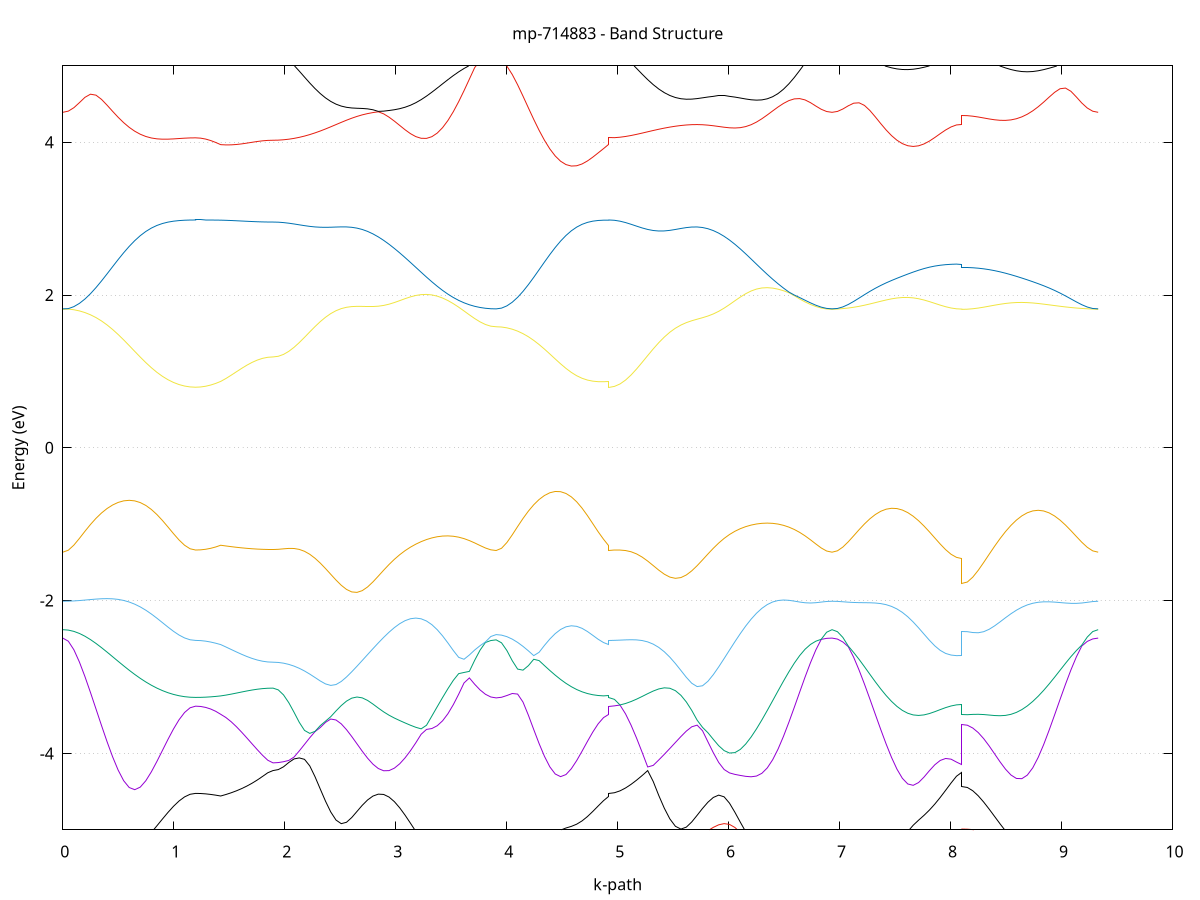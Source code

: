 set title 'mp-714883 - Band Structure'
set xlabel 'k-path'
set ylabel 'Energy (eV)'
set grid y
set yrange [-5:5]
set terminal png size 800,600
set output 'mp-714883_bands_gnuplot.png'
plot '-' using 1:2 with lines notitle, '-' using 1:2 with lines notitle, '-' using 1:2 with lines notitle, '-' using 1:2 with lines notitle, '-' using 1:2 with lines notitle, '-' using 1:2 with lines notitle, '-' using 1:2 with lines notitle, '-' using 1:2 with lines notitle, '-' using 1:2 with lines notitle, '-' using 1:2 with lines notitle, '-' using 1:2 with lines notitle, '-' using 1:2 with lines notitle, '-' using 1:2 with lines notitle, '-' using 1:2 with lines notitle, '-' using 1:2 with lines notitle, '-' using 1:2 with lines notitle, '-' using 1:2 with lines notitle, '-' using 1:2 with lines notitle, '-' using 1:2 with lines notitle, '-' using 1:2 with lines notitle, '-' using 1:2 with lines notitle, '-' using 1:2 with lines notitle, '-' using 1:2 with lines notitle, '-' using 1:2 with lines notitle, '-' using 1:2 with lines notitle, '-' using 1:2 with lines notitle, '-' using 1:2 with lines notitle, '-' using 1:2 with lines notitle, '-' using 1:2 with lines notitle, '-' using 1:2 with lines notitle, '-' using 1:2 with lines notitle, '-' using 1:2 with lines notitle, '-' using 1:2 with lines notitle, '-' using 1:2 with lines notitle, '-' using 1:2 with lines notitle, '-' using 1:2 with lines notitle, '-' using 1:2 with lines notitle, '-' using 1:2 with lines notitle, '-' using 1:2 with lines notitle, '-' using 1:2 with lines notitle, '-' using 1:2 with lines notitle, '-' using 1:2 with lines notitle, '-' using 1:2 with lines notitle, '-' using 1:2 with lines notitle, '-' using 1:2 with lines notitle, '-' using 1:2 with lines notitle, '-' using 1:2 with lines notitle, '-' using 1:2 with lines notitle, '-' using 1:2 with lines notitle, '-' using 1:2 with lines notitle, '-' using 1:2 with lines notitle, '-' using 1:2 with lines notitle, '-' using 1:2 with lines notitle, '-' using 1:2 with lines notitle, '-' using 1:2 with lines notitle, '-' using 1:2 with lines notitle, '-' using 1:2 with lines notitle, '-' using 1:2 with lines notitle, '-' using 1:2 with lines notitle, '-' using 1:2 with lines notitle, '-' using 1:2 with lines notitle, '-' using 1:2 with lines notitle, '-' using 1:2 with lines notitle, '-' using 1:2 with lines notitle
0.000000 -37.027635
0.049872 -37.028035
0.099744 -37.029235
0.149616 -37.031335
0.199488 -37.034335
0.249360 -37.038135
0.299232 -37.042835
0.349104 -37.048335
0.398977 -37.054635
0.448849 -37.061635
0.498721 -37.069435
0.548593 -37.077835
0.598465 -37.086635
0.648337 -37.095835
0.698209 -37.105235
0.748081 -37.114635
0.797953 -37.123735
0.847825 -37.132435
0.897697 -37.140535
0.947569 -37.147735
0.997441 -37.153935
1.047313 -37.158935
1.097186 -37.162635
1.147058 -37.164935
1.196930 -37.165635
1.196930 -37.165635
1.242127 -37.165535
1.287325 -37.165135
1.332523 -37.164635
1.377720 -37.163835
1.422918 -37.162735
1.422918 -37.162735
1.470075 -37.163235
1.517233 -37.163635
1.564390 -37.163935
1.611548 -37.164135
1.658706 -37.164435
1.705863 -37.164535
1.753021 -37.164735
1.800178 -37.164735
1.847336 -37.164835
1.894494 -37.164835
1.894494 -37.164835
1.941782 -37.164235
1.989070 -37.162335
2.036358 -37.159335
2.083647 -37.155035
2.130935 -37.149735
2.178223 -37.143435
2.225511 -37.136235
2.272799 -37.128235
2.320088 -37.119535
2.367376 -37.110335
2.414664 -37.100735
2.461952 -37.090935
2.509241 -37.081135
2.556529 -37.071335
2.603817 -37.061735
2.651105 -37.052535
2.698394 -37.043835
2.698394 -37.043835
2.746665 -37.035535
2.794936 -37.028035
2.843208 -37.021335
2.891479 -37.015535
2.939751 -37.010735
2.988022 -37.006835
3.036293 -37.003935
3.084565 -37.001935
3.132836 -37.000935
3.181108 -37.000735
3.229379 -37.001235
3.277650 -37.002435
3.325922 -37.004235
3.374193 -37.006435
3.422465 -37.008935
3.470736 -37.011735
3.519007 -37.014535
3.567279 -37.017435
3.615550 -37.020035
3.663821 -37.022535
3.712093 -37.024635
3.760364 -37.026435
3.808636 -37.027735
3.856907 -37.028535
3.905178 -37.028735
3.905178 -37.028735
3.953564 -37.029235
4.001950 -37.030535
4.050336 -37.032835
4.098721 -37.036135
4.147107 -37.040235
4.195493 -37.045335
4.243878 -37.051335
4.292264 -37.058135
4.340650 -37.065835
4.389035 -37.074235
4.437421 -37.083235
4.485807 -37.092735
4.534192 -37.102435
4.582578 -37.112235
4.630964 -37.121935
4.679350 -37.131135
4.727735 -37.139635
4.776121 -37.147335
4.824507 -37.153835
4.872892 -37.159035
4.921278 -37.162735
4.921278 -37.165635
4.971208 -37.164935
5.021137 -37.162835
5.071067 -37.159435
5.120997 -37.154735
5.170926 -37.148835
5.220856 -37.141835
5.270786 -37.133835
5.320715 -37.125035
5.370645 -37.115635
5.420575 -37.105635
5.470504 -37.095335
5.520434 -37.084835
5.570364 -37.074435
5.570364 -37.074435
5.618992 -37.064435
5.667621 -37.054835
5.716249 -37.045735
5.764878 -37.037135
5.813506 -37.029435
5.862135 -37.022435
5.910763 -37.016435
5.959392 -37.011335
6.008020 -37.007235
6.056649 -37.004035
6.105278 -37.001835
6.153906 -37.000635
6.202535 -37.000235
6.251163 -37.000635
6.299792 -37.001735
6.348420 -37.003335
6.397049 -37.005435
6.445677 -37.007935
6.494306 -37.010635
6.542935 -37.013435
6.591563 -37.016235
6.640192 -37.018935
6.688820 -37.021335
6.737449 -37.023535
6.786077 -37.025235
6.834706 -37.026535
6.883334 -37.027335
6.931963 -37.027635
6.931963 -37.027635
6.980712 -37.027535
7.029462 -37.027235
7.078211 -37.026735
7.126961 -37.026235
7.175711 -37.025435
7.224460 -37.024635
7.273210 -37.023835
7.321959 -37.022935
7.370709 -37.022135
7.419458 -37.021435
7.468208 -37.020835
7.516957 -37.020335
7.565707 -37.020135
7.614456 -37.020035
7.663206 -37.020235
7.711955 -37.020635
7.760705 -37.021135
7.809454 -37.021835
7.858204 -37.022535
7.906953 -37.023335
7.955703 -37.024035
8.004453 -37.024535
8.053202 -37.024935
8.101952 -37.025035
8.101952 -37.024835
8.151086 -37.024735
8.200220 -37.024435
8.249354 -37.023935
8.298488 -37.023335
8.347622 -37.022635
8.396756 -37.021935
8.445890 -37.021235
8.495024 -37.020635
8.544158 -37.020235
8.593292 -37.020035
8.642426 -37.020035
8.691560 -37.020235
8.740694 -37.020535
8.789828 -37.021035
8.838962 -37.021735
8.888096 -37.022435
8.937230 -37.023235
8.986364 -37.024035
9.035498 -37.024835
9.084632 -37.025635
9.133766 -37.026335
9.182900 -37.026835
9.232034 -37.027235
9.281168 -37.027535
9.330302 -37.027635
e
0.000000 -36.185835
0.049872 -36.186135
0.099744 -36.186935
0.149616 -36.188335
0.199488 -36.190235
0.249360 -36.192635
0.299232 -36.195435
0.349104 -36.198735
0.398977 -36.202235
0.448849 -36.206135
0.498721 -36.210135
0.548593 -36.214335
0.598465 -36.218635
0.648337 -36.222935
0.698209 -36.227135
0.748081 -36.231135
0.797953 -36.234935
0.847825 -36.238535
0.897697 -36.241735
0.947569 -36.244535
0.997441 -36.246935
1.047313 -36.248735
1.097186 -36.250135
1.147058 -36.250935
1.196930 -36.251235
1.196930 -36.251235
1.242127 -36.251235
1.287325 -36.251035
1.332523 -36.250835
1.377720 -36.250635
1.422918 -36.250235
1.422918 -36.250235
1.470075 -36.250435
1.517233 -36.250535
1.564390 -36.250735
1.611548 -36.250835
1.658706 -36.250935
1.705863 -36.251035
1.753021 -36.251135
1.800178 -36.251135
1.847336 -36.251135
1.894494 -36.251135
1.894494 -36.251135
1.941782 -36.253135
1.989070 -36.258935
2.036358 -36.268535
2.083647 -36.281635
2.130935 -36.297835
2.178223 -36.316835
2.225511 -36.338235
2.272799 -36.361435
2.320088 -36.385935
2.367376 -36.411135
2.414664 -36.436535
2.461952 -36.461435
2.509241 -36.485335
2.556529 -36.507735
2.603817 -36.528135
2.651105 -36.545935
2.698394 -36.560935
2.698394 -36.560935
2.746665 -36.572935
2.794936 -36.581235
2.843208 -36.585735
2.891479 -36.586235
2.939751 -36.582635
2.988022 -36.575035
3.036293 -36.563635
3.084565 -36.548435
3.132836 -36.529835
3.181108 -36.508235
3.229379 -36.483935
3.277650 -36.457535
3.325922 -36.429435
3.374193 -36.400435
3.422465 -36.370935
3.470736 -36.341735
3.519007 -36.313335
3.567279 -36.286535
3.615550 -36.261835
3.663821 -36.239835
3.712093 -36.221035
3.760364 -36.205935
3.808636 -36.194935
3.856907 -36.188135
3.905178 -36.185935
3.905178 -36.185935
3.953564 -36.186235
4.001950 -36.187135
4.050336 -36.188635
4.098721 -36.190735
4.147107 -36.193435
4.195493 -36.196535
4.243878 -36.200035
4.292264 -36.203935
4.340650 -36.208035
4.389035 -36.212435
4.437421 -36.216835
4.485807 -36.221335
4.534192 -36.225735
4.582578 -36.230035
4.630964 -36.234135
4.679350 -36.237935
4.727735 -36.241335
4.776121 -36.244335
4.824507 -36.246835
4.872892 -36.248835
4.921278 -36.250235
4.921278 -36.251235
4.971208 -36.253435
5.021137 -36.259935
5.071067 -36.270535
5.120997 -36.285035
5.170926 -36.302935
5.220856 -36.323935
5.270786 -36.347235
5.320715 -36.372335
5.370645 -36.398635
5.420575 -36.425435
5.470504 -36.451935
5.520434 -36.477635
5.570364 -36.501835
5.570364 -36.501835
5.618992 -36.523335
5.667621 -36.542335
5.716249 -36.558435
5.764878 -36.571135
5.813506 -36.580135
5.862135 -36.585335
5.910763 -36.586435
5.959392 -36.583435
6.008020 -36.576435
6.056649 -36.565435
6.105278 -36.550635
6.153906 -36.532235
6.202535 -36.510835
6.251163 -36.486635
6.299792 -36.460135
6.348420 -36.432035
6.397049 -36.402835
6.445677 -36.373135
6.494306 -36.343635
6.542935 -36.315035
6.591563 -36.287835
6.640192 -36.262835
6.688820 -36.240535
6.737449 -36.221535
6.786077 -36.206235
6.834706 -36.195035
6.883334 -36.188135
6.931963 -36.185835
6.931963 -36.185835
6.980712 -36.187635
7.029462 -36.192935
7.078211 -36.201735
7.126961 -36.213835
7.175711 -36.229235
7.224460 -36.247435
7.273210 -36.268235
7.321959 -36.291235
7.370709 -36.315935
7.419458 -36.341935
7.468208 -36.368735
7.516957 -36.395735
7.565707 -36.422535
7.614456 -36.448635
7.663206 -36.473635
7.711955 -36.496935
7.760705 -36.518335
7.809454 -36.537435
7.858204 -36.554035
7.906953 -36.567835
7.955703 -36.578735
8.004453 -36.586635
8.053202 -36.591335
8.101952 -36.592935
8.101952 -36.593235
8.151086 -36.591735
8.200220 -36.587335
8.249354 -36.580135
8.298488 -36.570035
8.347622 -36.557235
8.396756 -36.541935
8.445890 -36.524135
8.495024 -36.504235
8.544158 -36.482335
8.593292 -36.458935
8.642426 -36.434335
8.691560 -36.408835
8.740694 -36.382835
8.789828 -36.356935
8.838962 -36.331435
8.888096 -36.306935
8.937230 -36.283635
8.986364 -36.262135
9.035498 -36.242835
9.084632 -36.225935
9.133766 -36.211735
9.182900 -36.200535
9.232034 -36.192435
9.281168 -36.187535
9.330302 -36.185835
e
0.000000 -36.016735
0.049872 -36.017635
0.099744 -36.020335
0.149616 -36.024735
0.199488 -36.030735
0.249360 -36.038235
0.299232 -36.046835
0.349104 -36.056335
0.398977 -36.066635
0.448849 -36.077335
0.498721 -36.088235
0.548593 -36.099035
0.598465 -36.109635
0.648337 -36.119735
0.698209 -36.129135
0.748081 -36.137835
0.797953 -36.145735
0.847825 -36.152735
0.897697 -36.158835
0.947569 -36.163935
0.997441 -36.168035
1.047313 -36.171335
1.097186 -36.173535
1.147058 -36.174935
1.196930 -36.175435
1.196930 -36.175435
1.242127 -36.175335
1.287325 -36.175135
1.332523 -36.174835
1.377720 -36.174435
1.422918 -36.173835
1.422918 -36.173835
1.470075 -36.174235
1.517233 -36.174535
1.564390 -36.174835
1.611548 -36.175035
1.658706 -36.175235
1.705863 -36.175435
1.753021 -36.175535
1.800178 -36.175635
1.847336 -36.175635
1.894494 -36.175635
1.894494 -36.175635
1.941782 -36.175335
1.989070 -36.174535
2.036358 -36.173035
2.083647 -36.171035
2.130935 -36.168535
2.178223 -36.165535
2.225511 -36.161935
2.272799 -36.158035
2.320088 -36.153635
2.367376 -36.148835
2.414664 -36.143735
2.461952 -36.138335
2.509241 -36.132735
2.556529 -36.126935
2.603817 -36.120935
2.651105 -36.114835
2.698394 -36.108635
2.698394 -36.108635
2.746665 -36.102335
2.794936 -36.096035
2.843208 -36.089835
2.891479 -36.083735
2.939751 -36.077735
2.988022 -36.071935
3.036293 -36.066335
3.084565 -36.060935
3.132836 -36.055835
3.181108 -36.051035
3.229379 -36.046535
3.277650 -36.042335
3.325922 -36.038535
3.374193 -36.035035
3.422465 -36.031835
3.470736 -36.028935
3.519007 -36.026435
3.567279 -36.024235
3.615550 -36.022335
3.663821 -36.020835
3.712093 -36.019535
3.760364 -36.018535
3.808636 -36.017835
3.856907 -36.017435
3.905178 -36.017335
3.905178 -36.017335
3.953564 -36.018335
4.001950 -36.021335
4.050336 -36.026235
4.098721 -36.032835
4.147107 -36.040935
4.195493 -36.050335
4.243878 -36.060635
4.292264 -36.071635
4.340650 -36.083035
4.389035 -36.094435
4.437421 -36.105735
4.485807 -36.116535
4.534192 -36.126635
4.582578 -36.136035
4.630964 -36.144535
4.679350 -36.152035
4.727735 -36.158435
4.776121 -36.163935
4.824507 -36.168235
4.872892 -36.171535
4.921278 -36.173835
4.921278 -36.175435
4.971208 -36.175035
5.021137 -36.174135
5.071067 -36.172535
5.120997 -36.170235
5.170926 -36.167435
5.220856 -36.164035
5.270786 -36.160135
5.320715 -36.155735
5.370645 -36.150935
5.420575 -36.145635
5.470504 -36.140135
5.520434 -36.134235
5.570364 -36.128135
5.570364 -36.128135
5.618992 -36.122035
5.667621 -36.115735
5.716249 -36.109435
5.764878 -36.103035
5.813506 -36.096635
5.862135 -36.090335
5.910763 -36.084135
5.959392 -36.078035
6.008020 -36.072235
6.056649 -36.066535
6.105278 -36.061035
6.153906 -36.055935
6.202535 -36.051035
6.251163 -36.046435
6.299792 -36.042135
6.348420 -36.038235
6.397049 -36.034635
6.445677 -36.031435
6.494306 -36.028535
6.542935 -36.026035
6.591563 -36.023735
6.640192 -36.021835
6.688820 -36.020235
6.737449 -36.018935
6.786077 -36.017935
6.834706 -36.017235
6.883334 -36.016835
6.931963 -36.016735
6.931963 -36.016735
6.980712 -36.017035
7.029462 -36.018035
7.078211 -36.019535
7.126961 -36.021535
7.175711 -36.023935
7.224460 -36.026635
7.273210 -36.029435
7.321959 -36.032335
7.370709 -36.035335
7.419458 -36.038335
7.468208 -36.041235
7.516957 -36.044035
7.565707 -36.046735
7.614456 -36.049235
7.663206 -36.051635
7.711955 -36.053735
7.760705 -36.055635
7.809454 -36.057235
7.858204 -36.058635
7.906953 -36.059835
7.955703 -36.060735
8.004453 -36.061335
8.053202 -36.061735
8.101952 -36.061935
8.101952 -36.062235
8.151086 -36.062135
8.200220 -36.061735
8.249354 -36.061135
8.298488 -36.060335
8.347622 -36.059235
8.396756 -36.057935
8.445890 -36.056435
8.495024 -36.054635
8.544158 -36.052635
8.593292 -36.050435
8.642426 -36.048135
8.691560 -36.045635
8.740694 -36.042935
8.789828 -36.040135
8.838962 -36.037335
8.888096 -36.034435
8.937230 -36.031535
8.986364 -36.028735
9.035498 -36.026035
9.084632 -36.023535
9.133766 -36.021235
9.182900 -36.019335
9.232034 -36.017935
9.281168 -36.017035
9.330302 -36.016735
e
0.000000 -19.255235
0.049872 -19.250435
0.099744 -19.236335
0.149616 -19.212935
0.199488 -19.180835
0.249360 -19.140435
0.299232 -19.092635
0.349104 -19.038235
0.398977 -18.978235
0.448849 -18.913935
0.498721 -18.846735
0.548593 -18.778235
0.598465 -18.710535
0.648337 -18.645535
0.698209 -18.585835
0.748081 -18.534035
0.797953 -18.492435
0.847825 -18.462335
0.897697 -18.443535
0.947569 -18.433835
0.997441 -18.430535
1.047313 -18.430835
1.097186 -18.432635
1.147058 -18.434135
1.196930 -18.434835
1.196930 -18.434835
1.242127 -18.435235
1.287325 -18.436635
1.332523 -18.438935
1.377720 -18.442035
1.422918 -18.445635
1.422918 -18.445635
1.470075 -18.450535
1.517233 -18.455435
1.564390 -18.460335
1.611548 -18.465035
1.658706 -18.469135
1.705863 -18.472735
1.753021 -18.475635
1.800178 -18.477735
1.847336 -18.479035
1.894494 -18.479435
1.894494 -18.479435
1.941782 -18.475635
1.989070 -18.464435
2.036358 -18.445935
2.083647 -18.420535
2.130935 -18.389035
2.178223 -18.352235
2.225511 -18.310935
2.272799 -18.266235
2.320088 -18.219435
2.367376 -18.171535
2.414664 -18.124135
2.461952 -18.106935
2.509241 -18.142335
2.556529 -18.175235
2.603817 -18.205235
2.651105 -18.231435
2.698394 -18.253435
2.698394 -18.253435
2.746665 -18.270835
2.794936 -18.282935
2.843208 -18.289235
2.891479 -18.289535
2.939751 -18.283835
2.988022 -18.272235
3.036293 -18.254535
3.084565 -18.231335
3.132836 -18.202935
3.181108 -18.255835
3.229379 -18.332835
3.277650 -18.413335
3.325922 -18.496035
3.374193 -18.579235
3.422465 -18.661535
3.470736 -18.741135
3.519007 -18.816935
3.567279 -18.887435
3.615550 -18.951235
3.663821 -19.007335
3.712093 -19.054735
3.760364 -19.092435
3.808636 -19.119935
3.856907 -19.136635
3.905178 -19.142235
3.905178 -19.142235
3.953564 -19.137335
4.001950 -19.122935
4.050336 -19.099135
4.098721 -19.066535
4.147107 -19.025835
4.195493 -18.978035
4.243878 -18.924135
4.292264 -18.865735
4.340650 -18.804235
4.389035 -18.741535
4.437421 -18.679935
4.485807 -18.621535
4.534192 -18.569235
4.582578 -18.525235
4.630964 -18.491535
4.679350 -18.468235
4.727735 -18.454335
4.776121 -18.447535
4.824507 -18.445235
4.872892 -18.445135
4.921278 -18.445635
4.921278 -18.434835
4.971208 -18.430735
5.021137 -18.418735
5.071067 -18.399235
5.120997 -18.372535
5.170926 -18.339635
5.220856 -18.301435
5.270786 -18.259235
5.320715 -18.214335
5.370645 -18.167935
5.420575 -18.121935
5.470504 -18.107135
5.520434 -18.140735
5.570364 -18.171735
5.570364 -18.171735
5.618992 -18.198635
5.667621 -18.221535
5.716249 -18.239835
5.764878 -18.252935
5.813506 -18.260435
5.862135 -18.261935
5.910763 -18.257235
5.959392 -18.246235
6.008020 -18.228835
6.056649 -18.205135
6.105278 -18.180135
6.153906 -18.251535
6.202535 -18.328935
6.251163 -18.411035
6.299792 -18.496435
6.348420 -18.583535
6.397049 -18.670835
6.445677 -18.756835
6.494306 -18.839935
6.542935 -18.918635
6.591563 -18.991835
6.640192 -19.057935
6.688820 -19.115935
6.737449 -19.164835
6.786077 -19.203835
6.834706 -19.232235
6.883334 -19.249435
6.931963 -19.255235
6.931963 -19.255235
6.980712 -19.249735
7.029462 -19.233435
7.078211 -19.206535
7.126961 -19.169535
7.175711 -19.123135
7.224460 -19.068235
7.273210 -19.005735
7.321959 -18.936935
7.370709 -18.863535
7.419458 -18.787235
7.468208 -18.710335
7.516957 -18.635935
7.565707 -18.567735
7.614456 -18.510435
7.663206 -18.469035
7.711955 -18.446035
7.760705 -18.439935
7.809454 -18.445535
7.858204 -18.457335
7.906953 -18.471035
7.955703 -18.483835
8.004453 -18.494035
8.053202 -18.500535
8.101952 -18.502835
8.101952 -18.465335
8.151086 -18.462835
8.200220 -18.455535
8.249354 -18.444035
8.298488 -18.428935
8.347622 -18.411735
8.396756 -18.394935
8.445890 -18.382635
8.495024 -18.381635
8.544158 -18.399735
8.593292 -18.440035
8.642426 -18.498735
8.691560 -18.569135
8.740694 -18.645735
8.789828 -18.724635
8.838962 -18.803235
8.888096 -18.879335
8.937230 -18.951335
8.986364 -19.017935
9.035498 -19.078035
9.084632 -19.130435
9.133766 -19.174435
9.182900 -19.209335
9.232034 -19.234735
9.281168 -19.250035
9.330302 -19.255235
e
0.000000 -17.520635
0.049872 -17.523835
0.099744 -17.533235
0.149616 -17.548535
0.199488 -17.569435
0.249360 -17.595435
0.299232 -17.625735
0.349104 -17.659735
0.398977 -17.696435
0.448849 -17.734635
0.498721 -17.773335
0.548593 -17.811135
0.598465 -17.846735
0.648337 -17.878335
0.698209 -17.904135
0.748081 -17.922335
0.797953 -17.930835
0.847825 -17.929435
0.897697 -17.919035
0.947569 -17.902435
0.997441 -17.883035
1.047313 -17.864435
1.097186 -17.849235
1.147058 -17.839435
1.196930 -17.836035
1.196930 -17.836035
1.242127 -17.835935
1.287325 -17.835635
1.332523 -17.835235
1.377720 -17.834735
1.422918 -17.834335
1.422918 -17.834335
1.470075 -17.828035
1.517233 -17.821935
1.564390 -17.816235
1.611548 -17.811035
1.658706 -17.806435
1.705863 -17.802535
1.753021 -17.799435
1.800178 -17.797235
1.847336 -17.795835
1.894494 -17.795435
1.894494 -17.795435
1.941782 -17.798335
1.989070 -17.807035
2.036358 -17.821235
2.083647 -17.840535
2.130935 -17.864735
2.178223 -17.892935
2.225511 -17.924635
2.272799 -17.959035
2.320088 -17.995335
2.367376 -18.032635
2.414664 -18.070135
2.461952 -18.078235
2.509241 -18.035435
2.556529 -17.996835
2.603817 -17.964035
2.651105 -17.937835
2.698394 -17.919335
2.698394 -17.919335
2.746665 -17.909335
2.794936 -17.909135
2.843208 -17.918935
2.891479 -17.939135
2.939751 -17.969635
2.988022 -18.010035
3.036293 -18.059735
3.084565 -18.117935
3.132836 -18.183735
3.181108 -18.169835
3.229379 -18.132635
3.277650 -18.092035
3.325922 -18.049035
3.374193 -18.004435
3.422465 -17.959135
3.470736 -17.914035
3.519007 -17.870235
3.567279 -17.828835
3.615550 -17.790735
3.663821 -17.756535
3.712093 -17.727535
3.760364 -17.704135
3.808636 -17.687035
3.856907 -17.676635
3.905178 -17.673035
3.905178 -17.673035
3.953564 -17.675735
4.001950 -17.683435
4.050336 -17.696035
4.098721 -17.713235
4.147107 -17.734335
4.195493 -17.758635
4.243878 -17.785535
4.292264 -17.813735
4.340650 -17.842435
4.389035 -17.870035
4.437421 -17.894935
4.485807 -17.915535
4.534192 -17.930035
4.582578 -17.936635
4.630964 -17.934435
4.679350 -17.923735
4.727735 -17.906735
4.776121 -17.886235
4.824507 -17.865535
4.872892 -17.847535
4.921278 -17.834335
4.921278 -17.836035
4.971208 -17.839035
5.021137 -17.847935
5.071067 -17.862535
5.120997 -17.882335
5.170926 -17.906935
5.220856 -17.935335
5.270786 -17.967035
5.320715 -18.001035
5.370645 -18.036335
5.420575 -18.072135
5.470504 -18.077335
5.520434 -18.036335
5.570364 -18.000035
5.570364 -18.000035
5.618992 -17.970735
5.667621 -17.948635
5.716249 -17.934935
5.764878 -17.930335
5.813506 -17.935735
5.862135 -17.951435
5.910763 -17.977535
5.959392 -18.014035
6.008020 -18.060435
6.056649 -18.116035
6.105278 -18.175735
6.153906 -18.140835
6.202535 -18.100935
6.251163 -18.056735
6.299792 -18.009035
6.348420 -17.958635
6.397049 -17.906535
6.445677 -17.853735
6.494306 -17.801335
6.542935 -17.750535
6.591563 -17.702335
6.640192 -17.657935
6.688820 -17.618135
6.737449 -17.584235
6.786077 -17.556935
6.834706 -17.537035
6.883334 -17.524735
6.931963 -17.520635
6.931963 -17.520635
6.980712 -17.524435
7.029462 -17.535835
7.078211 -17.554535
7.126961 -17.580035
7.175711 -17.611535
7.224460 -17.648435
7.273210 -17.689435
7.321959 -17.733535
7.370709 -17.779335
7.419458 -17.825135
7.468208 -17.869035
7.516957 -17.908535
7.565707 -17.940335
7.614456 -17.960435
7.663206 -17.964635
7.711955 -17.951035
7.760705 -17.922135
7.809454 -17.884135
7.858204 -17.842935
7.906953 -17.803835
7.955703 -17.770435
8.004453 -17.745135
8.053202 -17.729335
8.101952 -17.723935
8.101952 -17.760235
8.151086 -17.765635
8.200220 -17.781635
8.249354 -17.807535
8.298488 -17.842035
8.347622 -17.883235
8.396756 -17.928035
8.445890 -17.971435
8.495024 -18.005835
8.544158 -18.022935
8.593292 -18.018435
8.642426 -17.995735
8.691560 -17.960835
8.740694 -17.918535
8.789828 -17.872135
8.838962 -17.824035
8.888096 -17.775935
8.937230 -17.729235
8.986364 -17.685135
9.035498 -17.644535
9.084632 -17.608435
9.133766 -17.577835
9.182900 -17.553235
9.232034 -17.535235
9.281168 -17.524335
9.330302 -17.520635
e
0.000000 -6.545835
0.049872 -6.539735
0.099744 -6.521635
0.149616 -6.492135
0.199488 -6.452035
0.249360 -6.402735
0.299232 -6.345835
0.349104 -6.283735
0.398977 -6.219235
0.448849 -6.156035
0.498721 -6.099235
0.548593 -6.055835
0.598465 -6.034735
0.648337 -6.044735
0.698209 -6.089535
0.748081 -6.163935
0.797953 -6.257435
0.847825 -6.358735
0.897697 -6.458735
0.947569 -6.551135
0.997441 -6.631435
1.047313 -6.696535
1.097186 -6.744435
1.147058 -6.773635
1.196930 -6.783535
1.196930 -6.783535
1.242127 -6.780435
1.287325 -6.771335
1.332523 -6.756335
1.377720 -6.735635
1.422918 -6.709635
1.422918 -6.709635
1.470075 -6.689435
1.517233 -6.664635
1.564390 -6.636635
1.611548 -6.606835
1.658706 -6.577135
1.705863 -6.549235
1.753021 -6.525135
1.800178 -6.506535
1.847336 -6.494735
1.894494 -6.490735
1.894494 -6.490735
1.941782 -6.482335
1.989070 -6.457335
2.036358 -6.416135
2.083647 -6.359435
2.130935 -6.288235
2.178223 -6.204035
2.225511 -6.108735
2.272799 -6.005035
2.320088 -5.896535
2.367376 -5.789035
2.414664 -5.691935
2.461952 -5.621535
2.509241 -5.599635
2.556529 -5.633835
2.603817 -5.704335
2.651105 -5.786335
2.698394 -5.864835
2.698394 -5.864835
2.746665 -5.933435
2.794936 -5.986135
2.843208 -6.020835
2.891479 -6.036635
2.939751 -6.033735
2.988022 -6.012835
3.036293 -5.975535
3.084565 -5.924535
3.132836 -5.863335
3.181108 -5.796935
3.229379 -5.735535
3.277650 -5.804535
3.325922 -5.866135
3.374193 -5.919435
3.422465 -5.963735
3.470736 -5.999035
3.519007 -6.025535
3.567279 -6.043735
3.615550 -6.054635
3.663821 -6.067835
3.712093 -6.118935
3.760364 -6.159635
3.808636 -6.189135
3.856907 -6.207135
3.905178 -6.213135
3.905178 -6.213135
3.953564 -6.212535
4.001950 -6.210735
4.050336 -6.207935
4.098721 -6.203935
4.147107 -6.198935
4.195493 -6.193035
4.243878 -6.186535
4.292264 -6.180335
4.340650 -6.176035
4.389035 -6.176135
4.437421 -6.184235
4.485807 -6.204235
4.534192 -6.239235
4.582578 -6.289935
4.630964 -6.353735
4.679350 -6.425435
4.727735 -6.498835
4.776121 -6.568235
4.824507 -6.628835
4.872892 -6.676835
4.921278 -6.709635
4.921278 -6.783535
4.971208 -6.774235
5.021137 -6.746535
5.071067 -6.700935
5.120997 -6.638135
5.170926 -6.559335
5.220856 -6.466235
5.270786 -6.360935
5.320715 -6.246535
5.370645 -6.127235
5.420575 -6.009335
5.470504 -5.903135
5.520434 -5.824135
5.570364 -5.790335
5.570364 -5.790335
5.618992 -5.804835
5.667621 -5.850035
5.716249 -5.905335
5.764878 -5.956635
5.813506 -5.996235
5.862135 -6.020435
5.910763 -6.027535
5.959392 -6.017735
6.008020 -5.992235
6.056649 -5.954235
6.105278 -5.908735
6.153906 -5.863435
6.202535 -5.829335
6.251163 -5.819335
6.299792 -5.842635
6.348420 -5.896635
6.397049 -5.970435
6.445677 -6.052735
6.494306 -6.136035
6.542935 -6.215935
6.591563 -6.289635
6.640192 -6.355535
6.688820 -6.412535
6.737449 -6.459935
6.786077 -6.497335
6.834706 -6.524235
6.883334 -6.540435
6.931963 -6.545835
6.931963 -6.545835
6.980712 -6.540335
7.029462 -6.523935
7.078211 -6.497235
7.126961 -6.461335
7.175711 -6.417735
7.224460 -6.368235
7.273210 -6.315135
7.321959 -6.261035
7.370709 -6.208335
7.419458 -6.159435
7.468208 -6.116735
7.516957 -6.083035
7.565707 -6.061735
7.614456 -6.056335
7.663206 -6.069835
7.711955 -6.102635
7.760705 -6.151735
7.809454 -6.210735
7.858204 -6.272835
7.906953 -6.331635
7.955703 -6.382035
8.004453 -6.420435
8.053202 -6.444435
8.101952 -6.452535
8.101952 -6.672035
8.151086 -6.661935
8.200220 -6.631935
8.249354 -6.582735
8.298488 -6.515835
8.347622 -6.433235
8.396756 -6.337735
8.445890 -6.233535
8.495024 -6.126135
8.544158 -6.023435
8.593292 -5.935435
8.642426 -5.873035
8.691560 -5.844935
8.740694 -5.855335
8.789828 -5.902635
8.838962 -5.977135
8.888096 -6.064035
8.937230 -6.152735
8.986364 -6.237535
9.035498 -6.315035
9.084632 -6.383135
9.133766 -6.440535
9.182900 -6.486035
9.232034 -6.519135
9.281168 -6.539135
9.330302 -6.545835
e
0.000000 -6.084235
0.049872 -6.080435
0.099744 -6.069135
0.149616 -6.050435
0.199488 -6.024735
0.249360 -5.992235
0.299232 -5.953635
0.349104 -5.909335
0.398977 -5.860135
0.448849 -5.806835
0.498721 -5.750235
0.548593 -5.691235
0.598465 -5.631035
0.648337 -5.570435
0.698209 -5.510735
0.748081 -5.452935
0.797953 -5.398035
0.847825 -5.347135
0.897697 -5.301135
0.947569 -5.260735
0.997441 -5.226835
1.047313 -5.199835
1.097186 -5.180235
1.147058 -5.168435
1.196930 -5.164435
1.196930 -5.164435
1.242127 -5.165435
1.287325 -5.168435
1.332523 -5.173435
1.377720 -5.180335
1.422918 -5.188935
1.422918 -5.188935
1.470075 -5.195035
1.517233 -5.202535
1.564390 -5.210935
1.611548 -5.219635
1.658706 -5.228035
1.705863 -5.235735
1.753021 -5.242235
1.800178 -5.247035
1.847336 -5.250135
1.894494 -5.251135
1.894494 -5.251135
1.941782 -5.257835
1.989070 -5.276635
2.036358 -5.303935
2.083647 -5.335435
2.130935 -5.367435
2.178223 -5.396835
2.225511 -5.421535
2.272799 -5.440035
2.320088 -5.451335
2.367376 -5.455235
2.414664 -5.451635
2.461952 -5.440535
2.509241 -5.422835
2.556529 -5.399035
2.603817 -5.370735
2.651105 -5.339535
2.698394 -5.307935
2.698394 -5.307935
2.746665 -5.279135
2.794936 -5.258635
2.843208 -5.252435
2.891479 -5.265735
2.939751 -5.300935
2.988022 -5.355635
3.036293 -5.424435
3.084565 -5.501435
3.132836 -5.581435
3.181108 -5.660435
3.229379 -5.732335
3.277650 -5.679235
3.325922 -5.651735
3.374193 -5.664635
3.422465 -5.716135
3.470736 -5.787635
3.519007 -5.864335
3.567279 -5.938735
3.615550 -6.007235
3.663821 -6.059535
3.712093 -6.060035
3.760364 -6.057835
3.808636 -6.054635
3.856907 -6.052035
3.905178 -6.051035
3.905178 -6.051035
3.953564 -6.046635
4.001950 -6.033535
4.050336 -6.012035
4.098721 -5.982535
4.147107 -5.945335
4.195493 -5.901335
4.243878 -5.851335
4.292264 -5.796335
4.340650 -5.737335
4.389035 -5.675735
4.437421 -5.612735
4.485807 -5.549835
4.534192 -5.488535
4.582578 -5.430235
4.630964 -5.376235
4.679350 -5.327535
4.727735 -5.285335
4.776121 -5.250035
4.824507 -5.222135
4.872892 -5.201735
4.921278 -5.188935
4.921278 -5.164435
4.971208 -5.169435
5.021137 -5.183435
5.071067 -5.203335
5.120997 -5.225735
5.170926 -5.247435
5.220856 -5.266035
5.270786 -5.279735
5.320715 -5.287435
5.370645 -5.288335
5.420575 -5.282035
5.470504 -5.268235
5.520434 -5.247235
5.570364 -5.219235
5.570364 -5.219235
5.618992 -5.185735
5.667621 -5.146735
5.716249 -5.103435
5.764878 -5.057335
5.813506 -5.011035
5.862135 -4.968335
5.910763 -4.935035
5.959392 -4.919435
6.008020 -4.929735
6.056649 -4.969735
6.105278 -5.035935
6.153906 -5.120435
6.202535 -5.214935
6.251163 -5.313335
6.299792 -5.411535
6.348420 -5.506535
6.397049 -5.596635
6.445677 -5.680435
6.494306 -5.757135
6.542935 -5.826135
6.591563 -5.887035
6.640192 -5.939835
6.688820 -5.984235
6.737449 -6.020435
6.786077 -6.048435
6.834706 -6.068335
6.883334 -6.080235
6.931963 -6.084235
6.931963 -6.084235
6.980712 -6.080335
7.029462 -6.068735
7.078211 -6.049335
7.126961 -6.022035
7.175711 -5.986235
7.224460 -5.941635
7.273210 -5.887835
7.321959 -5.824435
7.370709 -5.752135
7.419458 -5.672435
7.468208 -5.587735
7.516957 -5.501635
7.565707 -5.418035
7.614456 -5.341635
7.663206 -5.276235
7.711955 -5.224635
7.760705 -5.186135
7.809454 -5.158335
7.858204 -5.138435
7.906953 -5.124735
7.955703 -5.115635
8.004453 -5.110235
8.053202 -5.107335
8.101952 -5.106535
8.101952 -4.990535
8.151086 -4.992335
8.200220 -4.997935
8.249354 -5.008035
8.298488 -5.024035
8.347622 -5.047735
8.396756 -5.081335
8.445890 -5.127535
8.495024 -5.188635
8.544158 -5.265135
8.593292 -5.353535
8.642426 -5.448735
8.691560 -5.544635
8.740694 -5.634535
8.789828 -5.711435
8.838962 -5.774635
8.888096 -5.829235
8.937230 -5.878835
8.986364 -5.923935
9.035498 -5.964335
9.084632 -5.999435
9.133766 -6.028935
9.182900 -6.052535
9.232034 -6.069835
9.281168 -6.080535
9.330302 -6.084235
e
0.000000 -6.056135
0.049872 -6.050835
0.099744 -6.034835
0.149616 -6.008235
0.199488 -5.970835
0.249360 -5.922635
0.299232 -5.863735
0.349104 -5.794435
0.398977 -5.715635
0.448849 -5.628935
0.498721 -5.537035
0.548593 -5.444335
0.598465 -5.355535
0.648337 -5.273835
0.698209 -5.196735
0.748081 -5.118635
0.797953 -5.035735
0.847825 -4.948535
0.897697 -4.859735
0.947569 -4.773135
0.997441 -4.692935
1.047313 -4.623635
1.097186 -4.569735
1.147058 -4.535435
1.196930 -4.523735
1.196930 -4.523735
1.242127 -4.525235
1.287325 -4.529935
1.332523 -4.537235
1.377720 -4.546735
1.422918 -4.557935
1.422918 -4.557935
1.470075 -4.538235
1.517233 -4.515835
1.564390 -4.490235
1.611548 -4.461135
1.658706 -4.427935
1.705863 -4.390335
1.753021 -4.348035
1.800178 -4.301435
1.847336 -4.253535
1.894494 -4.224835
1.894494 -4.224835
1.941782 -4.212135
1.989070 -4.175635
2.036358 -4.119335
2.083647 -4.072435
2.130935 -4.059435
2.178223 -4.078035
2.225511 -4.163635
2.272799 -4.305035
2.320088 -4.466135
2.367376 -4.625335
2.414664 -4.766935
2.461952 -4.872635
2.509241 -4.919935
2.556529 -4.901935
2.603817 -4.839735
2.651105 -4.759835
2.698394 -4.679935
2.698394 -4.679935
2.746665 -4.609635
2.794936 -4.558735
2.843208 -4.533435
2.891479 -4.537535
2.939751 -4.571335
2.988022 -4.631735
3.036293 -4.713135
3.084565 -4.809035
3.132836 -4.913635
3.181108 -5.021435
3.229379 -5.127235
3.277650 -5.224535
3.325922 -5.303535
3.374193 -5.353435
3.422465 -5.378035
3.470736 -5.394935
3.519007 -5.415335
3.567279 -5.441535
3.615550 -5.471635
3.663821 -5.502635
3.712093 -5.531635
3.760364 -5.556435
3.808636 -5.575335
3.856907 -5.587035
3.905178 -5.591035
3.905178 -5.591035
3.953564 -5.586235
4.001950 -5.571835
4.050336 -5.547235
4.098721 -5.512135
4.147107 -5.466235
4.195493 -5.409735
4.243878 -5.343735
4.292264 -5.270035
4.340650 -5.192235
4.389035 -5.116135
4.437421 -5.050535
4.485807 -5.004135
4.534192 -4.976835
4.582578 -4.955635
4.630964 -4.926735
4.679350 -4.883735
4.727735 -4.826935
4.776121 -4.759935
4.824507 -4.688435
4.872892 -4.618635
4.921278 -4.557935
4.921278 -4.523735
4.971208 -4.515135
5.021137 -4.490635
5.071067 -4.452935
5.120997 -4.405235
5.170926 -4.350235
5.220856 -4.289835
5.270786 -4.225235
5.320715 -4.368335
5.370645 -4.551135
5.420575 -4.717835
5.470504 -4.857535
5.520434 -4.954335
5.570364 -4.990735
5.570364 -4.990735
5.618992 -4.965335
5.667621 -4.897735
5.716249 -4.810435
5.764878 -4.720435
5.813506 -4.639235
5.862135 -4.576735
5.910763 -4.546335
5.959392 -4.568535
6.008020 -4.651935
6.056649 -4.771135
6.105278 -4.900235
6.153906 -5.025535
6.202535 -5.138435
6.251163 -5.232735
6.299792 -5.308035
6.348420 -5.372635
6.397049 -5.437635
6.445677 -5.508935
6.494306 -5.586335
6.542935 -5.666535
6.591563 -5.745935
6.640192 -5.820835
6.688820 -5.888535
6.737449 -5.946735
6.786077 -5.993635
6.834706 -6.028135
6.883334 -6.049035
6.931963 -6.056135
6.931963 -6.056135
6.980712 -6.049535
7.029462 -6.029835
7.078211 -5.997035
7.126961 -5.951535
7.175711 -5.893835
7.224460 -5.824635
7.273210 -5.744635
7.321959 -5.654935
7.370709 -5.556635
7.419458 -5.451435
7.468208 -5.341435
7.516957 -5.229735
7.565707 -5.121135
7.614456 -5.022635
7.663206 -4.940835
7.711955 -4.874135
7.760705 -4.811135
7.809454 -4.742035
7.858204 -4.663535
7.906953 -4.576335
7.955703 -4.483035
8.004453 -4.388135
8.053202 -4.299335
8.101952 -4.248135
8.101952 -4.430835
8.151086 -4.446035
8.200220 -4.489335
8.249354 -4.555335
8.298488 -4.637235
8.347622 -4.729035
8.396756 -4.825435
8.445890 -4.921935
8.495024 -5.014935
8.544158 -5.102735
8.593292 -5.186635
8.642426 -5.269335
8.691560 -5.352135
8.740694 -5.435035
8.789828 -5.517335
8.838962 -5.598035
8.888096 -5.675835
8.937230 -5.749335
8.986364 -5.817235
9.035498 -5.878335
9.084632 -5.931535
9.133766 -5.976135
9.182900 -6.011135
9.232034 -6.036235
9.281168 -6.051135
9.330302 -6.056135
e
0.000000 -2.490735
0.049872 -2.531535
0.099744 -2.643035
0.149616 -2.803435
0.199488 -2.994135
0.249360 -3.202335
0.299232 -3.418735
0.349104 -3.636035
0.398977 -3.847135
0.448849 -4.044535
0.498721 -4.218735
0.548593 -4.357635
0.598465 -4.446935
0.648337 -4.475135
0.698209 -4.441435
0.748081 -4.358135
0.797953 -4.241735
0.847825 -4.106035
0.897697 -3.961835
0.947569 -3.817535
0.997441 -3.680935
1.047313 -3.560435
1.097186 -3.464935
1.147058 -3.403135
1.196930 -3.381735
1.196930 -3.381735
1.242127 -3.385735
1.287325 -3.398135
1.332523 -3.419035
1.377720 -3.448835
1.422918 -3.488135
1.422918 -3.488135
1.470075 -3.530835
1.517233 -3.585735
1.564390 -3.650335
1.611548 -3.721935
1.658706 -3.797735
1.705863 -3.875235
1.753021 -3.951935
1.800178 -4.025135
1.847336 -4.089735
1.894494 -4.124135
1.894494 -4.124135
1.941782 -4.120235
1.989070 -4.109135
2.036358 -4.092135
2.083647 -4.048435
2.130935 -3.967735
2.178223 -3.881935
2.225511 -3.795235
2.272799 -3.715335
2.320088 -3.661835
2.367376 -3.594135
2.414664 -3.550235
2.461952 -3.562735
2.509241 -3.613235
2.556529 -3.689135
2.603817 -3.779035
2.651105 -3.875135
2.698394 -3.971235
2.698394 -3.971235
2.746665 -4.062935
2.794936 -4.141135
2.843208 -4.198135
2.891479 -4.227435
2.939751 -4.225435
2.988022 -4.193335
3.036293 -4.135835
3.084565 -4.058235
3.132836 -3.965535
3.181108 -3.861535
3.229379 -3.749435
3.277650 -3.686135
3.325922 -3.674635
3.374193 -3.638135
3.422465 -3.573435
3.470736 -3.480335
3.519007 -3.362535
3.567279 -3.225935
3.615550 -3.077935
3.663821 -3.012235
3.712093 -3.095935
3.760364 -3.169535
3.808636 -3.226135
3.856907 -3.261635
3.905178 -3.273635
3.905178 -3.273635
3.953564 -3.265335
4.001950 -3.242535
4.050336 -3.216035
4.098721 -3.223635
4.147107 -3.328135
4.195493 -3.499535
4.243878 -3.687735
4.292264 -3.871835
4.340650 -4.039035
4.389035 -4.176535
4.437421 -4.269735
4.485807 -4.304335
4.534192 -4.277235
4.582578 -4.201035
4.630964 -4.094135
4.679350 -3.971235
4.727735 -3.843435
4.776121 -3.720535
4.824507 -3.612735
4.872892 -3.531735
4.921278 -3.488135
4.921278 -3.381735
4.971208 -3.377735
5.021137 -3.367035
5.071067 -3.482735
5.120997 -3.630635
5.170926 -3.801335
5.220856 -3.986335
5.270786 -4.177635
5.320715 -4.157235
5.370645 -4.086035
5.420575 -4.012035
5.470504 -3.935335
5.520434 -3.857035
5.570364 -3.779135
5.570364 -3.779135
5.618992 -3.708135
5.667621 -3.652135
5.716249 -3.630235
5.764878 -3.703735
5.813506 -3.848635
5.862135 -3.991335
5.910763 -4.119135
5.959392 -4.210735
6.008020 -4.255535
6.056649 -4.274935
6.105278 -4.288535
6.153906 -4.300535
6.202535 -4.306335
6.251163 -4.296735
6.299792 -4.260735
6.348420 -4.190235
6.397049 -4.083135
6.445677 -3.943135
6.494306 -3.777335
6.542935 -3.593235
6.591563 -3.397935
6.640192 -3.198335
6.688820 -3.001235
6.737449 -2.814035
6.786077 -2.645635
6.834706 -2.507435
6.883334 -2.494235
6.931963 -2.490735
6.931963 -2.490735
6.980712 -2.503635
7.029462 -2.541635
7.078211 -2.603435
7.126961 -2.741835
7.175711 -2.909735
7.224460 -3.094235
7.273210 -3.289035
7.321959 -3.488435
7.370709 -3.686435
7.419458 -3.876935
7.468208 -4.053035
7.516957 -4.206235
7.565707 -4.326235
7.614456 -4.400335
7.663206 -4.418035
7.711955 -4.381735
7.760705 -4.310135
7.809454 -4.226335
7.858204 -4.149035
7.906953 -4.092435
7.955703 -4.066635
8.004453 -4.075535
8.053202 -4.113535
8.101952 -4.148135
8.101952 -3.618635
8.151086 -3.631135
8.200220 -3.667935
8.249354 -3.727335
8.298488 -3.806935
8.347622 -3.902035
8.396756 -4.005935
8.445890 -4.110535
8.495024 -4.206335
8.544158 -4.282735
8.593292 -4.328035
8.642426 -4.331035
8.691560 -4.284535
8.740694 -4.189235
8.789828 -4.052435
8.838962 -3.884935
8.888096 -3.697035
8.937230 -3.497835
8.986364 -3.295235
9.035498 -3.096135
9.084632 -2.907635
9.133766 -2.736835
9.182900 -2.594035
9.232034 -2.533935
9.281168 -2.501635
9.330302 -2.490735
e
0.000000 -2.380535
0.049872 -2.386135
0.099744 -2.402835
0.149616 -2.429935
0.199488 -2.466235
0.249360 -2.510335
0.299232 -2.560735
0.349104 -2.615935
0.398977 -2.674235
0.448849 -2.734235
0.498721 -2.794535
0.548593 -2.854035
0.598465 -2.911635
0.648337 -2.966435
0.698209 -3.017735
0.748081 -3.064935
0.797953 -3.107535
0.847825 -3.145335
0.897697 -3.178035
0.947569 -3.205635
0.997441 -3.228035
1.047313 -3.245335
1.097186 -3.257535
1.147058 -3.264835
1.196930 -3.267235
1.196930 -3.267235
1.242127 -3.266435
1.287325 -3.264035
1.332523 -3.259935
1.377720 -3.254435
1.422918 -3.247535
1.422918 -3.247535
1.470075 -3.236935
1.517233 -3.224435
1.564390 -3.210635
1.611548 -3.196535
1.658706 -3.182935
1.705863 -3.170535
1.753021 -3.160035
1.800178 -3.152135
1.847336 -3.147235
1.894494 -3.145635
1.894494 -3.145635
1.941782 -3.168535
1.989070 -3.234535
2.036358 -3.335935
2.083647 -3.461335
2.130935 -3.593235
2.178223 -3.699435
2.225511 -3.738135
2.272799 -3.711635
2.320088 -3.636735
2.367376 -3.578635
2.414664 -3.519735
2.461952 -3.444435
2.509241 -3.374335
2.556529 -3.315935
2.603817 -3.276735
2.651105 -3.262035
2.698394 -3.273135
2.698394 -3.273135
2.746665 -3.306735
2.794936 -3.354435
2.843208 -3.406835
2.891479 -3.456635
2.939751 -3.500035
2.988022 -3.537235
3.036293 -3.570235
3.084565 -3.601435
3.132836 -3.631435
3.181108 -3.658435
3.229379 -3.678635
3.277650 -3.631735
3.325922 -3.510935
3.374193 -3.389135
3.422465 -3.268735
3.470736 -3.152435
3.519007 -3.044335
3.567279 -2.956235
3.615550 -2.940735
3.663821 -2.926435
3.712093 -2.779935
3.760364 -2.648035
3.808636 -2.548435
3.856907 -2.522735
3.905178 -2.514035
3.905178 -2.514035
3.953564 -2.552335
4.001950 -2.653835
4.050336 -2.786835
4.098721 -2.896635
4.147107 -2.910235
4.195493 -2.851735
4.243878 -2.767935
4.292264 -2.785435
4.340650 -2.850935
4.389035 -2.914935
4.437421 -2.975735
4.485807 -3.032035
4.534192 -3.082735
4.582578 -3.126835
4.630964 -3.164035
4.679350 -3.193835
4.727735 -3.216535
4.776121 -3.232435
4.824507 -3.242335
4.872892 -3.247135
4.921278 -3.247535
4.921278 -3.267235
4.971208 -3.292835
5.021137 -3.366035
5.071067 -3.346935
5.120997 -3.321135
5.170926 -3.289835
5.220856 -3.254735
5.270786 -3.218235
5.320715 -3.183835
5.370645 -3.156335
5.420575 -3.141835
5.470504 -3.147335
5.520434 -3.178935
5.570364 -3.240035
5.570364 -3.240035
5.618992 -3.326835
5.667621 -3.436835
5.716249 -3.564435
5.764878 -3.659235
5.813506 -3.729535
5.862135 -3.816435
5.910763 -3.899535
5.959392 -3.963435
6.008020 -3.995635
6.056649 -3.989935
6.105278 -3.948235
6.153906 -3.877735
6.202535 -3.786035
6.251163 -3.679335
6.299792 -3.562135
6.348420 -3.438035
6.397049 -3.310135
6.445677 -3.181235
6.494306 -3.054335
6.542935 -2.932635
6.591563 -2.819835
6.640192 -2.719935
6.688820 -2.636935
6.737449 -2.573935
6.786077 -2.531335
6.834706 -2.506435
6.883334 -2.414035
6.931963 -2.380535
6.931963 -2.380535
6.980712 -2.406935
7.029462 -2.481835
7.078211 -2.594735
7.126961 -2.679235
7.175711 -2.769235
7.224460 -2.866035
7.273210 -2.965135
7.321959 -3.062835
7.370709 -3.156135
7.419458 -3.242435
7.468208 -3.319335
7.516957 -3.384935
7.565707 -3.437135
7.614456 -3.474635
7.663206 -3.496535
7.711955 -3.503235
7.760705 -3.496235
7.809454 -3.478535
7.858204 -3.454035
7.906953 -3.426835
7.955703 -3.400835
8.004453 -3.379335
8.053202 -3.364935
8.101952 -3.359835
8.101952 -3.495635
8.151086 -3.493435
8.200220 -3.489635
8.249354 -3.488335
8.298488 -3.491535
8.347622 -3.498035
8.396756 -3.504435
8.445890 -3.507135
8.495024 -3.502735
8.544158 -3.488735
8.593292 -3.463635
8.642426 -3.426835
8.691560 -3.378735
8.740694 -3.319935
8.789828 -3.251535
8.838962 -3.174935
8.888096 -3.091635
8.937230 -3.003535
8.986364 -2.912735
9.035498 -2.821835
9.084632 -2.734135
9.133766 -2.653535
9.182900 -2.581935
9.232034 -2.477135
9.281168 -2.405335
9.330302 -2.380535
e
0.000000 -2.008235
0.049872 -2.007235
0.099744 -2.004135
0.149616 -1.999235
0.199488 -1.993035
0.249360 -1.986335
0.299232 -1.980235
0.349104 -1.975735
0.398977 -1.974135
0.448849 -1.976535
0.498721 -1.984035
0.548593 -1.997835
0.598465 -2.018535
0.648337 -2.046735
0.698209 -2.082535
0.748081 -2.125635
0.797953 -2.175335
0.847825 -2.230035
0.897697 -2.287935
0.947569 -2.346235
0.997441 -2.401735
1.047313 -2.450435
1.097186 -2.488535
1.147058 -2.512735
1.196930 -2.521035
1.196930 -2.521035
1.242127 -2.523535
1.287325 -2.530735
1.332523 -2.542335
1.377720 -2.557635
1.422918 -2.575635
1.422918 -2.575635
1.470075 -2.607135
1.517233 -2.639535
1.564390 -2.671735
1.611548 -2.702835
1.658706 -2.731635
1.705863 -2.756935
1.753021 -2.777835
1.800178 -2.793435
1.847336 -2.803035
1.894494 -2.806235
1.894494 -2.806235
1.941782 -2.809435
1.989070 -2.818935
2.036358 -2.834935
2.083647 -2.857335
2.130935 -2.886135
2.178223 -2.921235
2.225511 -2.961935
2.272799 -3.006635
2.320088 -3.051935
2.367376 -3.090535
2.414664 -3.110135
2.461952 -3.098935
2.509241 -3.058635
2.556529 -3.000035
2.603817 -2.931935
2.651105 -2.859135
2.698394 -2.784035
2.698394 -2.784035
2.746665 -2.706535
2.794936 -2.629435
2.843208 -2.553935
2.891479 -2.481535
2.939751 -2.414035
2.988022 -2.353435
3.036293 -2.302135
3.084565 -2.262535
3.132836 -2.237335
3.181108 -2.228635
3.229379 -2.238235
3.277650 -2.267135
3.325922 -2.315035
3.374193 -2.380935
3.422465 -2.462135
3.470736 -2.554835
3.519007 -2.653035
3.567279 -2.742635
3.615550 -2.767935
3.663821 -2.711735
3.712093 -2.646135
3.760364 -2.590135
3.808636 -2.540935
3.856907 -2.470035
3.905178 -2.445035
3.905178 -2.445035
3.953564 -2.451835
4.001950 -2.471935
4.050336 -2.504235
4.098721 -2.547235
4.147107 -2.599035
4.195493 -2.657435
4.243878 -2.720235
4.292264 -2.676435
4.340650 -2.585935
4.389035 -2.502835
4.437421 -2.432135
4.485807 -2.377935
4.534192 -2.343235
4.582578 -2.329635
4.630964 -2.336935
4.679350 -2.363135
4.727735 -2.404435
4.776121 -2.454735
4.824507 -2.506135
4.872892 -2.549235
4.921278 -2.575635
4.921278 -2.521035
4.971208 -2.520035
5.021137 -2.517335
5.071067 -2.514135
5.120997 -2.512235
5.170926 -2.514235
5.220856 -2.522735
5.270786 -2.540435
5.320715 -2.569835
5.370645 -2.612735
5.420575 -2.669835
5.470504 -2.740735
5.520434 -2.823735
5.570364 -2.914735
5.570364 -2.914735
5.618992 -3.004235
5.667621 -3.081735
5.716249 -3.125335
5.764878 -3.114935
5.813506 -3.056135
5.862135 -2.969035
5.910763 -2.867435
5.959392 -2.758835
6.008020 -2.647835
6.056649 -2.537935
6.105278 -2.432135
6.153906 -2.333035
6.202535 -2.243435
6.251163 -2.165535
6.299792 -2.101235
6.348420 -2.051835
6.397049 -2.017835
6.445677 -1.998535
6.494306 -1.992235
6.542935 -1.996135
6.591563 -2.006535
6.640192 -2.018735
6.688820 -2.028235
6.737449 -2.031435
6.786077 -2.027535
6.834706 -2.019235
6.883334 -2.011435
6.931963 -2.008235
6.931963 -2.008235
6.980712 -2.010335
7.029462 -2.015235
7.078211 -2.020535
7.126961 -2.024435
7.175711 -2.026435
7.224460 -2.027335
7.273210 -2.028435
7.321959 -2.031635
7.370709 -2.039135
7.419458 -2.053135
7.468208 -2.075935
7.516957 -2.109235
7.565707 -2.154435
7.614456 -2.211635
7.663206 -2.279835
7.711955 -2.356735
7.760705 -2.438435
7.809454 -2.519235
7.858204 -2.592635
7.906953 -2.651635
7.955703 -2.691535
8.004453 -2.712635
8.053202 -2.720435
8.101952 -2.721935
8.101952 -2.400535
8.151086 -2.406735
8.200220 -2.417935
8.249354 -2.420835
8.298488 -2.407035
8.347622 -2.375635
8.396756 -2.330935
8.445890 -2.278635
8.495024 -2.224335
8.544158 -2.172235
8.593292 -2.125735
8.642426 -2.086735
8.691560 -2.056435
8.740694 -2.034935
8.789828 -2.021735
8.838962 -2.015835
8.888096 -2.015735
8.937230 -2.019635
8.986364 -2.025635
9.035498 -2.031635
9.084632 -2.035735
9.133766 -2.036135
9.182900 -2.031435
9.232034 -2.022335
9.281168 -2.012635
9.330302 -2.008235
e
0.000000 -1.366135
0.049872 -1.340435
0.099744 -1.273635
0.149616 -1.185835
0.199488 -1.092835
0.249360 -1.003635
0.299232 -0.922835
0.349104 -0.852835
0.398977 -0.794535
0.448849 -0.748435
0.498721 -0.714735
0.548593 -0.694135
0.598465 -0.687135
0.648337 -0.694435
0.698209 -0.716635
0.748081 -0.754135
0.797953 -0.806635
0.847825 -0.872935
0.897697 -0.950635
0.947569 -1.035835
0.997441 -1.123235
1.047313 -1.205835
1.097186 -1.274935
1.147058 -1.321435
1.196930 -1.337835
1.196930 -1.337835
1.242127 -1.335435
1.287325 -1.328035
1.332523 -1.315535
1.377720 -1.297935
1.422918 -1.275235
1.422918 -1.275235
1.470075 -1.284735
1.517233 -1.293635
1.564390 -1.301935
1.611548 -1.309335
1.658706 -1.315735
1.705863 -1.321235
1.753021 -1.325635
1.800178 -1.328735
1.847336 -1.330635
1.894494 -1.331335
1.894494 -1.331335
1.941782 -1.328535
1.989070 -1.322135
2.036358 -1.316735
2.083647 -1.317735
2.130935 -1.329535
2.178223 -1.354535
2.225511 -1.393435
2.272799 -1.445535
2.320088 -1.508735
2.367376 -1.580035
2.414664 -1.655635
2.461952 -1.730635
2.509241 -1.798935
2.556529 -1.853335
2.603817 -1.886335
2.651105 -1.892335
2.698394 -1.869735
2.698394 -1.869735
2.746665 -1.821335
2.794936 -1.755035
2.843208 -1.679435
2.891479 -1.601935
2.939751 -1.527635
2.988022 -1.459535
3.036293 -1.398935
3.084565 -1.346035
3.132836 -1.300335
3.181108 -1.261135
3.229379 -1.228035
3.277650 -1.200735
3.325922 -1.179335
3.374193 -1.163935
3.422465 -1.155035
3.470736 -1.152835
3.519007 -1.157535
3.567279 -1.169435
3.615550 -1.188435
3.663821 -1.214135
3.712093 -1.245135
3.760364 -1.279035
3.808636 -1.311235
3.856907 -1.335135
3.905178 -1.344135
3.905178 -1.344135
3.953564 -1.315235
4.001950 -1.239635
4.050336 -1.138935
4.098721 -1.030535
4.147107 -0.925135
4.195493 -0.828835
4.243878 -0.745235
4.292264 -0.676335
4.340650 -0.623635
4.389035 -0.588235
4.437421 -0.571335
4.485807 -0.574135
4.534192 -0.597535
4.582578 -0.641935
4.630964 -0.706735
4.679350 -0.789735
4.727735 -0.886935
4.776121 -0.992535
4.824507 -1.098935
4.872892 -1.196735
4.921278 -1.275235
4.921278 -1.337835
4.971208 -1.337535
5.021137 -1.338335
5.071067 -1.344535
5.120997 -1.360535
5.170926 -1.388935
5.220856 -1.430335
5.270786 -1.482535
5.320715 -1.541435
5.370645 -1.601235
5.420575 -1.654235
5.470504 -1.692335
5.520434 -1.708335
5.570364 -1.698435
5.570364 -1.698435
5.618992 -1.664435
5.667621 -1.610535
5.716249 -1.542835
5.764878 -1.467335
5.813506 -1.389835
5.862135 -1.314935
5.910763 -1.246335
5.959392 -1.185935
6.008020 -1.134735
6.056649 -1.092535
6.105278 -1.058535
6.153906 -1.031735
6.202535 -1.011435
6.251163 -0.997035
6.299792 -0.988335
6.348420 -0.985435
6.397049 -0.988635
6.445677 -0.998135
6.494306 -1.014435
6.542935 -1.037835
6.591563 -1.068635
6.640192 -1.106835
6.688820 -1.152235
6.737449 -1.203735
6.786077 -1.258635
6.834706 -1.311035
6.883334 -1.350835
6.931963 -1.366135
6.931963 -1.366135
6.980712 -1.348135
7.029462 -1.299135
7.078211 -1.230135
7.126961 -1.151635
7.175711 -1.071735
7.224460 -0.996135
7.273210 -0.928935
7.321959 -0.873235
7.370709 -0.830835
7.419458 -0.803335
7.468208 -0.791435
7.516957 -0.795135
7.565707 -0.814335
7.614456 -0.848135
7.663206 -0.895335
7.711955 -0.954535
7.760705 -1.023535
7.809454 -1.099835
7.858204 -1.180035
7.906953 -1.259635
7.955703 -1.333035
8.004453 -1.393435
8.053202 -1.433735
8.101952 -1.447935
8.101952 -1.780635
8.151086 -1.756935
8.200220 -1.692935
8.249354 -1.603335
8.298488 -1.500835
8.347622 -1.394035
8.396756 -1.288635
8.445890 -1.188635
8.495024 -1.096835
8.544158 -1.015435
8.593292 -0.946235
8.642426 -0.890735
8.691560 -0.850235
8.740694 -0.825735
8.789828 -0.817735
8.838962 -0.826535
8.888096 -0.851635
8.937230 -0.892035
8.986364 -0.945835
9.035498 -1.010835
9.084632 -1.083935
9.133766 -1.160735
9.182900 -1.236035
9.232034 -1.302135
9.281168 -1.348935
9.330302 -1.366135
e
0.000000 1.813365
0.049872 1.816565
0.099744 1.807565
0.149616 1.792465
0.199488 1.770565
0.249360 1.741565
0.299232 1.705065
0.349104 1.660665
0.398977 1.608665
0.448849 1.549365
0.498721 1.483665
0.548593 1.412765
0.598465 1.338465
0.648337 1.262665
0.698209 1.187765
0.748081 1.115865
0.797953 1.049065
0.847825 0.988765
0.897697 0.936265
0.947569 0.891865
0.997441 0.855965
1.047313 0.828365
1.097186 0.808865
1.147058 0.797265
1.196930 0.793365
1.196930 0.793365
1.242127 0.796665
1.287325 0.806165
1.332523 0.821765
1.377720 0.843065
1.422918 0.869265
1.422918 0.869265
1.470075 0.907565
1.517233 0.950565
1.564390 0.995465
1.611548 1.039865
1.658706 1.081665
1.705863 1.118465
1.753021 1.148765
1.800178 1.171365
1.847336 1.185265
1.894494 1.189865
1.894494 1.189865
1.941782 1.198265
1.989070 1.222965
2.036358 1.262765
2.083647 1.315365
2.130935 1.377765
2.178223 1.446465
2.225511 1.517365
2.272799 1.586965
2.320088 1.651865
2.367376 1.709165
2.414664 1.757265
2.461952 1.794965
2.509241 1.822265
2.556529 1.839765
2.603817 1.848965
2.651105 1.851965
2.698394 1.851365
2.698394 1.851365
2.746665 1.849665
2.794936 1.849765
2.843208 1.854065
2.891479 1.864065
2.939751 1.880265
2.988022 1.901865
3.036293 1.926865
3.084565 1.952665
3.132836 1.976065
3.181108 1.994465
3.229379 2.005665
3.277650 2.008265
3.325922 2.001665
3.374193 1.985665
3.422465 1.960765
3.470736 1.927665
3.519007 1.887465
3.567279 1.841465
3.615550 1.791765
3.663821 1.740965
3.712093 1.692065
3.760364 1.648765
3.808636 1.614465
3.856907 1.592465
3.905178 1.584965
3.905178 1.584965
3.953564 1.581365
4.001950 1.570765
4.050336 1.552965
4.098721 1.527665
4.147107 1.494665
4.195493 1.454165
4.243878 1.406365
4.292264 1.351865
4.340650 1.292065
4.389035 1.228465
4.437421 1.163465
4.485807 1.099665
4.534192 1.040065
4.582578 0.987465
4.630964 0.943865
4.679350 0.910465
4.727735 0.887065
4.776121 0.872765
4.824507 0.865965
4.872892 0.865265
4.921278 0.869265
4.921278 0.793365
4.971208 0.804165
5.021137 0.835865
5.071067 0.886665
5.120997 0.953565
5.170926 1.032565
5.220856 1.118865
5.270786 1.207765
5.320715 1.294965
5.370645 1.376665
5.420575 1.450165
5.470504 1.513565
5.520434 1.565865
5.570364 1.607465
5.570364 1.607465
5.618992 1.638865
5.667621 1.663365
5.716249 1.683765
5.764878 1.703365
5.813506 1.725465
5.862135 1.752765
5.910763 1.787065
5.959392 1.828365
6.008020 1.875265
6.056649 1.924965
6.105278 1.973565
6.153906 2.017265
6.202535 2.052865
6.251163 2.078265
6.299792 2.092665
6.348420 2.096565
6.397049 2.090865
6.445677 2.077065
6.494306 2.056565
6.542935 2.030565
6.591563 1.991865
6.640192 1.948665
6.688820 1.910265
6.737449 1.877165
6.786077 1.850165
6.834706 1.829965
6.883334 1.817665
6.931963 1.813365
6.931963 1.813365
6.980712 1.817265
7.029462 1.822765
7.078211 1.830065
7.126961 1.840065
7.175711 1.852365
7.224460 1.866965
7.273210 1.883265
7.321959 1.900765
7.370709 1.918565
7.419458 1.935365
7.468208 1.950165
7.516957 1.961265
7.565707 1.967665
7.614456 1.968465
7.663206 1.963065
7.711955 1.951665
7.760705 1.934865
7.809454 1.914065
7.858204 1.891065
7.906953 1.868065
7.955703 1.847165
8.004453 1.830565
8.053202 1.819965
8.101952 1.816165
8.101952 1.812765
8.151086 1.814765
8.200220 1.820565
8.249354 1.829665
8.298488 1.841265
8.347622 1.854165
8.396756 1.867265
8.445890 1.879465
8.495024 1.889865
8.544158 1.897465
8.593292 1.901965
8.642426 1.903165
8.691560 1.901065
8.740694 1.896365
8.789828 1.889365
8.838962 1.880965
8.888096 1.871765
8.937230 1.862365
8.986364 1.853165
9.035498 1.844565
9.084632 1.836765
9.133766 1.830065
9.182900 1.824565
9.232034 1.820365
9.281168 1.816865
9.330302 1.813365
e
0.000000 1.819465
0.049872 1.822265
0.099744 1.848365
0.149616 1.890665
0.199488 1.947765
0.249360 2.017465
0.299232 2.097465
0.349104 2.184865
0.398977 2.277165
0.448849 2.371165
0.498721 2.464365
0.548593 2.553765
0.598465 2.636965
0.648337 2.711965
0.698209 2.777365
0.748081 2.832165
0.797953 2.876465
0.847825 2.910865
0.897697 2.936365
0.947569 2.954565
0.997441 2.966865
1.047313 2.974765
1.097186 2.979465
1.147058 2.981965
1.196930 2.982665
1.196930 2.982665
1.242127 2.982665
1.287325 2.982365
1.332523 2.981965
1.377720 2.981265
1.422918 2.980365
1.422918 2.980365
1.470075 2.978365
1.517233 2.975665
1.564390 2.972465
1.611548 2.969065
1.658706 2.965565
1.705863 2.962365
1.753021 2.959465
1.800178 2.957365
1.847336 2.955965
1.894494 2.955465
1.894494 2.955465
1.941782 2.953765
1.989070 2.948565
2.036358 2.940565
2.083647 2.930465
2.130935 2.919365
2.178223 2.908565
2.225511 2.898965
2.272799 2.891765
2.320088 2.887665
2.367376 2.886465
2.414664 2.887765
2.461952 2.890265
2.509241 2.892265
2.556529 2.891665
2.603817 2.886765
2.651105 2.875965
2.698394 2.858465
2.698394 2.858465
2.746665 2.833165
2.794936 2.800565
2.843208 2.761165
2.891479 2.715765
2.939751 2.665065
2.988022 2.610065
3.036293 2.551565
3.084565 2.490365
3.132836 2.427165
3.181108 2.362865
3.229379 2.298465
3.277650 2.234865
3.325922 2.173365
3.374193 2.115065
3.422465 2.060765
3.470736 2.011665
3.519007 1.968065
3.567279 1.930265
3.615550 1.898565
3.663821 1.872765
3.712093 1.852365
3.760364 1.837265
3.808636 1.826865
3.856907 1.820765
3.905178 1.818865
3.905178 1.818865
3.953564 1.828865
4.001950 1.858365
4.050336 1.906165
4.098721 1.970165
4.147107 2.047765
4.195493 2.136165
4.243878 2.231865
4.292264 2.331765
4.340650 2.432265
4.389035 2.530165
4.437421 2.622365
4.485807 2.706265
4.534192 2.779465
4.582578 2.840665
4.630964 2.889265
4.679350 2.925765
4.727735 2.951165
4.776121 2.967265
4.824507 2.976165
4.872892 2.979965
4.921278 2.980365
4.921278 2.982665
4.971208 2.978665
5.021137 2.966965
5.071067 2.948865
5.120997 2.926265
5.170926 2.901865
5.220856 2.878465
5.270786 2.858765
5.320715 2.844965
5.370645 2.838365
5.420575 2.839365
5.470504 2.846765
5.520434 2.858465
5.570364 2.871665
5.570364 2.871665
5.618992 2.883065
5.667621 2.890265
5.716249 2.891165
5.764878 2.884065
5.813506 2.868365
5.862135 2.843665
5.910763 2.810465
5.959392 2.768865
6.008020 2.719965
6.056649 2.664565
6.105278 2.603965
6.153906 2.539365
6.202535 2.472165
6.251163 2.404065
6.299792 2.336365
6.348420 2.270365
6.397049 2.207165
6.445677 2.147365
6.494306 2.091465
6.542935 2.039565
6.591563 2.000365
6.640192 1.967065
6.688820 1.932265
6.737449 1.897965
6.786077 1.866865
6.834706 1.841665
6.883334 1.825165
6.931963 1.819465
6.931963 1.819465
6.980712 1.824365
7.029462 1.844465
7.078211 1.876465
7.126961 1.916365
7.175711 1.960265
7.224460 2.004865
7.273210 2.048165
7.321959 2.088465
7.370709 2.125465
7.419458 2.159265
7.468208 2.190265
7.516957 2.219465
7.565707 2.247365
7.614456 2.274565
7.663206 2.300565
7.711955 2.324765
7.760705 2.346465
7.809454 2.364765
7.858204 2.379365
7.906953 2.390165
7.955703 2.397665
8.004453 2.402465
8.053202 2.405065
8.101952 2.405865
8.101952 2.361765
8.151086 2.360665
8.200220 2.357265
8.249354 2.351465
8.298488 2.343265
8.347622 2.332565
8.396756 2.319365
8.445890 2.303765
8.495024 2.285965
8.544158 2.266265
8.593292 2.245065
8.642426 2.222565
8.691560 2.199065
8.740694 2.174465
8.789828 2.148865
8.838962 2.121665
8.888096 2.092465
8.937230 2.060765
8.986364 2.026165
9.035498 1.988865
9.084632 1.949565
9.133766 1.910165
9.182900 1.873365
9.232034 1.843165
9.281168 1.823965
9.330302 1.819465
e
0.000000 4.392065
0.049872 4.407665
0.099744 4.452365
0.149616 4.518365
0.199488 4.588065
0.249360 4.629265
0.299232 4.616665
0.349104 4.561065
0.398977 4.485565
0.448849 4.404965
0.498721 4.327265
0.548593 4.256665
0.598465 4.195365
0.648337 4.144765
0.698209 4.105065
0.748081 4.075765
0.797953 4.056165
0.847825 4.044865
0.897697 4.040265
0.947569 4.040665
0.997441 4.044065
1.047313 4.048865
1.097186 4.053565
1.147058 4.056865
1.196930 4.057965
1.196930 4.057965
1.242127 4.053865
1.287325 4.041865
1.332523 4.022665
1.377720 3.997765
1.422918 3.968765
1.422918 3.968765
1.470075 3.965365
1.517233 3.966165
1.564390 3.970865
1.611548 3.978765
1.658706 3.988765
1.705863 3.999765
1.753021 4.010265
1.800178 4.018865
1.847336 4.024465
1.894494 4.026465
1.894494 4.026465
1.941782 4.027965
1.989070 4.032565
2.036358 4.040165
2.083647 4.050865
2.130935 4.064465
2.178223 4.081065
2.225511 4.100565
2.272799 4.122765
2.320088 4.147365
2.367376 4.174065
2.414664 4.202365
2.461952 4.231365
2.509241 4.260465
2.556529 4.288665
2.603817 4.314865
2.651105 4.338365
2.698394 4.358665
2.698394 4.358665
2.746665 4.375465
2.794936 4.388765
2.843208 4.399065
2.891479 4.371765
2.939751 4.328565
2.988022 4.276765
3.036293 4.220065
3.084565 4.163565
3.132836 4.112965
3.181108 4.074065
3.229379 4.052065
3.277650 4.050865
3.325922 4.073165
3.374193 4.120065
3.422465 4.191365
3.470736 4.285465
3.519007 4.399865
3.567279 4.531065
3.615550 4.674965
3.663821 4.826265
3.712093 4.978465
3.760364 5.062265
3.808636 5.080565
3.856907 5.091565
3.905178 5.095265
3.905178 5.095265
3.953564 5.069565
4.001950 4.996565
4.050336 4.886765
4.098721 4.752365
4.147107 4.604165
4.195493 4.450865
4.243878 4.299565
4.292264 4.156265
4.340650 4.025865
4.389035 3.912765
4.437421 3.820665
4.485807 3.751865
4.534192 3.707965
4.582578 3.688665
4.630964 3.692365
4.679350 3.715965
4.727735 3.755365
4.776121 3.805365
4.824507 3.860865
4.872892 3.916865
4.921278 3.968765
4.921278 4.057965
4.971208 4.060065
5.021137 4.066165
5.071067 4.075865
5.120997 4.088565
5.170926 4.103665
5.220856 4.120065
5.270786 4.137165
5.320715 4.154165
5.370645 4.170365
5.420575 4.185265
5.470504 4.198665
5.520434 4.210065
5.570364 4.219465
5.570364 4.219465
5.618992 4.226265
5.667621 4.230365
5.716249 4.231565
5.764878 4.229465
5.813506 4.224165
5.862135 4.216265
5.910763 4.206565
5.959392 4.196965
6.008020 4.189365
6.056649 4.186665
6.105278 4.191165
6.153906 4.205165
6.202535 4.229565
6.251163 4.264265
6.299792 4.307865
6.348420 4.357665
6.397049 4.410265
6.445677 4.461965
6.494306 4.508365
6.542935 4.545265
6.591563 4.567865
6.640192 4.571665
6.688820 4.554365
6.737449 4.518765
6.786077 4.474065
6.834706 4.431865
6.883334 4.402465
6.931963 4.392065
6.931963 4.392065
6.980712 4.403565
7.029462 4.435365
7.078211 4.477365
7.126961 4.511565
7.175711 4.516565
7.224460 4.482065
7.273210 4.415665
7.321959 4.332465
7.370709 4.244665
7.419458 4.161065
7.468208 4.087065
7.516957 4.026565
7.565707 3.981965
7.614456 3.954665
7.663206 3.945265
7.711955 3.953565
7.760705 3.977965
7.809454 4.015565
7.858204 4.062365
7.906953 4.112765
7.955703 4.160865
8.004453 4.200565
8.053202 4.226765
8.101952 4.235865
8.101952 4.350665
8.151086 4.348265
8.200220 4.341265
8.249354 4.330765
8.298488 4.318165
8.347622 4.305365
8.396756 4.294465
8.445890 4.287465
8.495024 4.286465
8.544158 4.292765
8.593292 4.307965
8.642426 4.332565
8.691560 4.367065
8.740694 4.411365
8.789828 4.464765
8.838962 4.525465
8.888096 4.590565
8.937230 4.653365
8.986364 4.700565
9.035498 4.709465
9.084632 4.667265
9.133766 4.592665
9.182900 4.513565
9.232034 4.448365
9.281168 4.406465
9.330302 4.392065
e
0.000000 5.288465
0.049872 5.277265
0.099744 5.246765
0.149616 5.207565
0.199488 5.180565
0.249360 5.200565
0.299232 5.228765
0.349104 5.192965
0.398977 5.157065
0.448849 5.122765
0.498721 5.092265
0.548593 5.067065
0.598465 5.048965
0.648337 5.038965
0.698209 5.037765
0.748081 5.045065
0.797953 5.060065
0.847825 5.081065
0.897697 5.106065
0.947569 5.132565
0.997441 5.158265
1.047313 5.180765
1.097186 5.198265
1.147058 5.209365
1.196930 5.213165
1.196930 5.213165
1.242127 5.212565
1.287325 5.210665
1.332523 5.207465
1.377720 5.203065
1.422918 5.197465
1.422918 5.197465
1.470075 5.195865
1.517233 5.193465
1.564390 5.190365
1.611548 5.186965
1.658706 5.183565
1.705863 5.180265
1.753021 5.177465
1.800178 5.175365
1.847336 5.173965
1.894494 5.173465
1.894494 5.173465
1.941782 5.161665
1.989070 5.127265
2.036358 5.074065
2.083647 5.007065
2.130935 4.931765
2.178223 4.853265
2.225511 4.775865
2.272799 4.703165
2.320088 4.637665
2.367376 4.581165
2.414664 4.534765
2.461952 4.498965
2.509241 4.473565
2.556529 4.457565
2.603817 4.448965
2.651105 4.445165
2.698394 4.442565
2.698394 4.442565
2.746665 4.437265
2.794936 4.425465
2.843208 4.404165
2.891479 4.407565
2.939751 4.415865
2.988022 4.425865
3.036293 4.439665
3.084565 4.458765
3.132836 4.484565
3.181108 4.517665
3.229379 4.557865
3.277650 4.604265
3.325922 4.655465
3.374193 4.709765
3.422465 4.765165
3.470736 4.819965
3.519007 4.872665
3.567279 4.921565
3.615550 4.965865
3.663821 5.004465
3.712093 5.036665
3.760364 5.122465
3.808636 5.245865
3.856907 5.331865
3.905178 5.363265
3.905178 5.363265
3.953564 5.359865
4.001950 5.349965
4.050336 5.333765
4.098721 5.312065
4.147107 5.285865
4.195493 5.256365
4.243878 5.224865
4.292264 5.193065
4.340650 5.162765
4.389035 5.135465
4.437421 5.113165
4.485807 5.097265
4.534192 5.088765
4.582578 5.088165
4.630964 5.095065
4.679350 5.108565
4.727735 5.126565
4.776121 5.146865
4.824507 5.166965
4.872892 5.184565
4.921278 5.197465
4.921278 5.213165
4.971208 5.200465
5.021137 5.164165
5.071067 5.108865
5.120997 5.040965
5.170926 4.966765
5.220856 4.891665
5.270786 4.819765
5.320715 4.754265
5.370645 4.696965
5.420575 4.649365
5.470504 4.612265
5.520434 4.585865
5.570364 4.569865
5.570364 4.569865
5.618992 4.563465
5.667621 4.564765
5.716249 4.571665
5.764878 4.581765
5.813506 4.592365
5.862135 4.601065
5.910763 4.606065
5.959392 4.606065
6.008020 4.600865
6.056649 4.591465
6.105278 4.579265
6.153906 4.566665
6.202535 4.556365
6.251163 4.551465
6.299792 4.554765
6.348420 4.569065
6.397049 4.596365
6.445677 4.637965
6.494306 4.694365
6.542935 4.764865
6.591563 4.847565
6.640192 4.939365
6.688820 5.035865
6.737449 5.131165
6.786077 5.218165
6.834706 5.288765
6.883334 5.292965
6.931963 5.288465
6.931963 5.288465
6.980712 5.288965
7.029462 5.290965
7.078211 5.251365
7.126961 5.197865
7.175711 5.150165
7.224460 5.110665
7.273210 5.076765
7.321959 5.046265
7.370709 5.018465
7.419458 4.994165
7.468208 4.974465
7.516957 4.960365
7.565707 4.952465
7.614456 4.951165
7.663206 4.956165
7.711955 4.966665
7.760705 4.981765
7.809454 4.999665
7.858204 5.018865
7.906953 5.037665
7.955703 5.054265
8.004453 5.067265
8.053202 5.075565
8.101952 5.078465
8.101952 5.126265
8.151086 5.122865
8.200220 5.112765
8.249354 5.096665
8.298488 5.075565
8.347622 5.050965
8.396756 5.024565
8.445890 4.997965
8.495024 4.973265
8.544158 4.952065
8.593292 4.935865
8.642426 4.925865
8.691560 4.922565
8.740694 4.926065
8.789828 4.935865
8.838962 4.950865
8.888096 4.969265
8.937230 4.989665
8.986364 5.013565
9.035498 5.048565
9.084632 5.102165
9.133766 5.167565
9.182900 5.230565
9.232034 5.271965
9.281168 5.285365
9.330302 5.288465
e
0.000000 5.351465
0.049872 5.347565
0.099744 5.335965
0.149616 5.317365
0.199488 5.292465
0.249360 5.262465
0.299232 5.294565
0.349104 5.452465
0.398977 5.650565
0.448849 5.872665
0.498721 6.109265
0.548593 6.353565
0.598465 6.600665
0.648337 6.846565
0.698209 7.088065
0.748081 7.322465
0.797953 7.548165
0.847825 7.763365
0.897697 7.967165
0.947569 8.158065
0.997441 8.333965
1.047313 8.490365
1.097186 8.618765
1.147058 8.706165
1.196930 8.737565
1.196930 8.737565
1.242127 8.752465
1.287325 8.796665
1.332523 8.868965
1.377720 8.967365
1.422918 9.088765
1.422918 9.088765
1.470075 9.228265
1.517233 9.344865
1.564390 9.317665
1.611548 9.221965
1.658706 9.130565
1.705863 9.052765
1.753021 8.990765
1.800178 8.945865
1.847336 8.918665
1.894494 8.909565
1.894494 8.909565
1.941782 8.927365
1.989070 8.979065
2.036358 9.060365
2.083647 9.165465
2.130935 9.287665
2.178223 9.421265
2.225511 9.561565
2.272799 9.705465
2.320088 9.851065
2.367376 9.997665
2.414664 10.145365
2.461952 10.295065
2.509241 10.447465
2.556529 10.603765
2.603817 10.764965
2.651105 10.662665
2.698394 10.415865
2.698394 10.415865
2.746665 10.179565
2.794936 9.962365
2.843208 9.765965
2.891479 9.590365
2.939751 9.434165
2.988022 9.294765
3.036293 9.168865
3.084565 9.052565
3.132836 8.941865
3.181108 8.833065
3.229379 8.722965
3.277650 8.608865
3.325922 8.488765
3.374193 8.361065
3.422465 8.225165
3.470736 8.006265
3.519007 7.782565
3.567279 7.576765
3.615550 7.391965
3.663821 7.231165
3.712093 7.096565
3.760364 6.990065
3.808636 6.913065
3.856907 6.866565
3.905178 6.851065
3.905178 6.851065
3.953564 6.834165
4.001950 6.849465
4.050336 6.903165
4.098721 6.991965
4.147107 7.112065
4.195493 7.260065
4.243878 7.431965
4.292264 7.623665
4.340650 7.828665
4.389035 8.033565
4.437421 8.207465
4.485807 8.338165
4.534192 8.447465
4.582578 8.546665
4.630964 8.640565
4.679350 8.732265
4.727735 8.823665
4.776121 8.914665
4.824507 9.000865
4.872892 9.068365
4.921278 9.088765
4.921278 8.737565
4.971208 8.764765
5.021137 8.844065
5.071067 8.969265
5.120997 9.131765
5.170926 9.321865
5.220856 9.529965
5.270786 9.746765
5.320715 9.963765
5.370645 10.173665
5.420575 10.370765
5.470504 10.440265
5.520434 10.442165
5.570364 10.437765
5.570364 10.437765
5.618992 10.420265
5.667621 10.378565
5.716249 10.298965
5.764878 10.170365
5.813506 9.992065
5.862135 9.774065
5.910763 9.529165
5.959392 9.267765
6.008020 8.996665
6.056649 8.719465
6.105278 8.438265
6.153906 8.154265
6.202535 7.868665
6.251163 7.582465
6.299792 7.297165
6.348420 7.015165
6.397049 6.739065
6.445677 6.472765
6.494306 6.220865
6.542935 5.989365
6.591563 5.784965
6.640192 5.614965
6.688820 5.484965
6.737449 5.395165
6.786077 5.339465
6.834706 5.308165
6.883334 5.335265
6.931963 5.351465
6.931963 5.351465
6.980712 5.338565
7.029462 5.304065
7.078211 5.305765
7.126961 5.339665
7.175711 5.412865
7.224460 5.537865
7.273210 5.712765
7.321959 5.927165
7.370709 6.170265
7.419458 6.432965
7.468208 6.707865
7.516957 6.988565
7.565707 7.268865
7.614456 7.542665
7.663206 7.804065
7.711955 8.046965
7.760705 8.265565
7.809454 8.454465
7.858204 8.609665
7.906953 8.728965
7.955703 8.813465
8.004453 8.867365
8.053202 8.896165
8.101952 8.905065
8.101952 8.678265
8.151086 8.651965
8.200220 8.578065
8.249354 8.467065
8.298488 8.329565
8.347622 8.173165
8.396756 8.002265
8.445890 7.819065
8.495024 7.624765
8.544158 7.419865
8.593292 7.205565
8.642426 6.983065
8.691560 6.754565
8.740694 6.522665
8.789828 6.290965
8.838962 6.064365
8.888096 5.849065
8.937230 5.654065
8.986364 5.492465
9.035498 5.378965
9.084632 5.318065
9.133766 5.295965
9.182900 5.295465
9.232034 5.312765
9.281168 5.340065
9.330302 5.351465
e
0.000000 8.294265
0.049872 8.316365
0.099744 8.381065
0.149616 8.483865
0.199488 8.618465
0.249360 8.778165
0.299232 8.956265
0.349104 9.146665
0.398977 9.343765
0.448849 9.542265
0.498721 9.737665
0.548593 9.926065
0.598465 10.104665
0.648337 10.271865
0.698209 10.427465
0.748081 10.571865
0.797953 10.706365
0.847825 10.831065
0.897697 10.942965
0.947569 11.017265
0.997441 10.933165
1.047313 10.743965
1.097186 10.575065
1.147058 10.460165
1.196930 10.419065
1.196930 10.419065
1.242127 10.375165
1.287325 10.261865
1.332523 10.111865
1.377720 9.948365
1.422918 9.784365
1.422918 9.784365
1.470075 9.639465
1.517233 9.539765
1.564390 9.605165
1.611548 9.758765
1.658706 9.925565
1.705863 10.093065
1.753021 10.254265
1.800178 10.399765
1.847336 10.511965
1.894494 10.557565
1.894494 10.557565
1.941782 10.563865
1.989070 10.582565
2.036358 10.613665
2.083647 10.656365
2.130935 10.710265
2.178223 10.774465
2.225511 10.847965
2.272799 10.929465
2.320088 11.017565
2.367376 11.110465
2.414664 11.206465
2.461952 11.303365
2.509241 11.398665
2.556529 11.180965
2.603817 10.921165
2.651105 10.934465
2.698394 11.110865
2.698394 11.110865
2.746665 11.301365
2.794936 11.470465
2.843208 11.279665
2.891479 11.057465
2.939751 10.819765
2.988022 10.573565
3.036293 10.321965
3.084565 10.065865
3.132836 9.805765
3.181108 9.542965
3.229379 9.278465
3.277650 9.013865
3.325922 8.751465
3.374193 8.494065
3.422465 8.244565
3.470736 8.080565
3.519007 7.927765
3.567279 7.767865
3.615550 7.603065
3.663821 7.436565
3.712093 7.273565
3.760364 7.121965
3.808636 6.993565
3.856907 6.904665
3.905178 6.872365
3.905178 6.872365
3.953564 6.928865
4.001950 7.028165
4.050336 7.153065
4.098721 7.294365
4.147107 7.444165
4.195493 7.596465
4.243878 7.747265
4.292264 7.894065
4.340650 8.037265
4.389035 8.185065
4.437421 8.364165
4.485807 8.582165
4.534192 8.812865
4.582578 9.040565
4.630964 9.254565
4.679350 9.444165
4.727735 9.597265
4.776121 9.701065
4.824507 9.750965
4.872892 9.763865
4.921278 9.784365
4.921278 10.419065
4.971208 10.419365
5.021137 10.420065
5.071067 10.420965
5.120997 10.422165
5.170926 10.423365
5.220856 10.424765
5.270786 10.426465
5.320715 10.428865
5.370645 10.432165
5.420575 10.436165
5.470504 10.551565
5.520434 10.714765
5.570364 10.860965
5.570364 10.860965
5.618992 10.988565
5.667621 11.103165
5.716249 11.205665
5.764878 11.296365
5.813506 11.374665
5.862135 11.438465
5.910763 11.484765
5.959392 11.509865
6.008020 11.508965
6.056649 11.477765
6.105278 11.412865
6.153906 11.312465
6.202535 11.177165
6.251163 11.009465
6.299792 10.813565
6.348420 10.594765
6.397049 10.358665
6.445677 10.110865
6.494306 9.857265
6.542935 9.603165
6.591563 9.354065
6.640192 9.115865
6.688820 8.894465
6.737449 8.696565
6.786077 8.529865
6.834706 8.402365
6.883334 8.321865
6.931963 8.294265
6.931963 8.294265
6.980712 8.320265
7.029462 8.396165
7.078211 8.516265
7.126961 8.673065
7.175711 8.858565
7.224460 9.064965
7.273210 9.285265
7.321959 9.512865
7.370709 9.741565
7.419458 9.965565
7.468208 10.179165
7.516957 10.377065
7.565707 10.554365
7.614456 10.707365
7.663206 10.833565
7.711955 10.932265
7.760705 11.004665
7.809454 11.053765
7.858204 11.083865
7.906953 11.100065
7.955703 11.107965
8.004453 11.113065
8.053202 11.120165
8.101952 11.128365
8.101952 10.683665
8.151086 10.719065
8.200220 10.817565
8.249354 10.958065
8.298488 11.100765
8.347622 11.180165
8.396756 11.166065
8.445890 11.094565
8.495024 10.993965
8.544158 10.875065
8.593292 10.741365
8.642426 10.593565
8.691560 10.431465
8.740694 10.254865
8.789828 10.064465
8.838962 9.862165
8.888096 9.651365
8.937230 9.436265
8.986364 9.222165
9.035498 9.015065
9.084632 8.821165
9.133766 8.647265
9.182900 8.500765
9.232034 8.388865
9.281168 8.318365
9.330302 8.294265
e
0.000000 13.086165
0.049872 13.085165
0.099744 13.082565
0.149616 13.079565
0.199488 13.078565
0.249360 13.081165
0.299232 13.089565
0.349104 13.104465
0.398977 13.123865
0.448849 13.140265
0.498721 13.136565
0.548593 13.087665
0.598465 12.977465
0.648337 12.811865
0.698209 12.604565
0.748081 12.364565
0.797953 12.100165
0.847825 11.823565
0.897697 11.552165
0.947569 11.323165
0.997441 11.267665
1.047313 11.340865
1.097186 11.426165
1.147058 11.495865
1.196930 11.524665
1.196930 11.524665
1.242127 11.539965
1.287325 11.561865
1.332523 11.564665
1.377720 11.547165
1.422918 11.514565
1.422918 11.514565
1.470075 11.507065
1.517233 11.489265
1.564390 11.461565
1.611548 11.423565
1.658706 11.374465
1.705863 11.313765
1.753021 11.242065
1.800178 11.164265
1.847336 11.094265
1.894494 11.062965
1.894494 11.062965
1.941782 11.075765
1.989070 11.114265
2.036358 11.177865
2.083647 11.265565
2.130935 11.374765
2.178223 11.501165
2.225511 11.636065
2.272799 11.764765
2.320088 11.861565
2.367376 11.889365
2.414664 11.818265
2.461952 11.654865
2.509241 11.432165
2.556529 11.488965
2.603817 11.568865
2.651105 11.628565
2.698394 11.649265
2.698394 11.649265
2.746665 11.601165
2.794936 11.503765
2.843208 11.719965
2.891479 11.951065
2.939751 12.198065
2.988022 12.460765
3.036293 12.738265
3.084565 13.027165
3.132836 13.320365
3.181108 13.603365
3.229379 13.845065
3.277650 13.986465
3.325922 13.967465
3.374193 13.803065
3.422465 13.559765
3.470736 13.287565
3.519007 13.013365
3.567279 12.752565
3.615550 12.514365
3.663821 12.304965
3.712093 12.128665
3.760364 11.988665
3.808636 11.887165
3.856907 11.825665
3.905178 11.805065
3.905178 11.805065
3.953564 11.822365
4.001950 11.873765
4.050336 11.958665
4.098721 12.075665
4.147107 12.222165
4.195493 12.394165
4.243878 12.584565
4.292264 12.779665
4.340650 12.952765
4.389035 13.053365
4.437421 13.023665
4.485807 12.864565
4.534192 12.631865
4.582578 12.372865
4.630964 12.116065
4.679350 11.880665
4.727735 11.683765
4.776121 11.542465
4.824507 11.469365
4.872892 11.464765
4.921278 11.514565
4.921278 11.524665
4.971208 11.530965
5.021137 11.549865
5.071067 11.581865
5.120997 11.628065
5.170926 11.689565
5.220856 11.768265
5.270786 11.866265
5.320715 11.985665
5.370645 12.128565
5.420575 12.295665
5.470504 12.486265
5.520434 12.470765
5.570364 12.340465
5.570364 12.340465
5.618992 12.165865
5.667621 11.984265
5.716249 11.830965
5.764878 11.729665
5.813506 11.688565
5.862135 11.701665
5.910763 11.758365
5.959392 11.849165
6.008020 11.967765
6.056649 12.110165
6.105278 12.273965
6.153906 12.456465
6.202535 12.653865
6.251163 12.857765
6.299792 13.049165
6.348420 13.193065
6.397049 13.262865
6.445677 13.276165
6.494306 13.261665
6.542935 13.235865
6.591563 13.206665
6.640192 13.177765
6.688820 13.151465
6.737449 13.128765
6.786077 13.110465
6.834706 13.096965
6.883334 13.088865
6.931963 13.086165
6.931963 13.086165
6.980712 13.087965
7.029462 13.093365
7.078211 13.102665
7.126961 13.116465
7.175711 13.135165
7.224460 13.159665
7.273210 13.190565
7.321959 13.228665
7.370709 13.274765
7.419458 13.328065
7.468208 13.381065
7.516957 13.313865
7.565707 13.030765
7.614456 12.734065
7.663206 12.450265
7.711955 12.185465
7.760705 11.944565
7.809454 11.732065
7.858204 11.552265
7.906953 11.407765
7.955703 11.298665
8.004453 11.222065
8.053202 11.172865
8.101952 11.150965
8.101952 11.717065
8.151086 11.709365
8.200220 11.688965
8.249354 11.666565
8.298488 11.669965
8.347622 11.754665
8.396756 11.941465
8.445890 12.184465
8.495024 12.444465
8.544158 12.699465
8.593292 12.935865
8.642426 13.141065
8.691560 13.292865
8.740694 13.361265
8.789828 13.349065
8.838962 13.295965
8.888096 13.234965
8.937230 13.181265
8.986364 13.140065
9.035498 13.111865
9.084632 13.094965
9.133766 13.086665
9.182900 13.084065
9.232034 13.084465
9.281168 13.085565
9.330302 13.086165
e
0.000000 15.246765
0.049872 15.246765
0.099744 15.246665
0.149616 15.246465
0.199488 15.245965
0.249360 15.206165
0.299232 14.978665
0.349104 14.748065
0.398977 14.527465
0.448849 14.330265
0.498721 14.172965
0.548593 14.063965
0.598465 13.951765
0.648337 13.735065
0.698209 13.455665
0.748081 13.182965
0.797953 12.941465
0.847825 12.734165
0.897697 12.555565
0.947569 12.399965
0.997441 12.262765
1.047313 12.141865
1.097186 12.038765
1.147058 11.961365
1.196930 11.930265
1.196930 11.930265
1.242127 11.968565
1.287325 12.088365
1.332523 12.282565
1.377720 12.527865
1.422918 12.805865
1.422918 12.805865
1.470075 13.015965
1.517233 13.240265
1.564390 13.475265
1.611548 13.718565
1.658706 13.968265
1.705863 14.223165
1.753021 14.481665
1.800178 14.741065
1.847336 14.991465
1.894494 15.158765
1.894494 15.158765
1.941782 15.131465
1.989070 15.050365
2.036358 14.919165
2.083647 14.743865
2.130935 14.533065
2.178223 14.297965
2.225511 14.053365
2.272799 13.819465
2.320088 13.625165
2.367376 13.509965
2.414664 13.504865
2.461952 13.604065
2.509241 13.472665
2.556529 13.231065
2.603817 12.994465
2.651105 12.775565
2.698394 12.596265
2.698394 12.596265
2.746665 12.486165
2.794936 12.465765
2.843208 12.515765
2.891479 12.610165
2.939751 12.735065
2.988022 12.885265
3.036293 13.059265
3.084565 13.256765
3.132836 13.477765
3.181108 13.722065
3.229379 13.988665
3.277650 14.276165
3.325922 14.582665
3.374193 14.905365
3.422465 15.219965
3.470736 15.244565
3.519007 15.245465
3.567279 15.245765
3.615550 15.245865
3.663821 15.245865
3.712093 15.245865
3.760364 15.245865
3.808636 15.245865
3.856907 15.245865
3.905178 15.245865
3.905178 15.245865
3.953564 15.245865
4.001950 15.245865
4.050336 15.245865
4.098721 15.245965
4.147107 15.245965
4.195493 15.246065
4.243878 15.246165
4.292264 14.976865
4.340650 14.733065
4.389035 14.583365
4.437421 14.584565
4.485807 14.722065
4.534192 14.780665
4.582578 14.530165
4.630964 14.246365
4.679350 13.973165
4.727735 13.714365
4.776121 13.469765
4.824507 13.237765
4.872892 13.017065
4.921278 12.805865
4.921278 11.930265
4.971208 11.937665
5.021137 11.960065
5.071067 11.997065
5.120997 12.048465
5.170926 12.113165
5.220856 12.189765
5.270786 12.274665
5.320715 12.362565
5.370645 12.444765
5.420575 12.506065
5.470504 12.523765
5.520434 12.697065
5.570364 12.923565
5.570364 12.923565
5.618992 13.153865
5.667621 13.387765
5.716249 13.620065
5.764878 13.845365
5.813506 13.929365
5.862135 13.953065
5.910763 13.961365
5.959392 13.955165
6.008020 13.937165
6.056649 13.910365
6.105278 13.878065
6.153906 13.844165
6.202535 13.814465
6.251163 13.798765
6.299792 13.817365
6.348420 13.906465
6.397049 14.092465
6.445677 14.357865
6.494306 14.672465
6.542935 15.017765
6.591563 15.247265
6.640192 15.247265
6.688820 15.247065
6.737449 15.246965
6.786077 15.246865
6.834706 15.246865
6.883334 15.246865
6.931963 15.246765
6.931963 15.246765
6.980712 15.246765
7.029462 15.246865
7.078211 15.246865
7.126961 15.246865
7.175711 15.246765
7.224460 15.246265
7.273210 15.040065
7.321959 14.712265
7.370709 14.375365
7.419458 14.039765
7.468208 13.719665
7.516957 13.539765
7.565707 13.599965
7.614456 13.701265
7.663206 13.821165
7.711955 13.956265
7.760705 14.104865
7.809454 14.264165
7.858204 14.430865
7.906953 14.600065
7.955703 14.765265
8.004453 14.915765
8.053202 15.031665
8.101952 15.078265
8.101952 12.352365
8.151086 12.365965
8.200220 12.406565
8.249354 12.473165
8.298488 12.565465
8.347622 12.683765
8.396756 12.829665
8.445890 13.005365
8.495024 13.212965
8.544158 13.449165
8.593292 13.698065
8.642426 13.918665
8.691560 14.068465
8.740694 14.193865
8.789828 14.365365
8.838962 14.583865
8.888096 14.829065
8.937230 15.084765
8.986364 15.245965
9.035498 15.246265
9.084632 15.246365
9.133766 15.246565
9.182900 15.246665
9.232034 15.246765
9.281168 15.246765
9.330302 15.246765
e
0.000000 15.905165
0.049872 15.870765
0.099744 15.771765
0.149616 15.619065
0.199488 15.427065
0.249360 15.249165
0.299232 15.246265
0.349104 15.244965
0.398977 15.242065
0.448849 15.230765
0.498721 15.090265
0.548593 14.775565
0.598465 14.549465
0.648337 14.529365
0.698209 14.665465
0.748081 14.875765
0.797953 15.097965
0.847825 15.202665
0.897697 15.224865
0.947569 15.232165
0.997441 15.235565
1.047313 15.237365
1.097186 15.238465
1.147058 15.238965
1.196930 15.239165
1.196930 15.239165
1.242127 15.239165
1.287325 15.239165
1.332523 15.239165
1.377720 15.239165
1.422918 15.239165
1.422918 15.239165
1.470075 15.238965
1.517233 15.238465
1.564390 15.237665
1.611548 15.236465
1.658706 15.234765
1.705863 15.232265
1.753021 15.228965
1.800178 15.224665
1.847336 15.218665
1.894494 15.198565
1.894494 15.198565
1.941782 15.196665
1.989070 15.189765
2.036358 15.173465
2.083647 15.134365
2.130935 15.050865
2.178223 14.921065
2.225511 14.760165
2.272799 14.578465
2.320088 14.380365
2.367376 14.168665
2.414664 13.945165
2.461952 13.712265
2.509241 13.774365
2.556529 13.985565
2.603817 14.217765
2.651105 14.458965
2.698394 14.701165
2.698394 14.701165
2.746665 14.943365
2.794936 15.175165
2.843208 15.241365
2.891479 15.243265
2.939751 15.244665
2.988022 15.245565
3.036293 15.246265
3.084565 15.246765
3.132836 15.246965
3.181108 15.247165
3.229379 15.247365
3.277650 15.247465
3.325922 15.247765
3.374193 15.248665
3.422465 15.271865
3.470736 15.596265
3.519007 15.952065
3.567279 16.311765
3.615550 16.669065
3.663821 16.849665
3.712093 16.797065
3.760364 16.740865
3.808636 16.693965
3.856907 16.663565
3.905178 16.653165
3.905178 16.653165
3.953564 16.615465
4.001950 16.505565
4.050336 16.332265
4.098721 16.107565
4.147107 15.844765
4.195493 15.557865
4.243878 15.262165
4.292264 15.246465
4.340650 15.246865
4.389035 15.247465
4.437421 15.248465
4.485807 15.237265
4.534192 15.111165
4.582578 15.217265
4.630964 15.233165
4.679350 15.236865
4.727735 15.238265
4.776121 15.238965
4.824507 15.239265
4.872892 15.239365
4.921278 15.239165
4.921278 15.239165
4.971208 15.239065
5.021137 15.238665
5.071067 15.237765
5.120997 15.236065
5.170926 15.232265
5.220856 15.219365
5.270786 15.108965
5.320715 14.802765
5.370645 14.484765
5.420575 14.195265
5.470504 13.959765
5.520434 13.805965
5.570364 13.743465
5.570364 13.743465
5.618992 13.749065
5.667621 13.789465
5.716249 13.841465
5.764878 13.890765
5.813506 14.058965
5.862135 14.256965
5.910763 14.436965
5.959392 14.598165
6.008020 14.742365
6.056649 14.874465
6.105278 15.000965
6.153906 15.129265
6.202535 15.249465
6.251163 15.249265
6.299792 15.248965
6.348420 15.248665
6.397049 15.248365
6.445677 15.248165
6.494306 15.247865
6.542935 15.247765
6.591563 15.383265
6.640192 15.759365
6.688820 16.124465
6.737449 16.057765
6.786077 15.996065
6.834706 15.947165
6.883334 15.915865
6.931963 15.905165
6.931963 15.905165
6.980712 15.904065
7.029462 15.895565
7.078211 15.862065
7.126961 15.771965
7.175711 15.597465
7.224460 15.344565
7.273210 15.247465
7.321959 15.247365
7.370709 15.247365
7.419458 15.247465
7.468208 15.247565
7.516957 15.247665
7.565707 15.247765
7.614456 15.247965
7.663206 15.248165
7.711955 15.248365
7.760705 15.248565
7.809454 15.248865
7.858204 15.248965
7.906953 15.248965
7.955703 15.248565
8.004453 15.247365
8.053202 15.244865
8.101952 15.242865
8.101952 15.249865
8.151086 15.249865
8.200220 15.249865
8.249354 15.249765
8.298488 15.249665
8.347622 15.249565
8.396756 15.249365
8.445890 15.249065
8.495024 15.246165
8.544158 15.084365
8.593292 14.909565
8.642426 14.836665
8.691560 14.928465
8.740694 15.150765
8.789828 15.237465
8.838962 15.243165
8.888096 15.244765
8.937230 15.245565
8.986364 15.335365
9.035498 15.560565
9.084632 15.734365
9.133766 15.839765
9.182900 15.887465
9.232034 15.902765
9.281168 15.905365
9.330302 15.905165
e
0.000000 17.165065
0.049872 17.151065
0.099744 17.106765
0.149616 17.025065
0.199488 16.896765
0.249360 16.713565
0.299232 16.473565
0.349104 16.182165
0.398977 15.852265
0.448849 15.506265
0.498721 15.284265
0.548593 15.263665
0.598465 15.261065
0.648337 15.261965
0.698209 15.266165
0.748081 15.277865
0.797953 15.326165
0.847825 15.522665
0.897697 15.819265
0.947569 16.135565
0.997441 16.446265
1.047313 16.731165
1.097186 16.966865
1.147058 17.125865
1.196930 17.182565
1.196930 17.182565
1.242127 17.176465
1.287325 17.157965
1.332523 17.126365
1.377720 17.080865
1.422918 17.020465
1.422918 17.020465
1.470075 16.907265
1.517233 16.754465
1.564390 16.574365
1.611548 16.380965
1.658706 16.188865
1.705863 16.011765
1.753021 15.861865
1.800178 15.748065
1.847336 15.642165
1.894494 15.498065
1.894494 15.498065
1.941782 15.488365
1.989070 15.457065
2.036358 15.402765
2.083647 15.338365
2.130935 15.290365
2.178223 15.265665
2.225511 15.253065
2.272799 15.245465
2.320088 15.240065
2.367376 15.235865
2.414664 15.232365
2.461952 15.229465
2.509241 15.227565
2.556529 15.226865
2.603817 15.227665
2.651105 15.229765
2.698394 15.232765
2.698394 15.232765
2.746665 15.235965
2.794936 15.238965
2.843208 15.390965
2.891479 15.584365
2.939751 15.746765
2.988022 15.867565
3.036293 15.933965
3.084565 15.934165
3.132836 15.865265
3.181108 15.743365
3.229379 15.612565
3.277650 15.549665
3.325922 15.630865
3.374193 15.850165
3.422465 16.141065
3.470736 16.439765
3.519007 16.687365
3.567279 16.833865
3.615550 16.874865
3.663821 17.016065
3.712093 17.341965
3.760364 17.631765
3.808636 17.865365
3.856907 18.019665
3.905178 18.073965
3.905178 18.073965
3.953564 18.082565
4.001950 18.107865
4.050336 18.149065
4.098721 18.204165
4.147107 18.107065
4.195493 17.648265
4.243878 17.201165
4.292264 16.769365
4.340650 16.355165
4.389035 15.961165
4.437421 15.591465
4.485807 15.273165
4.534192 15.269265
4.582578 15.414265
4.630964 15.725065
4.679350 16.058065
4.727735 16.378565
4.776121 16.660865
4.824507 16.876165
4.872892 16.998365
4.921278 17.020465
4.921278 17.182565
4.971208 17.092665
5.021137 16.865365
5.071067 16.565165
5.120997 16.230765
5.170926 15.883165
5.220856 15.540365
5.270786 15.297765
5.320715 15.260665
5.370645 15.253965
5.420575 15.251465
5.470504 15.250265
5.520434 15.249565
5.570364 15.249065
5.570364 15.249065
5.618992 15.248765
5.667621 15.248365
5.716249 15.248065
5.764878 15.247865
5.813506 15.247865
5.862135 15.248265
5.910763 15.248865
5.959392 15.249365
6.008020 15.249665
6.056649 15.249865
6.105278 15.249865
6.153906 15.249665
6.202535 15.264865
6.251163 15.410365
6.299792 15.565265
6.348420 15.725465
6.397049 15.883665
6.445677 16.028565
6.494306 16.143965
6.542935 16.210965
6.591563 16.220465
6.640192 16.184565
6.688820 16.137365
6.737449 16.504465
6.786077 16.842765
6.834706 17.126265
6.883334 17.160665
6.931963 17.165065
6.931963 17.165065
6.980712 17.158365
7.029462 17.138165
7.078211 17.041165
7.126961 16.893565
7.175711 16.806965
7.224460 16.766465
7.273210 16.711365
7.321959 16.621765
7.370709 16.511865
7.419458 16.392165
7.468208 16.269865
7.516957 16.150865
7.565707 16.040265
7.614456 15.942665
7.663206 15.861465
7.711955 15.798965
7.760705 15.755765
7.809454 15.730865
7.858204 15.721865
7.906953 15.724665
7.955703 15.733965
8.004453 15.743465
8.053202 15.747665
8.101952 15.747365
8.101952 16.614265
8.151086 16.630765
8.200220 16.587065
8.249354 16.448665
8.298488 16.265465
8.347622 16.048465
8.396756 15.808865
8.445890 15.558965
8.495024 15.315165
8.544158 15.251665
8.593292 15.251265
8.642426 15.252065
8.691560 15.254665
8.740694 15.272665
8.789828 15.490965
8.838962 15.800865
8.888096 16.093765
8.937230 16.340265
8.986364 16.515465
9.035498 16.623365
9.084632 16.721865
9.133766 16.858665
9.182900 17.023065
9.232034 17.138065
9.281168 17.161565
9.330302 17.165065
e
0.000000 17.390265
0.049872 17.399065
0.099744 17.425165
0.149616 17.467965
0.199488 17.526065
0.249360 17.598065
0.299232 17.681765
0.349104 17.774865
0.398977 17.874565
0.448849 17.977865
0.498721 18.081665
0.548593 18.182265
0.598465 18.275765
0.648337 18.357465
0.698209 18.420565
0.748081 18.453365
0.797953 18.435765
0.847825 18.348665
0.897697 18.208365
0.947569 18.053465
0.997441 17.910265
1.047313 17.791465
1.097186 17.703465
1.147058 17.649565
1.196930 17.631465
1.196930 17.631465
1.242127 17.641965
1.287325 17.673465
1.332523 17.725265
1.377720 17.796465
1.422918 17.885665
1.422918 17.885665
1.470075 17.956065
1.517233 17.776165
1.564390 17.438065
1.611548 17.111365
1.658706 16.796965
1.705863 16.493565
1.753021 16.200265
1.800178 15.918865
1.847336 15.693765
1.894494 15.661465
1.894494 15.661465
1.941782 15.654065
1.989070 15.636165
2.036358 15.616565
2.083647 15.599765
2.130935 15.584965
2.178223 15.571065
2.225511 15.556965
2.272799 15.542365
2.320088 15.527265
2.367376 15.512465
2.414664 15.499065
2.461952 15.488765
2.509241 15.483465
2.556529 15.485765
2.603817 15.498265
2.651105 15.523765
2.698394 15.565265
2.698394 15.565265
2.746665 15.626965
2.794936 15.710365
2.843208 15.817265
2.891479 15.948365
2.939751 16.104465
2.988022 16.285465
3.036293 16.491265
3.084565 16.721165
3.132836 16.974265
3.181108 17.248865
3.229379 17.543265
3.277650 17.854865
3.325922 18.180465
3.374193 18.402165
3.422465 18.313665
3.470736 18.263565
3.519007 18.295365
3.567279 18.453665
3.615550 18.740065
3.663821 19.113065
3.712093 19.528865
3.760364 19.953865
3.808636 19.985865
3.856907 19.974965
3.905178 19.971165
3.905178 19.971165
3.953564 19.829665
4.001950 19.476165
4.050336 19.036565
4.098721 18.572865
4.147107 18.270765
4.195493 18.345865
4.243878 18.425765
4.292264 18.506565
4.340650 18.584065
4.389035 18.654065
4.437421 18.712965
4.485807 18.757165
4.534192 18.782065
4.582578 18.778465
4.630964 18.726365
4.679350 18.604965
4.727735 18.436065
4.776121 18.261665
4.824507 18.105665
4.872892 17.978565
4.921278 17.885665
4.921278 17.631465
4.971208 17.617465
5.021137 17.569965
5.071067 17.488165
5.120997 17.377665
5.170926 17.245165
5.220856 17.096665
5.270786 16.937165
5.320715 16.771365
5.370645 16.603165
5.420575 16.436165
5.470504 16.274465
5.520434 16.121665
5.570364 15.982265
5.570364 15.982265
5.618992 15.863965
5.667621 15.767665
5.716249 15.698465
5.764878 15.661665
5.813506 15.661865
5.862135 15.702965
5.910763 15.787965
5.959392 15.918265
6.008020 16.094365
6.056649 16.315865
6.105278 16.581165
6.153906 16.888165
6.202535 17.009265
6.251163 17.011165
6.299792 17.004665
6.348420 16.987165
6.397049 16.959265
6.445677 16.926965
6.494306 16.902265
6.542935 16.901065
6.591563 16.931565
6.640192 16.983365
6.688820 17.038765
6.737449 17.086665
6.786077 17.122865
6.834706 17.147065
6.883334 17.320365
6.931963 17.390265
6.931963 17.390265
6.980712 17.340965
7.029462 17.210665
7.078211 17.107165
7.126961 17.063265
7.175711 17.016065
7.224460 16.988965
7.273210 17.022565
7.321959 17.117265
7.370709 17.247565
7.419458 17.396565
7.468208 17.553265
7.516957 17.708465
7.565707 17.852665
7.614456 17.974965
7.663206 18.058065
7.711955 17.914265
7.760705 17.583265
7.809454 17.262965
7.858204 16.964365
7.906953 16.692865
7.955703 16.453965
8.004453 16.256765
8.053202 16.119865
8.101952 16.069765
8.101952 16.707965
8.151086 16.680065
8.200220 16.691365
8.249354 16.780365
8.298488 16.902765
8.347622 17.053465
8.396756 17.223665
8.445890 17.394565
8.495024 17.525165
8.544158 17.570565
8.593292 17.543065
8.642426 17.477065
8.691560 17.391365
8.740694 17.295865
8.789828 17.197365
8.838962 17.102865
8.888096 17.021465
8.937230 16.967765
8.986364 16.963465
9.035498 17.013865
9.084632 17.081965
9.133766 17.136165
9.182900 17.174865
9.232034 17.242665
9.281168 17.347365
9.330302 17.390265
e
0.000000 21.006765
0.049872 20.991865
0.099744 20.940165
0.149616 20.860765
0.199488 20.783065
0.249360 20.735565
0.299232 20.736165
0.349104 20.790465
0.398977 20.894565
0.448849 21.038665
0.498721 20.793365
0.548593 20.486665
0.598465 20.174265
0.648337 19.867065
0.698209 19.577365
0.748081 19.321465
0.797953 19.124665
0.847825 19.009565
0.897697 18.964265
0.947569 18.954065
0.997441 18.956465
1.047313 18.961765
1.097186 18.966565
1.147058 18.969665
1.196930 18.970565
1.196930 18.970565
1.242127 18.972765
1.287325 18.978865
1.332523 18.940565
1.377720 18.744365
1.422918 18.455665
1.422918 18.455665
1.470075 18.120065
1.517233 18.034965
1.564390 18.117465
1.611548 18.197665
1.658706 18.270465
1.705863 18.331365
1.753021 18.378265
1.800178 18.410965
1.847336 18.429965
1.894494 18.436165
1.894494 18.436165
1.941782 18.446465
1.989070 18.475765
2.036358 18.520865
2.083647 18.576465
2.130935 18.636565
2.178223 18.694865
2.225511 18.745065
2.272799 18.781865
2.320088 18.800765
2.367376 18.799865
2.414664 18.780265
2.461952 18.746265
2.509241 18.704265
2.556529 18.661365
2.603817 18.623965
2.651105 18.596965
2.698394 18.584265
2.698394 18.584265
2.746665 18.588565
2.794936 18.612865
2.843208 18.658865
2.891479 18.728165
2.939751 18.821965
2.988022 18.941065
3.036293 19.085765
3.084565 19.163865
3.132836 18.955865
3.181108 18.806765
3.229379 18.695765
3.277650 18.599065
3.325922 18.501565
3.374193 18.516265
3.422465 18.857565
3.470736 19.197865
3.519007 19.527465
3.567279 19.821765
3.615550 19.999065
3.663821 20.030565
3.712093 20.019265
3.760364 20.001665
3.808636 20.353165
3.856907 20.669565
3.905178 20.799865
3.905178 20.799865
3.953564 20.666265
4.001950 20.552565
4.050336 20.477165
4.098721 20.399865
4.147107 20.305965
4.195493 20.192265
4.243878 20.059365
4.292264 19.910565
4.340650 19.750065
4.389035 19.582165
4.437421 19.411265
4.485807 19.241165
4.534192 19.075465
4.582578 18.917465
4.630964 18.770165
4.679350 18.637765
4.727735 18.525665
4.776121 18.442265
4.824507 18.399065
4.872892 18.405165
4.921278 18.455665
4.921278 18.970565
4.971208 19.052065
5.021137 19.104565
5.071067 19.094565
5.120997 19.078265
5.170926 19.053765
5.220856 19.019165
5.270786 18.972565
5.320715 18.912165
5.370645 18.836065
5.420575 18.742065
5.470504 18.628765
5.520434 18.495465
5.570364 18.343265
5.570364 18.343265
5.618992 18.179765
5.667621 18.006265
5.716249 17.828965
5.764878 17.654965
5.813506 17.491365
5.862135 17.345065
5.910763 17.221965
5.959392 17.126565
6.008020 17.060665
6.056649 17.022365
6.105278 17.006465
6.153906 17.005065
6.202535 17.233565
6.251163 17.612665
6.299792 18.018965
6.348420 18.444265
6.397049 18.877665
6.445677 19.305365
6.494306 19.710865
6.542935 20.076265
6.591563 20.385665
6.640192 20.630465
6.688820 20.811165
6.737449 20.934765
6.786077 21.008365
6.834706 21.035265
6.883334 21.022065
6.931963 21.006765
6.931963 21.006765
6.980712 21.014065
7.029462 21.006965
7.078211 20.952365
7.126961 20.845865
7.175711 20.691865
7.224460 20.498665
7.273210 20.277765
7.321959 20.040165
7.370709 19.794665
7.419458 19.547165
7.468208 19.300965
7.516957 19.056365
7.565707 18.808865
7.614456 18.545665
7.663206 18.250565
7.711955 18.089765
7.760705 18.027965
7.809454 17.916365
7.858204 17.795965
7.906953 17.686465
7.955703 17.595565
8.004453 17.527865
8.053202 17.485965
8.101952 17.471765
8.101952 18.127365
8.151086 18.124865
8.200220 18.117265
8.249354 18.104565
8.298488 18.087165
8.347622 18.066865
8.396756 18.049165
8.445890 18.048965
8.495024 18.103765
8.544158 18.254365
8.593292 18.484865
8.642426 18.757165
8.691560 19.048565
8.740694 19.346065
8.789828 19.640065
8.838962 19.922165
8.888096 20.184365
8.937230 20.418765
8.986364 20.616965
9.035498 20.772765
9.084632 20.886765
9.133766 20.965765
9.182900 21.014165
9.232034 21.030665
9.281168 21.018765
9.330302 21.006765
e
0.000000 21.428365
0.049872 21.469665
0.099744 21.603365
0.149616 21.826965
0.199488 22.054965
0.249360 21.935265
0.299232 21.778665
0.349104 21.583165
0.398977 21.350265
0.448849 21.084365
0.498721 21.209865
0.548593 21.369565
0.598465 21.160665
0.648337 20.850765
0.698209 20.558665
0.748081 20.290465
0.797953 20.047965
0.847825 19.832265
0.897697 19.644065
0.947569 19.483665
0.997441 19.351465
1.047313 19.247565
1.097186 19.172465
1.147058 19.126765
1.196930 19.111365
1.196930 19.111365
1.242127 19.097365
1.287325 19.048065
1.332523 18.989265
1.377720 19.003965
1.422918 19.023665
1.422918 19.023665
1.470075 19.047165
1.517233 19.077965
1.564390 19.118065
1.611548 19.169065
1.658706 19.230965
1.705863 19.301165
1.753021 19.373165
1.800178 19.437065
1.847336 19.481565
1.894494 19.497565
1.894494 19.497565
1.941782 19.476965
1.989070 19.425765
2.036358 19.366765
2.083647 19.319665
2.130935 19.295765
2.178223 19.299065
2.225511 19.329065
2.272799 19.383065
2.320088 19.456865
2.367376 19.546365
2.414664 19.647265
2.461952 19.755665
2.509241 19.867765
2.556529 19.980165
2.603817 20.089065
2.651105 20.191065
2.698394 20.282565
2.698394 20.282565
2.746665 20.360865
2.794936 20.419465
2.843208 20.450265
2.891479 20.412665
2.939751 20.136165
2.988022 19.770665
3.036293 19.438165
3.084565 19.255565
3.132836 19.448665
3.181108 19.660665
3.229379 19.881065
3.277650 20.084865
3.325922 20.226865
3.374193 20.283665
3.422465 20.285165
3.470736 20.264265
3.519007 20.240865
3.567279 20.239765
3.615550 20.338365
3.663821 20.558065
3.712093 20.784665
3.760364 20.971165
3.808636 21.101765
3.856907 21.174765
3.905178 21.197565
3.905178 21.197565
3.953564 21.470965
4.001950 21.929465
4.050336 21.978465
4.098721 21.898365
4.147107 21.792765
4.195493 21.655365
4.243878 21.425965
4.292264 21.164865
4.340650 20.917865
4.389035 20.686665
4.437421 20.373965
4.485807 20.057665
4.534192 19.754465
4.582578 19.481865
4.630964 19.267465
4.679350 19.138765
4.727735 19.079865
4.776121 19.053465
4.824507 19.039565
4.872892 19.030865
4.921278 19.023665
4.921278 19.111365
4.971208 19.109765
5.021137 19.259965
5.071067 19.534165
5.120997 19.834465
5.170926 20.139165
5.220856 20.436465
5.270786 20.661165
5.320715 20.644365
5.370645 20.581465
5.420575 20.478265
5.470504 20.350365
5.520434 20.215465
5.570364 20.088665
5.570364 20.088665
5.618992 19.983065
5.667621 19.901865
5.716249 19.849465
5.764878 19.828565
5.813506 19.841765
5.862135 19.891265
5.910763 19.978565
5.959392 20.104865
6.008020 20.270365
6.056649 20.474565
6.105278 20.716265
6.153906 20.993465
6.202535 21.304065
6.251163 21.645565
6.299792 22.014865
6.348420 22.405065
6.397049 22.251565
6.445677 22.042765
6.494306 21.881965
6.542935 21.775365
6.591563 21.726565
6.640192 21.734765
6.688820 21.794065
6.737449 21.892365
6.786077 21.835265
6.834706 21.608965
6.883334 21.470265
6.931963 21.428365
6.931963 21.428365
6.980712 21.469865
7.029462 21.606065
7.078211 21.820565
7.126961 21.891765
7.175711 21.785765
7.224460 21.660165
7.273210 21.502565
7.321959 21.285265
7.370709 20.990565
7.419458 20.626965
7.468208 20.220965
7.516957 19.801365
7.565707 19.394865
7.614456 19.031965
7.663206 18.748465
7.711955 18.567465
7.760705 18.487565
7.809454 18.464965
7.858204 18.456065
7.906953 18.445965
7.955703 18.434065
8.004453 18.422665
8.053202 18.414665
8.101952 18.411765
8.101952 19.380265
8.151086 19.394065
8.200220 19.435365
8.249354 19.504265
8.298488 19.600365
8.347622 19.723665
8.396756 19.873965
8.445890 20.050965
8.495024 20.254165
8.544158 20.482365
8.593292 20.733665
8.642426 21.002865
8.691560 21.276365
8.740694 21.508665
8.789828 21.589665
8.838962 21.534165
8.888096 21.460465
8.937230 21.419065
8.986364 21.431665
9.035498 21.505765
9.084632 21.631165
9.133766 21.774865
9.182900 21.792965
9.232034 21.602465
9.281168 21.469665
9.330302 21.428365
e
0.000000 22.243265
0.049872 22.232665
0.099744 22.199565
0.149616 22.141665
0.199488 22.113265
0.249360 22.417165
0.299232 22.655865
0.349104 22.699265
0.398977 22.513765
0.448849 22.208665
0.498721 21.868065
0.548593 21.554565
0.598465 21.628365
0.648337 21.815765
0.698209 21.977965
0.748081 22.047565
0.797953 21.940865
0.847825 21.724965
0.897697 21.478465
0.947569 21.227465
0.997441 20.984365
1.047313 20.760965
1.097186 20.574665
1.147058 20.447865
1.196930 20.402365
1.196930 20.402365
1.242127 20.342565
1.287325 20.189265
1.332523 20.007265
1.377720 19.868165
1.422918 19.807465
1.422918 19.807465
1.470075 19.921765
1.517233 20.094265
1.564390 20.305365
1.611548 20.540565
1.658706 20.785665
1.705863 21.026065
1.753021 21.244065
1.800178 21.420065
1.847336 21.535165
1.894494 21.575165
1.894494 21.575165
1.941782 21.635965
1.989070 21.806265
2.036358 22.059665
2.083647 22.369665
2.130935 22.364365
2.178223 22.168365
2.225511 21.967265
2.272799 21.774065
2.320088 21.599765
2.367376 21.452065
2.414664 21.334265
2.461952 21.244465
2.509241 21.177965
2.556529 21.128665
2.603817 21.091265
2.651105 21.061965
2.698394 21.038665
2.698394 21.038665
2.746665 21.018765
2.794936 21.001865
2.843208 20.985865
2.891479 20.688765
2.939751 20.542565
2.988022 20.497465
3.036293 20.450765
3.084565 20.397965
3.132836 20.347265
3.181108 20.311565
3.229379 20.305565
3.277650 20.341665
3.325922 20.425265
3.374193 20.553765
3.422465 20.718665
3.470736 20.909865
3.519007 21.116665
3.567279 21.329165
3.615550 21.537265
3.663821 21.730565
3.712093 21.897565
3.760364 22.024665
3.808636 22.095165
3.856907 22.099565
3.905178 22.081965
3.905178 22.081965
3.953564 22.070265
4.001950 22.035665
4.050336 22.389465
4.098721 22.252465
4.147107 21.977065
4.195493 21.698265
4.243878 21.477665
4.292264 21.253865
4.340650 20.986965
4.389035 20.688565
4.437421 20.472265
4.485807 20.275265
4.534192 20.096865
4.582578 19.938765
4.630964 19.802865
4.679350 19.693565
4.727735 19.616265
4.776121 19.578965
4.824507 19.591965
4.872892 19.666265
4.921278 19.807465
4.921278 20.402365
4.971208 20.411665
5.021137 20.438865
5.071067 20.481465
5.120997 20.534965
5.170926 20.591265
5.220856 20.638465
5.270786 20.719065
5.320715 20.982665
5.370645 21.224765
5.420575 21.442165
5.470504 21.630565
5.520434 21.777365
5.570364 21.861265
5.570364 21.861265
5.618992 21.872165
5.667621 21.840865
5.716249 21.806565
5.764878 21.792265
5.813506 21.807765
5.862135 21.856065
5.910763 21.937565
5.959392 22.050465
6.008020 22.192465
6.056649 22.360165
6.105278 22.547365
6.153906 22.739565
6.202535 22.878965
6.251163 22.890965
6.299792 22.781065
6.348420 22.507065
6.397049 22.777565
6.445677 22.757065
6.494306 22.743365
6.542935 22.721965
6.591563 22.665865
6.640192 22.545565
6.688820 22.350465
6.737449 22.099965
6.786077 22.011265
6.834706 22.126765
6.883334 22.211865
6.931963 22.243265
6.931963 22.243265
6.980712 22.217365
7.029462 22.146665
7.078211 22.057365
7.126961 22.146365
7.175711 22.407865
7.224460 22.631465
7.273210 22.767965
7.321959 22.807065
7.370709 22.790165
7.419458 22.770165
7.468208 22.768665
7.516957 22.783265
7.565707 22.742865
7.614456 22.505665
7.663206 22.306065
7.711955 22.157765
7.760705 22.059465
7.809454 22.002765
7.858204 21.972565
7.906953 21.947965
7.955703 21.910265
8.004453 21.861965
8.053202 21.822465
8.101952 21.807465
8.101952 20.912365
8.151086 20.926665
8.200220 20.968865
8.249354 21.038365
8.298488 21.133565
8.347622 21.253465
8.396756 21.396965
8.445890 21.562465
8.495024 21.747965
8.544158 21.947865
8.593292 22.143665
8.642426 22.252565
8.691560 22.193065
8.740694 22.124665
8.789828 22.213165
8.838962 22.447165
8.888096 22.688965
8.937230 22.846765
8.986364 22.856565
9.035498 22.711765
9.084632 22.462665
9.133766 22.180365
9.182900 22.033965
9.232034 22.128365
9.281168 22.212765
9.330302 22.243265
e
0.000000 25.737965
0.049872 25.678565
0.099744 25.510465
0.149616 25.247965
0.199488 24.926165
0.249360 24.602665
0.299232 24.370265
0.349104 24.357965
0.398977 24.521765
0.448849 24.282165
0.498721 23.970665
0.548593 23.658465
0.598465 23.354265
0.648337 23.066565
0.698209 22.813865
0.748081 22.655265
0.797953 22.669965
0.847825 22.788865
0.897697 22.933565
0.947569 23.081665
0.997441 23.228865
1.047313 23.376265
1.097186 23.526665
1.147058 23.678965
1.196930 23.781765
1.196930 23.781765
1.242127 23.749265
1.287325 23.723165
1.332523 23.724365
1.377720 23.745665
1.422918 23.781665
1.422918 23.781665
1.470075 23.727165
1.517233 23.684965
1.564390 23.656365
1.611548 23.643165
1.658706 23.647765
1.705863 23.409765
1.753021 23.200265
1.800178 23.037965
1.847336 22.934565
1.894494 22.898865
1.894494 22.898865
1.941782 22.875365
1.989070 22.805565
2.036358 22.692765
2.083647 22.542865
2.130935 22.716265
2.178223 23.084965
2.225511 23.465265
2.272799 23.511765
2.320088 23.469665
2.367376 23.447565
2.414664 23.453365
2.461952 23.494265
2.509241 23.576465
2.556529 23.616865
2.603817 23.231165
2.651105 22.823965
2.698394 22.400665
2.698394 22.400665
2.746665 21.957265
2.794936 21.510165
2.843208 21.071465
2.891479 20.969465
2.939751 20.950965
2.988022 20.929565
3.036293 20.904565
3.084565 20.876265
3.132836 20.846765
3.181108 20.821165
3.229379 20.810665
3.277650 20.840365
3.325922 20.955465
3.374193 21.179065
3.422465 21.479265
3.470736 21.820765
3.519007 22.181465
3.567279 22.545365
3.615550 22.897865
3.663821 23.223765
3.712093 23.507465
3.760364 23.683265
3.808636 23.350065
3.856907 23.114865
3.905178 23.031465
3.905178 23.031465
3.953564 22.959665
4.001950 22.780665
4.050336 22.578165
4.098721 22.949765
4.147107 23.389765
4.195493 23.183465
4.243878 23.003665
4.292264 22.872265
4.340650 22.800665
4.389035 22.789765
4.437421 22.835165
4.485807 22.931065
4.534192 23.071565
4.582578 23.251265
4.630964 23.464465
4.679350 23.704965
4.727735 23.967065
4.776121 24.243965
4.824507 24.194765
4.872892 23.977265
4.921278 23.781665
4.921278 23.781765
4.971208 23.752365
5.021137 23.668265
5.071067 23.541065
5.120997 23.386965
5.170926 23.225365
5.220856 23.078065
5.270786 22.968265
5.320715 22.916565
5.370645 22.934265
5.420575 23.018965
5.470504 23.079065
5.520434 22.865565
5.570364 22.754365
5.570364 22.754365
5.618992 22.756765
5.667621 22.840065
5.716249 22.961265
5.764878 23.089965
5.813506 23.206065
5.862135 23.294565
5.910763 23.345365
5.959392 23.355765
6.008020 23.331065
6.056649 23.281765
6.105278 23.221265
6.153906 23.170565
6.202535 23.191365
6.251163 23.077165
6.299792 22.851465
6.348420 22.809765
6.397049 22.828565
6.445677 23.263365
6.494306 23.711765
6.542935 24.166865
6.591563 24.618365
6.640192 24.816465
6.688820 24.995965
6.737449 25.212465
6.786077 25.426665
6.834706 25.598265
6.883334 25.703665
6.931963 25.737965
6.931963 25.737965
6.980712 25.697965
7.029462 25.582065
7.078211 25.389465
7.126961 25.116765
7.175711 24.780665
7.224460 24.429265
7.273210 24.121265
7.321959 23.891165
7.370709 23.717765
7.419458 23.544765
7.468208 23.319565
7.516957 23.041565
7.565707 22.826565
7.614456 22.840165
7.663206 22.841065
7.711955 22.784565
7.760705 22.676265
7.809454 22.552065
7.858204 22.434165
7.906953 22.341165
7.955703 22.288765
8.004453 22.272865
8.053202 22.273465
8.101952 22.275265
8.101952 24.332865
8.151086 24.214865
8.200220 24.037865
8.249354 23.862665
8.298488 23.692665
8.347622 23.525765
8.396756 23.359065
8.445890 23.190365
8.495024 23.019465
8.544158 22.850565
8.593292 22.703365
8.642426 22.664765
8.691560 22.828565
8.740694 23.078365
8.789828 23.351665
8.838962 23.630765
8.888096 23.907665
8.937230 24.183165
8.986364 24.464065
9.035498 24.748265
9.084632 25.017365
9.133766 25.255465
9.182900 25.453865
9.232034 25.606065
9.281168 25.703765
9.330302 25.737965
e
0.000000 26.172365
0.049872 26.191865
0.099744 26.152765
0.149616 25.965565
0.199488 25.738865
0.249360 25.489965
0.299232 25.219065
0.349104 24.932065
0.398977 24.707565
0.448849 25.009865
0.498721 25.411765
0.548593 25.786565
0.598465 25.999765
0.648337 25.968665
0.698209 25.962165
0.748081 25.981565
0.797953 26.027765
0.847825 25.746165
0.897697 25.432065
0.947569 25.124565
0.997441 24.833465
1.047313 24.564665
1.097186 24.322265
1.147058 24.112465
1.196930 23.990165
1.196930 23.990165
1.242127 24.110065
1.287325 24.378665
1.332523 24.732765
1.377720 25.135665
1.422918 25.098765
1.422918 25.098765
1.470075 24.803365
1.517233 24.505965
1.564390 24.211065
1.611548 23.924965
1.658706 23.654865
1.705863 23.672765
1.753021 23.719665
1.800178 23.783665
1.847336 23.846465
1.894494 23.874265
1.894494 23.874265
1.941782 23.865565
1.989070 23.840265
2.036358 23.800465
2.083647 23.749265
2.130935 23.690365
2.178223 23.627965
2.225511 23.566565
2.272799 23.849665
2.320088 24.232065
2.367376 24.599165
2.414664 24.590065
2.461952 24.303865
2.509241 23.976265
2.556529 23.703965
2.603817 23.878065
2.651105 24.097665
2.698394 24.359765
2.698394 24.359765
2.746665 24.666665
2.794936 25.007665
2.843208 25.375565
2.891479 25.760665
2.939751 26.146765
2.988022 26.498265
3.036293 26.738365
3.084565 26.812965
3.132836 26.770465
3.181108 26.710265
3.229379 26.634365
3.277650 26.539065
3.325922 26.416665
3.374193 26.254865
3.422465 26.045765
3.470736 25.791465
3.519007 25.497965
3.567279 25.171165
3.615550 24.816965
3.663821 24.442765
3.712093 24.058865
3.760364 23.734665
3.808636 23.892765
3.856907 23.948265
3.905178 23.924065
3.905178 23.924065
3.953564 23.983865
4.001950 23.929065
4.050336 23.783365
4.098721 23.597465
4.147107 23.437365
4.195493 23.901565
4.243878 24.325965
4.292264 24.700265
4.340650 25.018265
4.389035 25.273265
4.437421 25.453465
4.485807 25.536265
4.534192 25.499465
4.582578 25.357565
4.630964 25.153465
4.679350 24.919365
4.727735 24.673865
4.776121 24.429165
4.824507 24.529465
4.872892 24.816865
4.921278 25.098765
4.921278 23.990165
4.971208 24.028765
5.021137 24.142065
5.071067 24.320665
5.120997 24.546565
5.170926 24.771865
5.220856 24.803965
5.270786 24.494765
5.320715 24.098265
5.370645 23.713665
5.420575 23.368365
5.470504 23.157265
5.520434 23.331665
5.570364 23.525765
5.570364 23.525765
5.618992 23.719765
5.667621 23.906765
5.716249 24.075965
5.764878 24.217665
5.813506 24.323465
5.862135 24.386365
5.910763 24.401165
5.959392 24.363665
6.008020 24.270665
6.056649 24.120565
6.105278 23.914765
6.153906 23.661765
6.202535 23.376465
6.251163 23.359965
6.299792 23.599465
6.348420 23.856565
6.397049 24.108365
6.445677 24.330065
6.494306 24.495265
6.542935 24.602165
6.591563 24.692165
6.640192 25.050365
6.688820 25.437765
6.737449 25.749465
6.786077 25.964865
6.834706 26.091465
6.883334 26.153965
6.931963 26.172365
6.931963 26.172365
6.980712 26.164565
7.029462 26.129365
7.078211 26.044965
7.126961 25.911965
7.175711 25.740065
7.224460 25.502665
7.273210 25.169265
7.321959 24.774065
7.370709 24.369665
7.419458 23.998565
7.468208 23.705965
7.516957 23.500265
7.565707 23.339765
7.614456 23.202965
7.663206 23.097065
7.711955 23.051065
7.760705 23.056265
7.809454 23.077565
7.858204 23.100865
7.906953 23.121065
7.955703 23.136965
8.004453 23.148165
8.053202 23.154665
8.101952 23.156765
8.101952 24.560865
8.151086 24.689665
8.200220 24.894165
8.249354 25.093465
8.298488 25.234565
8.347622 25.266365
8.396756 25.226065
8.445890 25.167065
8.495024 25.112365
8.544158 25.071265
8.593292 25.047565
8.642426 25.043065
8.691560 25.058465
8.740694 25.093665
8.789828 25.145065
8.838962 25.194165
8.888096 25.203165
8.937230 25.209065
8.986364 25.281365
9.035498 25.426765
9.084632 25.607565
9.133766 25.786965
9.182900 25.952665
9.232034 26.090665
9.281168 26.158565
9.330302 26.172365
e
0.000000 26.654265
0.049872 26.505765
0.099744 26.411765
0.149616 26.486965
0.199488 26.602365
0.249360 26.719265
0.299232 26.611465
0.349104 26.475465
0.398977 26.345165
0.448849 26.228365
0.498721 26.130765
0.548593 26.054165
0.598465 26.093065
0.648337 26.306265
0.698209 26.391265
0.748081 26.291965
0.797953 26.047365
0.847825 26.100365
0.897697 26.198465
0.947569 26.319965
0.997441 26.462065
1.047313 26.620665
1.097186 26.790365
1.147058 26.962765
1.196930 27.090165
1.196930 27.090165
1.242127 26.748265
1.287325 26.341765
1.332523 25.927065
1.377720 25.510965
1.422918 25.556765
1.422918 25.556765
1.470075 25.951065
1.517233 26.318565
1.564390 26.645365
1.611548 26.888465
1.658706 26.810265
1.705863 26.474465
1.753021 26.116565
1.800178 25.800165
1.847336 25.573765
1.894494 25.489365
1.894494 25.489365
1.941782 25.489965
1.989070 25.490665
2.036358 25.488865
2.083647 25.480165
2.130935 25.457965
2.178223 25.414065
2.225511 25.339265
2.272799 25.225365
2.320088 25.067365
2.367376 24.872565
2.414664 25.001465
2.461952 25.356965
2.509241 25.705365
2.556529 26.038265
2.603817 26.347365
2.651105 26.616965
2.698394 26.819165
2.698394 26.819165
2.746665 26.927965
2.794936 26.955965
2.843208 26.946665
2.891479 26.925765
2.939751 26.902565
2.988022 26.878565
3.036293 26.851365
3.084565 26.816565
3.132836 26.793765
3.181108 26.749865
3.229379 26.705665
3.277650 26.666965
3.325922 26.632965
3.374193 26.600865
3.422465 26.509365
3.470736 26.430665
3.519007 26.371665
3.567279 26.133965
3.615550 25.629465
3.663821 25.155765
3.712093 24.739165
3.760364 24.399465
3.808636 24.155665
3.856907 24.046965
3.905178 24.053565
3.905178 24.053565
3.953564 24.021765
4.001950 24.135965
4.050336 24.348265
4.098721 24.610865
4.147107 24.923765
4.195493 25.287565
4.243878 25.696565
4.292264 26.119465
4.340650 26.378665
4.389035 26.375265
4.437421 26.302265
4.485807 26.221865
4.534192 26.170265
4.582578 26.145265
4.630964 26.117465
4.679350 26.068965
4.727735 25.995765
4.776121 25.900465
4.824507 25.789765
4.872892 25.672365
4.921278 25.556765
4.921278 27.090165
4.971208 27.112265
5.021137 26.863865
5.071067 26.505765
5.120997 26.093365
5.170926 25.695765
5.220856 25.511965
5.270786 25.683865
5.320715 25.940465
5.370645 26.160765
5.420575 26.302965
5.470504 26.354265
5.520434 26.322165
5.570364 26.227365
5.570364 26.227365
5.618992 26.098065
5.667621 25.952865
5.716249 25.808265
5.764878 25.677865
5.813506 25.572865
5.862135 25.501365
5.910763 25.466565
5.959392 25.464065
6.008020 25.482265
6.056649 25.506865
6.105278 25.490465
6.153906 25.328665
6.202535 25.214765
6.251163 25.151165
6.299792 25.137865
6.348420 25.173565
6.397049 25.255965
6.445677 25.381365
6.494306 25.544665
6.542935 25.739265
6.591563 25.956965
6.640192 26.188865
6.688820 26.426365
6.737449 26.640865
6.786077 26.660565
6.834706 26.693365
6.883334 26.725465
6.931963 26.654265
6.931963 26.654265
6.980712 26.625965
7.029462 26.577365
7.078211 26.528765
7.126961 26.475165
7.175711 26.354065
7.224460 26.156565
7.273210 26.004265
7.321959 25.927065
7.370709 25.910665
7.419458 25.945465
7.468208 26.022865
7.516957 26.128165
7.565707 26.231565
7.614456 26.292165
7.663206 26.297165
7.711955 26.264865
7.760705 26.214065
7.809454 26.158665
7.858204 26.107465
7.906953 26.064765
7.955703 26.032265
8.004453 26.009665
8.053202 25.996465
8.101952 25.992065
8.101952 25.919865
8.151086 25.897665
8.200220 25.844165
8.249354 25.791665
8.298488 25.797165
8.347622 25.911265
8.396756 26.086665
8.445890 26.242965
8.495024 26.301765
8.544158 26.227765
8.593292 26.096165
8.642426 25.952065
8.691560 25.808765
8.740694 25.672865
8.789828 25.553765
8.838962 25.480165
8.888096 25.509565
8.937230 25.636365
8.986364 25.816265
9.035498 26.030965
9.084632 26.260765
9.133766 26.332065
9.182900 26.335065
9.232034 26.375165
9.281168 26.503565
9.330302 26.654265
e
0.000000 26.763265
0.049872 26.913565
0.099744 27.098565
0.149616 26.995165
0.199488 26.875565
0.249360 26.746165
0.299232 26.830265
0.349104 26.937865
0.398977 26.870065
0.448849 26.777365
0.498721 26.739765
0.548593 26.751765
0.598465 26.807765
0.648337 26.900365
0.698209 27.021365
0.748081 27.082165
0.797953 27.121165
0.847825 27.192165
0.897697 27.265165
0.947569 27.330465
0.997441 27.384765
1.047313 27.426865
1.097186 27.456365
1.147058 27.320265
1.196930 27.204165
1.196930 27.204165
1.242127 27.491765
1.287325 27.528065
1.332523 27.586865
1.377720 27.665265
1.422918 27.756065
1.422918 27.756065
1.470075 27.804865
1.517233 27.777365
1.564390 27.623465
1.611548 27.395265
1.658706 27.393565
1.705863 27.611365
1.753021 27.857265
1.800178 28.107765
1.847336 28.358765
1.894494 28.545665
1.894494 28.545665
1.941782 28.550465
1.989070 28.472065
2.036358 28.398565
2.083647 28.366965
2.130935 28.373165
2.178223 28.193365
2.225511 28.017065
2.272799 27.870465
2.320088 27.756565
2.367376 27.671865
2.414664 27.609165
2.461952 27.560065
2.509241 27.517365
2.556529 27.477565
2.603817 27.441565
2.651105 27.418165
2.698394 27.424065
2.698394 27.424065
2.746665 27.469065
2.794936 27.514365
2.843208 27.513765
2.891479 27.466265
2.939751 27.393065
2.988022 27.312465
3.036293 27.234565
3.084565 27.161965
3.132836 27.092065
3.181108 27.017665
3.229379 26.931565
3.277650 26.829865
3.325922 26.717265
3.374193 26.606565
3.422465 26.566565
3.470736 26.524765
3.519007 26.458365
3.567279 26.334765
3.615550 26.323665
3.663821 26.309065
3.712093 26.236465
3.760364 26.170965
3.808636 26.120065
3.856907 26.088265
3.905178 26.077665
3.905178 26.077665
3.953564 26.104965
4.001950 26.177665
4.050336 26.273965
4.098721 26.371465
4.147107 26.455465
4.195493 26.518665
4.243878 26.560965
4.292264 26.602365
4.340650 26.801765
4.389035 27.237265
4.437421 27.695765
4.485807 28.082465
4.534192 28.277765
4.582578 28.279865
4.630964 28.209865
4.679350 28.120265
4.727735 28.031065
4.776121 27.950465
4.824507 27.879665
4.872892 27.816365
4.921278 27.756065
4.921278 27.204165
4.971208 27.113365
5.021137 27.175565
5.071067 27.271765
5.120997 27.390665
5.170926 27.520265
5.220856 27.648565
5.270786 27.758965
5.320715 27.831965
5.370645 27.848165
5.420575 27.800465
5.470504 27.700365
5.520434 27.568565
5.570364 27.423465
5.570364 27.423465
5.618992 27.280165
5.667621 27.139065
5.716249 26.999965
5.764878 26.859165
5.813506 26.709865
5.862135 26.544165
5.910763 26.355665
5.959392 26.143665
6.008020 25.916465
6.056649 25.691865
6.105278 25.525865
6.153906 25.532365
6.202535 25.524665
6.251163 25.504965
6.299792 25.478665
6.348420 25.454965
6.397049 25.448565
6.445677 25.484465
6.494306 25.595665
6.542935 25.797565
6.591563 26.067265
6.640192 26.353665
6.688820 26.566165
6.737449 26.658965
6.786077 26.872465
6.834706 26.929065
6.883334 26.739665
6.931963 26.763265
6.931963 26.763265
6.980712 26.824165
7.029462 26.965765
7.078211 26.908465
7.126961 26.729465
7.175711 26.580965
7.224460 26.503665
7.273210 26.462165
7.321959 26.455465
7.370709 26.476365
7.419458 26.511565
7.468208 26.554265
7.516957 26.608065
7.565707 26.693265
7.614456 26.841865
7.663206 27.058065
7.711955 27.310565
7.760705 27.508365
7.809454 27.614965
7.858204 27.719365
7.906953 27.835065
7.955703 27.959465
8.004453 28.083365
8.053202 28.187065
8.101952 28.231665
8.101952 26.824565
8.151086 26.839465
8.200220 26.872065
8.249354 26.896165
8.298488 26.887665
8.347622 26.836365
8.396756 26.749265
8.445890 26.645765
8.495024 26.565365
8.544158 26.528765
8.593292 26.482665
8.642426 26.421065
8.691560 26.362865
8.740694 26.324065
8.789828 26.313465
8.838962 26.334265
8.888096 26.381365
8.937230 26.436365
8.986364 26.454565
9.035498 26.419165
9.084632 26.394565
9.133766 26.565665
9.182900 26.810565
9.232034 26.993365
9.281168 26.916565
9.330302 26.763265
e
0.000000 27.200865
0.049872 27.172765
0.099744 27.102965
0.149616 27.293165
0.199488 27.474365
0.249360 27.508265
0.299232 27.239265
0.349104 27.023265
0.398977 27.049365
0.448849 27.171665
0.498721 27.304165
0.548593 27.416265
0.598465 27.423165
0.648337 27.295965
0.698209 27.141065
0.748081 27.160665
0.797953 27.305765
0.847825 27.441065
0.897697 27.548465
0.947569 27.610065
0.997441 27.614165
1.047313 27.560065
1.097186 27.456965
1.147058 27.473665
1.196930 27.479465
1.196930 27.479465
1.242127 27.524165
1.287325 27.864165
1.332523 28.165865
1.377720 28.419665
1.422918 28.618865
1.422918 28.618865
1.470075 28.664465
1.517233 28.691065
1.564390 28.705565
1.611548 28.713965
1.658706 28.720365
1.705863 28.727565
1.753021 28.736365
1.800178 28.745465
1.847336 28.752865
1.894494 28.737465
1.894494 28.737465
1.941782 28.588465
1.989070 28.563165
2.036358 28.576065
2.083647 28.543965
2.130935 28.386665
2.178223 28.411465
2.225511 28.474765
2.272799 28.556365
2.320088 28.649465
2.367376 28.748065
2.414664 28.846565
2.461952 28.940165
2.509241 29.021965
2.556529 29.082965
2.603817 29.099265
2.651105 29.023965
2.698394 28.839165
2.698394 28.839165
2.746665 28.594665
2.794936 28.341365
2.843208 28.101465
2.891479 27.888965
2.939751 27.719965
2.988022 27.627465
3.036293 27.683965
3.084565 27.935965
3.132836 28.300565
3.181108 28.688365
3.229379 29.012965
3.277650 29.057365
3.325922 28.771165
3.374193 28.332265
3.422465 27.819865
3.470736 27.275365
3.519007 26.739265
3.567279 26.462065
3.615550 26.382665
3.663821 26.341465
3.712093 26.390665
3.760364 26.470765
3.808636 26.573865
3.856907 26.674765
3.905178 26.721565
3.905178 26.721565
3.953564 26.743965
4.001950 26.810665
4.050336 26.919765
4.098721 27.068265
4.147107 27.252065
4.195493 27.466265
4.243878 27.705165
4.292264 27.962865
4.340650 28.232565
4.389035 28.506165
4.437421 28.593365
4.485807 28.630465
4.534192 28.761465
4.582578 28.959265
4.630964 29.110765
4.679350 29.205765
4.727735 29.269565
4.776121 29.209165
4.824507 29.035665
4.872892 28.836865
4.921278 28.618865
4.921278 27.479465
4.971208 27.483165
5.021137 27.494765
5.071067 27.516465
5.120997 27.552665
5.170926 27.609265
5.220856 27.694865
5.270786 27.818765
5.320715 27.990465
5.370645 28.206165
5.420575 28.398065
5.470504 28.401765
5.520434 28.326665
5.570364 28.266065
5.570364 28.266065
5.618992 28.225565
5.667621 28.197765
5.716249 28.179865
5.764878 28.173865
5.813506 28.183665
5.862135 28.214465
5.910763 28.271465
5.959392 28.357265
6.008020 28.468565
6.056649 28.581565
6.105278 28.445665
6.153906 28.304965
6.202535 28.181765
6.251163 28.068365
6.299792 27.960165
6.348420 27.855965
6.397049 27.756765
6.445677 27.664765
6.494306 27.584765
6.542935 27.522865
6.591563 27.487865
6.640192 27.416965
6.688820 27.433765
6.737449 27.578165
6.786077 27.244965
6.834706 27.048865
6.883334 27.161265
6.931963 27.200865
6.931963 27.200865
6.980712 27.164565
7.029462 27.064065
7.078211 27.162465
7.126961 27.325765
7.175711 27.169865
7.224460 27.043965
7.273210 27.044165
7.321959 27.129965
7.370709 27.257065
7.419458 27.370465
7.468208 27.433165
7.516957 27.453365
7.565707 27.455565
7.614456 27.459365
7.663206 27.479665
7.711955 27.532865
7.760705 27.690865
7.809454 27.970865
7.858204 28.262365
7.906953 28.523065
7.955703 28.705765
8.004453 28.710165
8.053202 28.670065
8.101952 28.646965
8.101952 27.567965
8.151086 27.562365
8.200220 27.547765
8.249354 27.530065
8.298488 27.514165
8.347622 27.499265
8.396756 27.483465
8.445890 27.475365
8.495024 27.497465
8.544158 27.561565
8.593292 27.642965
8.642426 27.698865
8.691560 27.702165
8.740694 27.649265
8.789828 27.548565
8.838962 27.404965
8.888096 27.220365
8.937230 27.036165
8.986364 26.949865
9.035498 27.001965
9.084632 27.114865
9.133766 27.202365
9.182900 27.202965
9.232034 27.121765
9.281168 27.160565
9.330302 27.200865
e
0.000000 27.915565
0.049872 27.934965
0.099744 27.973165
0.149616 27.960565
0.199488 27.787465
0.249360 27.626065
0.299232 27.743365
0.349104 27.846465
0.398977 27.947865
0.448849 28.038865
0.498721 28.100165
0.548593 28.136065
0.598465 28.229565
0.648337 28.438165
0.698209 28.714265
0.748081 29.016165
0.797953 29.330665
0.847825 29.652865
0.897697 29.974265
0.947569 30.273565
0.997441 30.448765
1.047313 30.609265
1.097186 30.624565
1.147058 30.612465
1.196930 30.605665
1.196930 30.605665
1.242127 30.546565
1.287325 30.386165
1.332523 30.156565
1.377720 29.884365
1.422918 29.590965
1.422918 29.590965
1.470075 29.346665
1.517233 29.171165
1.564390 29.128065
1.611548 29.209465
1.658706 29.352565
1.705863 29.485765
1.753021 29.444065
1.800178 29.199965
1.847336 28.931565
1.894494 28.755765
1.894494 28.755765
1.941782 28.941765
1.989070 29.167765
2.036358 28.946165
2.083647 28.776665
2.130935 28.754865
2.178223 28.799665
2.225511 28.863265
2.272799 28.935065
2.320088 29.008765
2.367376 29.077765
2.414664 29.134865
2.461952 29.172065
2.509241 29.181265
2.556529 29.157965
2.603817 29.104865
2.651105 29.034165
2.698394 28.968665
2.698394 28.968665
2.746665 28.941165
2.794936 28.988465
2.843208 29.123365
2.891479 29.325865
2.939751 29.563765
2.988022 29.808665
3.036293 29.866965
3.084565 29.877565
3.132836 29.859665
3.181108 29.804065
3.229379 29.737265
3.277650 29.837665
3.325922 30.142865
3.374193 30.333865
3.422465 30.232765
3.470736 30.088065
3.519007 29.888765
3.567279 29.631165
3.615550 29.324065
3.663821 28.985765
3.712093 28.638465
3.760364 28.304865
3.808636 28.009465
3.856907 27.788465
3.905178 27.701165
3.905178 27.701165
3.953564 27.725565
4.001950 27.797665
4.050336 27.912165
4.098721 28.056265
4.147107 28.209365
4.195493 28.347665
4.243878 28.452965
4.292264 28.519965
4.340650 28.556665
4.389035 28.576865
4.437421 28.773465
4.485807 29.020665
4.534192 29.229065
4.582578 29.377065
4.630964 29.445865
4.679350 29.431865
4.727735 29.346565
4.776121 29.326165
4.824507 29.392465
4.872892 29.478765
4.921278 29.590965
4.921278 30.605665
4.971208 30.607365
5.021137 30.583465
5.071067 30.483965
5.120997 30.293965
5.170926 30.037065
5.220856 29.745965
5.270786 29.448665
5.320715 29.168865
5.370645 28.934265
5.420575 28.816165
5.470504 28.952665
5.520434 29.182265
5.570364 29.362965
5.570364 29.362965
5.618992 29.468565
5.667621 29.514065
5.716249 29.513765
5.764878 29.477865
5.813506 29.413365
5.862135 29.328365
5.910763 29.231165
5.959392 29.087765
6.008020 28.824665
6.056649 28.614565
6.105278 28.635565
6.153906 28.619765
6.202535 28.581365
6.251163 28.540965
6.299792 28.500265
6.348420 28.452665
6.397049 28.384665
6.445677 28.272565
6.494306 28.088065
6.542935 27.837465
6.591563 27.585665
6.640192 27.492865
6.688820 27.551565
6.737449 27.696765
6.786077 28.004765
6.834706 28.057565
6.883334 27.956765
6.931963 27.915565
6.931963 27.915565
6.980712 27.952365
7.029462 28.049365
7.078211 27.891465
7.126961 27.577865
7.175711 27.649765
7.224460 27.763565
7.273210 27.824865
7.321959 27.876465
7.370709 27.953165
7.419458 28.087365
7.468208 28.284465
7.516957 28.501965
7.565707 28.686865
7.614456 28.806865
7.663206 28.860165
7.711955 28.866165
7.760705 28.848965
7.809454 28.825265
7.858204 28.803265
7.906953 28.784465
7.955703 28.781065
8.004453 28.867865
8.053202 28.923065
8.101952 28.937865
8.101952 30.315465
8.151086 30.269565
8.200220 30.123665
8.249354 29.911165
8.298488 29.697065
8.347622 29.520865
8.396756 29.397465
8.445890 29.324765
8.495024 29.289065
8.544158 29.270665
8.593292 29.239865
8.642426 29.152265
8.691560 28.993165
8.740694 28.756465
8.789828 28.431365
8.838962 28.073165
8.888096 27.777565
8.937230 27.588365
8.986364 27.488965
9.035498 27.467365
9.084632 27.529965
9.133766 27.673165
9.182900 27.856265
9.232034 27.966865
9.281168 27.942865
9.330302 27.915565
e
0.000000 28.768465
0.049872 28.637565
0.099744 28.424865
0.149616 28.265065
0.199488 28.196565
0.249360 28.235865
0.299232 28.373465
0.349104 28.568665
0.398977 28.787565
0.448849 29.013365
0.498721 29.238465
0.548593 29.467065
0.598465 29.735965
0.648337 29.860465
0.698209 29.957265
0.748081 30.027165
0.797953 30.076965
0.847825 30.122165
0.897697 30.184265
0.947569 30.287165
0.997441 30.502165
1.047313 30.674765
1.097186 30.957965
1.147058 31.272065
1.196930 31.475965
1.196930 31.475965
1.242127 31.429865
1.287325 31.323865
1.332523 31.197265
1.377720 31.068565
1.422918 30.947865
1.422918 30.947865
1.470075 30.676865
1.517233 30.435165
1.564390 30.222865
1.611548 30.038465
1.658706 29.880365
1.705863 29.747665
1.753021 29.640465
1.800178 29.560465
1.847336 29.510465
1.894494 29.493465
1.894494 29.493465
1.941782 29.384665
1.989070 29.171965
2.036358 29.418365
2.083647 29.687065
2.130935 29.966865
2.178223 30.250165
2.225511 30.525465
2.272799 30.772365
2.320088 30.941965
2.367376 30.954065
2.414664 30.804565
2.461952 30.571565
2.509241 30.306265
2.556529 30.037665
2.603817 29.798665
2.651105 29.644865
2.698394 29.600765
2.698394 29.600765
2.746665 29.618365
2.794936 29.658465
2.843208 29.705365
2.891479 29.753465
2.939751 29.798765
2.988022 29.838165
3.036293 30.037365
3.084565 30.228165
3.132836 30.363365
3.181108 30.437265
3.229379 30.459165
3.277650 30.444365
3.325922 30.402165
3.374193 30.489065
3.422465 30.825165
3.470736 31.137365
3.519007 31.405765
3.567279 31.577765
3.615550 31.688965
3.663821 31.704365
3.712093 31.691665
3.760364 31.670565
3.808636 31.650365
3.856907 31.636165
3.905178 31.631665
3.905178 31.631665
3.953564 31.607365
4.001950 31.541965
4.050336 31.457465
4.098721 31.370965
4.147107 31.296565
4.195493 31.238065
4.243878 31.172365
4.292264 31.065165
4.340650 30.925965
4.389035 30.791465
4.437421 30.694465
4.485807 30.663565
4.534192 30.722665
4.582578 30.878665
4.630964 31.111765
4.679350 31.391165
4.727735 31.693965
4.776121 31.805365
4.824507 31.529365
4.872892 31.231865
4.921278 30.947865
4.921278 31.475965
4.971208 31.367465
5.021137 31.137565
5.071067 30.871665
5.120997 30.599465
5.170926 30.336065
5.220856 30.095265
5.270786 29.893965
5.320715 29.753765
5.370645 29.696665
5.420575 29.731765
5.470504 29.849165
5.520434 30.026165
5.570364 30.240565
5.570364 30.240565
5.618992 30.464465
5.667621 30.672165
5.716249 30.771465
5.764878 30.579465
5.813506 30.195665
5.862135 29.786365
5.910763 29.409965
5.959392 29.132665
6.008020 29.048665
6.056649 29.011465
6.105278 29.084465
6.153906 29.275265
6.202535 29.526865
6.251163 29.802965
6.299792 30.071765
6.348420 30.249165
6.397049 30.032365
6.445677 29.577865
6.494306 29.197165
6.542935 28.941865
6.591563 28.771465
6.640192 28.634665
6.688820 28.190865
6.737449 27.835965
6.786077 28.073865
6.834706 28.313165
6.883334 28.621465
6.931963 28.768465
6.931963 28.768465
6.980712 28.621365
7.029462 28.300765
7.078211 28.206065
7.126961 28.229765
7.175711 28.258665
7.224460 28.430465
7.273210 28.712165
7.321959 29.040665
7.370709 29.381165
7.419458 29.710465
7.468208 30.004065
7.516957 30.237265
7.565707 30.403965
7.614456 30.525165
7.663206 30.539465
7.711955 30.473465
7.760705 30.386065
7.809454 30.288165
7.858204 30.193765
7.906953 30.119965
7.955703 30.088165
8.004453 30.109065
8.053202 30.157365
8.101952 30.182165
8.101952 31.225565
8.151086 31.088865
8.200220 30.964065
8.249354 30.924265
8.298488 30.864265
8.347622 30.683565
8.396756 30.422865
8.445890 30.155065
8.495024 29.914265
8.544158 29.718665
8.593292 29.592065
8.642426 29.567465
8.691560 29.625165
8.740694 29.615665
8.789828 29.305465
8.838962 29.042465
8.888096 28.828265
8.937230 28.640065
8.986364 28.471565
9.035498 28.329065
9.084632 28.233965
9.133766 28.228565
9.182900 28.335365
9.232034 28.481365
9.281168 28.666765
9.330302 28.768465
e
0.000000 29.548365
0.049872 29.509565
0.099744 29.052065
0.149616 28.707665
0.199488 28.589565
0.249360 28.648565
0.299232 28.774265
0.349104 28.926265
0.398977 29.091365
0.448849 29.261065
0.498721 29.429865
0.548593 29.590765
0.598465 29.736665
0.648337 30.073165
0.698209 30.446965
0.748081 30.820965
0.797953 31.194265
0.847825 31.544165
0.897697 31.598465
0.947569 31.494665
0.997441 31.476365
1.047313 31.600265
1.097186 31.815165
1.147058 32.010965
1.196930 32.041865
1.196930 32.041865
1.242127 32.101465
1.287325 32.191665
1.332523 32.235865
1.377720 32.187465
1.422918 32.038265
1.422918 32.038265
1.470075 31.648765
1.517233 31.266965
1.564390 30.899665
1.611548 30.549465
1.658706 30.219665
1.705863 29.931765
1.753021 29.819065
1.800178 29.889565
1.847336 29.956765
1.894494 29.981265
1.894494 29.981265
1.941782 30.079065
1.989070 30.260865
2.036358 30.445465
2.083647 30.612165
2.130935 30.753765
2.178223 30.867265
2.225511 30.951265
2.272799 31.006865
2.320088 31.037165
2.367376 31.049365
2.414664 31.054265
2.461952 31.065665
2.509241 31.097065
2.556529 31.160065
2.603817 31.259865
2.651105 31.395565
2.698394 31.560365
2.698394 31.560365
2.746665 31.746765
2.794936 31.935165
2.843208 32.104165
2.891479 32.035465
2.939751 31.901465
2.988022 31.775765
3.036293 31.662165
3.084565 31.563465
3.132836 31.481665
3.181108 31.417665
3.229379 31.372265
3.277650 31.346265
3.325922 31.309565
3.374193 31.316065
3.422465 31.365865
3.470736 31.447965
3.519007 31.544165
3.567279 31.632165
3.615550 31.699365
3.663821 31.811265
3.712093 31.909365
3.760364 31.982865
3.808636 32.019965
3.856907 32.027365
3.905178 32.026165
3.905178 32.026165
3.953564 32.041165
4.001950 32.073565
4.050336 32.087365
4.098721 32.021865
4.147107 31.887165
4.195493 31.734065
4.243878 31.597865
4.292264 31.481465
4.340650 31.357765
4.389035 31.235765
4.437421 31.143865
4.485807 31.109065
4.534192 31.157965
4.582578 31.311965
4.630964 31.576565
4.679350 31.811265
4.727735 31.916965
4.776121 31.997065
4.824507 32.246365
4.872892 32.280365
4.921278 32.038265
4.921278 32.041865
4.971208 32.024565
5.021137 31.987265
5.071067 31.951665
5.120997 31.916365
5.170926 31.864865
5.220856 31.789965
5.270786 31.699065
5.320715 31.608365
5.370645 31.540765
5.420575 31.526265
5.470504 31.602565
5.520434 31.809665
5.570364 31.947465
5.570364 31.947465
5.618992 31.891365
5.667621 31.737365
5.716249 31.543265
5.764878 31.558165
5.813506 31.752265
5.862135 31.998265
5.910763 32.251965
5.959392 32.446165
6.008020 32.404565
6.056649 32.241965
6.105278 32.074265
6.153906 31.923865
6.202535 31.795965
6.251163 31.689265
6.299792 31.598565
6.348420 31.070465
6.397049 30.934365
6.445677 31.029065
6.494306 30.482665
6.542935 29.881865
6.591563 29.285065
6.640192 28.714665
6.688820 28.503665
6.737449 28.369765
6.786077 28.274765
6.834706 28.650465
6.883334 29.163765
6.931963 29.548365
6.931963 29.548365
6.980712 29.237965
7.029462 28.829165
7.078211 28.565965
7.126961 28.619565
7.175711 28.889965
7.224460 29.238865
7.273210 29.639865
7.321959 30.082165
7.370709 30.556665
7.419458 30.938465
7.468208 30.835265
7.516957 30.737165
7.565707 30.671265
7.614456 30.636565
7.663206 30.710465
7.711955 30.865465
7.760705 31.037465
7.809454 31.211765
7.858204 31.378265
7.906953 31.522265
7.955703 31.622665
8.004453 31.663265
8.053202 31.657765
8.101952 31.647965
8.101952 31.663165
8.151086 31.891765
8.200220 32.172565
8.249354 31.895365
8.298488 31.678365
8.347622 31.644465
8.396756 31.731665
8.445890 31.808565
8.495024 31.698565
8.544158 31.411965
8.593292 31.061565
8.642426 30.646165
8.691560 30.175165
8.740694 29.824265
8.789828 29.851265
8.838962 29.865365
8.888096 29.812365
8.937230 29.705265
8.986364 29.556065
9.035498 29.370565
9.084632 29.156965
9.133766 28.941165
9.182900 28.802765
9.232034 28.920265
9.281168 29.265165
9.330302 29.548365
e
0.000000 29.909765
0.049872 29.724465
0.099744 30.051265
0.149616 30.333565
0.199488 30.479065
0.249360 30.475565
0.299232 30.367765
0.349104 30.201165
0.398977 30.018165
0.448849 29.861165
0.498721 29.790165
0.548593 29.861865
0.598465 30.073465
0.648337 30.392265
0.698209 30.824665
0.748081 31.364765
0.797953 31.856065
0.847825 31.870465
0.897697 32.050865
0.947569 32.434165
0.997441 32.828765
1.047313 33.189465
1.097186 32.712865
1.147058 32.283765
1.196930 32.090865
1.196930 32.090865
1.242127 32.122565
1.287325 32.249365
1.332523 32.450965
1.377720 32.693665
1.422918 32.973065
1.422918 32.973065
1.470075 33.261265
1.517233 33.364765
1.564390 33.450665
1.611548 33.518365
1.658706 33.566665
1.705863 33.595565
1.753021 33.607165
1.800178 33.607165
1.847336 33.602765
1.894494 33.600465
1.894494 33.600465
1.941782 33.557165
1.989070 33.432265
2.036358 33.241065
2.083647 33.006365
2.130935 32.752365
2.178223 32.497865
2.225511 32.256965
2.272799 32.046365
2.320088 31.905565
2.367376 31.904565
2.414664 32.037565
2.461952 32.216965
2.509241 32.383965
2.556529 32.507565
2.603817 32.571365
2.651105 32.572765
2.698394 32.520465
2.698394 32.520465
2.746665 32.426265
2.794936 32.306165
2.843208 32.172665
2.891479 32.227665
2.939751 32.281965
2.988022 32.258465
3.036293 32.156965
3.084565 31.980165
3.132836 31.778565
3.181108 31.595065
3.229379 31.449965
3.277650 31.353365
3.325922 31.341165
3.374193 31.358565
3.422465 31.400165
3.470736 31.469265
3.519007 31.582965
3.567279 31.793165
3.615550 32.053765
3.663821 32.315665
3.712093 32.532165
3.760364 32.548665
3.808636 32.499765
3.856907 32.478365
3.905178 32.474765
3.905178 32.474765
3.953564 32.453265
4.001950 32.394765
4.050336 32.322165
4.098721 32.269465
4.147107 32.198765
4.195493 32.087865
4.243878 31.985965
4.292264 31.966365
4.340650 32.071465
4.389035 32.085065
4.437421 31.940765
4.485807 31.814865
4.534192 31.723365
4.582578 31.685765
4.630964 31.716365
4.679350 31.927765
4.727735 32.248665
4.776121 32.281965
4.824507 32.482265
4.872892 32.719065
4.921278 32.973065
4.921278 32.090865
4.971208 32.172265
5.021137 32.314965
5.071067 32.419765
5.120997 32.452065
5.170926 32.415865
5.220856 32.336565
5.270786 32.240865
5.320715 32.148265
5.370645 32.070665
5.420575 32.014265
5.470504 31.980265
5.520434 31.963665
5.570364 32.170665
5.570364 32.170665
5.618992 32.659065
5.667621 33.061265
5.716249 32.991065
5.764878 33.023365
5.813506 33.059365
5.862135 33.028965
5.910763 32.923565
5.959392 32.831065
6.008020 32.958765
6.056649 33.208565
6.105278 33.465165
6.153906 33.699065
6.202535 33.165265
6.251163 32.385165
6.299792 31.657165
6.348420 31.508965
6.397049 31.368865
6.445677 31.110365
6.494306 31.311165
6.542935 31.474465
6.591563 31.568465
6.640192 31.512865
6.688820 31.416965
6.737449 31.246765
6.786077 30.983765
6.834706 30.653365
6.883334 30.268265
6.931963 29.909765
6.931963 29.909765
6.980712 30.078765
7.029462 30.355165
7.078211 30.633465
7.126961 30.867965
7.175711 31.039765
7.224460 31.143265
7.273210 31.180065
7.321959 31.154165
7.370709 31.076565
7.419458 31.085865
7.468208 31.593665
7.516957 32.095465
7.565707 32.420565
7.614456 32.773165
7.663206 33.176865
7.711955 33.598765
7.760705 33.985465
7.809454 34.182365
7.858204 34.095065
7.906953 33.953465
7.955703 33.876165
8.004453 33.912565
8.053202 34.053865
8.101952 34.162365
8.101952 32.793765
8.151086 32.597865
8.200220 32.388165
8.249354 32.801665
8.298488 33.248465
8.347622 33.087565
8.396756 32.717765
8.445890 32.408565
8.495024 32.269765
8.544158 32.163865
8.593292 31.854965
8.642426 31.468165
8.691560 31.167765
8.740694 30.979665
8.789828 30.898065
8.838962 30.920265
8.888096 31.019565
8.937230 31.149865
8.986364 31.269465
9.035498 31.341265
9.084632 31.306165
9.133766 31.083465
9.182900 30.752165
9.232034 30.406965
9.281168 30.100365
9.330302 29.909765
e
0.000000 30.184465
0.049872 30.613965
0.099744 31.171165
0.149616 31.739465
0.199488 32.305165
0.249360 32.846765
0.299232 32.985365
0.349104 33.092365
0.398977 33.171465
0.448849 33.209865
0.498721 33.196265
0.548593 33.125265
0.598465 32.997765
0.648337 32.824365
0.698209 32.620065
0.748081 32.413765
0.797953 32.347165
0.847825 32.851865
0.897697 33.520865
0.947569 34.067265
0.997441 33.683065
1.047313 33.203465
1.097186 33.524265
1.147058 33.735365
1.196930 33.796465
1.196930 33.796465
1.242127 33.660765
1.287325 33.444865
1.332523 33.258965
1.377720 33.161065
1.422918 33.143065
1.422918 33.143065
1.470075 33.461365
1.517233 33.952465
1.564390 34.430365
1.611548 34.876365
1.658706 35.189365
1.705863 35.171365
1.753021 35.116965
1.800178 35.069065
1.847336 35.039965
1.894494 35.030665
1.894494 35.030665
1.941782 35.029565
1.989070 35.021565
2.036358 34.994665
2.083647 34.937565
2.130935 34.847865
2.178223 34.738565
2.225511 34.632465
2.272799 34.551265
2.320088 34.503865
2.367376 34.470465
2.414664 34.382865
2.461952 34.200765
2.509241 33.989365
2.556529 33.805365
2.603817 33.666765
2.651105 33.570765
2.698394 33.501765
2.698394 33.501765
2.746665 33.434265
2.794936 33.343665
2.843208 33.212465
2.891479 33.038365
2.939751 32.833165
2.988022 32.619265
3.036293 32.442565
3.084565 32.361565
3.132836 32.381865
3.181108 32.492465
3.229379 32.677765
3.277650 32.875265
3.325922 32.714565
3.374193 32.666965
3.422465 32.699665
3.470736 32.778665
3.519007 32.869965
3.567279 32.788665
3.615550 32.702865
3.663821 32.723465
3.712093 32.796365
3.760364 32.934465
3.808636 33.052465
3.856907 33.140865
3.905178 33.175165
3.905178 33.175165
3.953564 33.150965
4.001950 33.089765
4.050336 33.005565
4.098721 32.905265
4.147107 32.791765
4.195493 32.666965
4.243878 32.531265
4.292264 32.386465
4.340650 32.236265
4.389035 32.276665
4.437421 32.547965
4.485807 32.862865
4.534192 32.870065
4.582578 32.760465
4.630964 32.616365
4.679350 32.433065
4.727735 32.313565
4.776121 32.653165
4.824507 32.835965
4.872892 32.943165
4.921278 33.143065
4.921278 33.796465
4.971208 33.849365
5.021137 34.005765
5.071067 34.124165
5.120997 34.233465
5.170926 34.408265
5.220856 34.630465
5.270786 34.874365
5.320715 35.096365
5.370645 35.154465
5.420575 34.956365
5.470504 34.609565
5.520434 34.176165
5.570364 33.714165
5.570364 33.714165
5.618992 33.313965
5.667621 33.246465
5.716249 33.876465
5.764878 34.391665
5.813506 34.547365
5.862135 34.540265
5.910763 34.510765
5.959392 34.481465
6.008020 34.452365
6.056649 34.416565
6.105278 34.342265
6.153906 33.938465
6.202535 33.891265
6.251163 33.937965
6.299792 33.322065
6.348420 32.701465
6.397049 32.139065
6.445677 31.789565
6.494306 31.663765
6.542935 31.610165
6.591563 31.574865
6.640192 31.594565
6.688820 31.521065
6.737449 31.347965
6.786077 31.074265
6.834706 30.706665
6.883334 30.334665
6.931963 30.184465
6.931963 30.184465
6.980712 30.475465
7.029462 30.950065
7.078211 31.384765
7.126961 31.700765
7.175711 31.863965
7.224460 31.918265
7.273210 31.916765
7.321959 31.898565
7.370709 31.893865
7.419458 31.925665
7.468208 32.017865
7.516957 32.231465
7.565707 32.733765
7.614456 33.305965
7.663206 33.888965
7.711955 34.467965
7.760705 34.748065
7.809454 34.717765
7.858204 34.835365
7.906953 34.864065
7.955703 34.822765
8.004453 34.766265
8.053202 34.717965
8.101952 34.689765
8.101952 33.352265
8.151086 33.525665
8.200220 33.781965
8.249354 33.846265
8.298488 33.569765
8.347622 33.830865
8.396756 34.171965
8.445890 33.966665
8.495024 33.663865
8.544158 33.374165
8.593292 33.243165
8.642426 33.156365
8.691560 33.041265
8.740694 32.940065
8.789828 32.852765
8.838962 32.766465
8.888096 32.659465
8.937230 32.501465
8.986364 32.266865
9.035498 31.972665
9.084632 31.684565
9.133766 31.467365
9.182900 31.214565
9.232034 30.850265
9.281168 30.429265
9.330302 30.184465
e
0.000000 32.142665
0.049872 32.156365
0.099744 32.214865
0.149616 32.363465
0.199488 32.619665
0.249360 32.852065
0.299232 33.327265
0.349104 33.554065
0.398977 33.580965
0.448849 33.561865
0.498721 33.535065
0.548593 33.513865
0.598465 33.509265
0.648337 33.531965
0.698209 33.592365
0.748081 33.697465
0.797953 33.848765
0.847825 34.038865
0.897697 34.227865
0.947569 34.135565
0.997441 34.260865
1.047313 34.232165
1.097186 34.150065
1.147058 34.084065
1.196930 34.070665
1.196930 34.070665
1.242127 34.189865
1.287325 34.370865
1.332523 34.544465
1.377720 34.682365
1.422918 34.661965
1.422918 34.661965
1.470075 34.706265
1.517233 34.812765
1.564390 34.962065
1.611548 35.111865
1.658706 35.264865
1.705863 35.565765
1.753021 35.765365
1.800178 35.880765
1.847336 35.938865
1.894494 35.956265
1.894494 35.956265
1.941782 35.899665
1.989070 35.753265
2.036358 35.570465
2.083647 35.388465
2.130935 35.224865
2.178223 35.087065
2.225511 34.981865
2.272799 34.916865
2.320088 34.896865
2.367376 34.921365
2.414664 34.984065
2.461952 35.075065
2.509241 35.188265
2.556529 35.327965
2.603817 35.503365
2.651105 35.717065
2.698394 35.956965
2.698394 35.956965
2.746665 36.200065
2.794936 35.905365
2.843208 35.573365
2.891479 35.328665
2.939751 35.199265
2.988022 35.193765
3.036293 35.207665
3.084565 34.647965
3.132836 34.091965
3.181108 33.584365
3.229379 33.168065
3.277650 32.912365
3.325922 33.164865
3.374193 33.386965
3.422465 33.453565
3.470736 33.253165
3.519007 32.985565
3.567279 32.935565
3.615550 32.937165
3.663821 32.864865
3.712093 32.814565
3.760364 32.934665
3.808636 33.154265
3.856907 33.322865
3.905178 33.386465
3.905178 33.386465
3.953564 33.395565
4.001950 33.340365
4.050336 33.118165
4.098721 32.987865
4.147107 32.993965
4.195493 33.134965
4.243878 33.293565
4.292264 33.233665
4.340650 33.169365
4.389035 33.102365
4.437421 33.032665
4.485807 32.957565
4.534192 33.201165
4.582578 33.535865
4.630964 33.827865
4.679350 34.034165
4.727735 34.120165
4.776121 34.098465
4.824507 34.150665
4.872892 34.401565
4.921278 34.661965
4.921278 34.070665
4.971208 34.069565
5.021137 34.077965
5.071067 34.259765
5.120997 34.599265
5.170926 34.998965
5.220856 35.406965
5.270786 35.610365
5.320715 35.574365
5.370645 35.631065
5.420575 35.680365
5.470504 35.626465
5.520434 35.538265
5.570364 35.419765
5.570364 35.419765
5.618992 35.288665
5.667621 35.164465
5.716249 35.088465
5.764878 35.205765
5.813506 35.201665
5.862135 35.140665
5.910763 35.231765
5.959392 35.402765
6.008020 35.552665
6.056649 35.572665
6.105278 34.966565
6.153906 34.473365
6.202535 34.363965
6.251163 34.027465
6.299792 34.096465
6.348420 34.094865
6.397049 34.002265
6.445677 33.886965
6.494306 33.696465
6.542935 33.461965
6.591563 33.197165
6.640192 32.919465
6.688820 32.653965
6.737449 32.433065
6.786077 32.282165
6.834706 32.196165
6.883334 32.154865
6.931963 32.142665
6.931963 32.142665
6.980712 32.154765
7.029462 32.195065
7.078211 32.278565
7.126961 32.442665
7.175711 32.703365
7.224460 33.011365
7.273210 33.319665
7.321959 33.607465
7.370709 33.868665
7.419458 34.107165
7.468208 34.329065
7.516957 34.536565
7.565707 34.727265
7.614456 34.896165
7.663206 35.030565
7.711955 34.907565
7.760705 35.027765
7.809454 35.300065
7.858204 35.467465
7.906953 35.738865
7.955703 35.825865
8.004453 35.507765
8.053202 35.144365
8.101952 34.967165
8.101952 35.034065
8.151086 34.838465
8.200220 34.494565
8.249354 34.280565
8.298488 34.400065
8.347622 34.541265
8.396756 34.442965
8.445890 34.484365
8.495024 34.068965
8.544158 33.695865
8.593292 33.485965
8.642426 33.461965
8.691560 33.549565
8.740694 33.637765
8.789828 33.688665
8.838962 33.677265
8.888096 33.499665
8.937230 33.187765
8.986364 32.910165
9.035498 32.683865
9.084632 32.492465
9.133766 32.337865
9.182900 32.234165
9.232034 32.177765
9.281168 32.150765
9.330302 32.142665
e
0.000000 32.750965
0.049872 32.759265
0.099744 32.787965
0.149616 32.848565
0.199488 32.979265
0.249360 33.307265
0.299232 33.832065
0.349104 34.161865
0.398977 34.627265
0.448849 35.111465
0.498721 35.574065
0.548593 35.853665
0.598465 35.737865
0.648337 35.603465
0.698209 35.462565
0.748081 35.319165
0.797953 35.181265
0.847825 35.059665
0.897697 34.912765
0.947569 34.747965
0.997441 34.973465
1.047313 35.262865
1.097186 35.542565
1.147058 35.555865
1.196930 35.500165
1.196930 35.500165
1.242127 35.408165
1.287325 35.225165
1.332523 35.041965
1.377720 34.907865
1.422918 34.958765
1.422918 34.958765
1.470075 35.278565
1.517233 35.574265
1.564390 35.814065
1.611548 35.943265
1.658706 36.052865
1.705863 36.279365
1.753021 36.586165
1.800178 36.898265
1.847336 37.138565
1.894494 37.236965
1.894494 37.236965
1.941782 37.205465
1.989070 37.110165
2.036358 36.986065
2.083647 36.876765
2.130935 36.791665
2.178223 36.684565
2.225511 36.455765
2.272799 36.105765
2.320088 35.730165
2.367376 35.414265
2.414664 35.258665
2.461952 35.318365
2.509241 35.531365
2.556529 35.834165
2.603817 36.187665
2.651105 36.552565
2.698394 36.708865
2.698394 36.708865
2.746665 36.296165
2.794936 36.396765
2.843208 36.486265
2.891479 36.407165
2.939751 36.141165
2.988022 35.723065
3.036293 35.288165
3.084565 35.433065
3.132836 35.567465
3.181108 35.623065
3.229379 35.532765
3.277650 35.270065
3.325922 34.884765
3.374193 34.479065
3.422465 34.218665
3.470736 34.237065
3.519007 34.342265
3.567279 34.112665
3.615550 33.927365
3.663821 33.853565
3.712093 33.857465
3.760364 33.895065
3.808636 33.943065
3.856907 33.931665
3.905178 33.903165
3.905178 33.903165
3.953564 33.622065
4.001950 33.410365
4.050336 33.417365
4.098721 33.409165
4.147107 33.384865
4.195493 33.345065
4.243878 33.371365
4.292264 33.669665
4.340650 33.996565
4.389035 34.306865
4.437421 34.550465
4.485807 34.707065
4.534192 34.799065
4.582578 34.852965
4.630964 34.866065
4.679350 34.808565
4.727735 34.703965
4.776121 34.654865
4.824507 34.681965
4.872892 34.759765
4.921278 34.958765
4.921278 35.500165
4.971208 35.513965
5.021137 35.548365
5.071067 35.586565
5.120997 35.616265
5.170926 35.632865
5.220856 35.632565
5.270786 35.671565
5.320715 35.716965
5.370645 35.708765
5.420575 35.843165
5.470504 36.093865
5.520434 36.335565
5.570364 36.546065
5.570364 36.546065
5.618992 36.624665
5.667621 36.192765
5.716249 35.774065
5.764878 35.426165
5.813506 35.748965
5.862135 36.480765
5.910763 36.338865
5.959392 36.207565
6.008020 36.096165
6.056649 35.796065
6.105278 35.387765
6.153906 35.015665
6.202535 34.515365
6.251163 34.285465
6.299792 34.200165
6.348420 34.105265
6.397049 34.022965
6.445677 33.897065
6.494306 33.797565
6.542935 33.713765
6.591563 33.656065
6.640192 33.631665
6.688820 33.640365
6.737449 33.673965
6.786077 33.324465
6.834706 33.011065
6.883334 32.816865
6.931963 32.750965
6.931963 32.750965
6.980712 32.801465
7.029462 32.946065
7.078211 33.163965
7.126961 33.411965
7.175711 33.599765
7.224460 33.722965
7.273210 33.867865
7.321959 34.057565
7.370709 34.286065
7.419458 34.532465
7.468208 34.771465
7.516957 34.974165
7.565707 35.103965
7.614456 35.128165
7.663206 35.058565
7.711955 35.150465
7.760705 35.237865
7.809454 35.553365
7.858204 35.948965
7.906953 36.120165
7.955703 36.173365
8.004453 36.375265
8.053202 36.497165
8.101952 36.531565
8.101952 35.362165
8.151086 35.410265
8.200220 35.370565
8.249354 35.194065
8.298488 34.936765
8.347622 34.680665
8.396756 34.749265
8.445890 34.929965
8.495024 35.096265
8.544158 35.223565
8.593292 35.322165
8.642426 35.326565
8.691560 35.123465
8.740694 34.778665
8.789828 34.390265
8.838962 34.014265
8.888096 33.783965
8.937230 33.708365
8.986364 33.660765
9.035498 33.629565
9.084632 33.601965
9.133766 33.490965
9.182900 33.194565
9.232034 32.938965
9.281168 32.795665
9.330302 32.750965
e
0.000000 33.823765
0.049872 33.822865
0.099744 33.819765
0.149616 33.814365
0.199488 33.809465
0.249360 33.813865
0.299232 33.874065
0.349104 34.433065
0.398977 35.050165
0.448849 35.616565
0.498721 35.896265
0.548593 35.992865
0.598465 36.336265
0.648337 36.546565
0.698209 36.540765
0.748081 36.290165
0.797953 35.873965
0.847825 35.386765
0.897697 34.983165
0.947569 35.058565
0.997441 35.434665
1.047313 35.757465
1.097186 35.696365
1.147058 35.759765
1.196930 35.845565
1.196930 35.845565
1.242127 35.851065
1.287325 35.867365
1.332523 35.895065
1.377720 35.934565
1.422918 35.986165
1.422918 35.986165
1.470075 36.104465
1.517233 36.210965
1.564390 36.311065
1.611548 36.417765
1.658706 36.551665
1.705863 36.732465
1.753021 36.958865
1.800178 37.187965
1.847336 37.286665
1.894494 37.307265
1.894494 37.307265
1.941782 37.253765
1.989070 37.182565
2.036358 37.160465
2.083647 37.180065
2.130935 37.217365
2.178223 37.242765
2.225511 37.189365
2.272799 37.171465
2.320088 37.083265
2.367376 36.994565
2.414664 36.935565
2.461952 36.931765
2.509241 36.996265
2.556529 37.123165
2.603817 37.286165
2.651105 37.173665
2.698394 36.908365
2.698394 36.908365
2.746665 37.095065
2.794936 37.167065
2.843208 37.231565
2.891479 37.373265
2.939751 37.355365
2.988022 37.218765
3.036293 37.056165
3.084565 36.876465
3.132836 36.683965
3.181108 36.477965
3.229379 36.253165
3.277650 36.002465
3.325922 35.719865
3.374193 35.404865
3.422465 35.065465
3.470736 34.718965
3.519007 34.390165
3.567279 34.402565
3.615550 34.391265
3.663821 34.321565
3.712093 34.219265
3.760364 34.108265
3.808636 34.006665
3.856907 33.989965
3.905178 34.012365
3.905178 34.012365
3.953564 34.334465
4.001950 34.736765
4.050336 35.155465
4.098721 35.555465
4.147107 35.874865
4.195493 36.055865
4.243878 36.113865
4.292264 36.112865
4.340650 36.118265
4.389035 36.187965
4.437421 36.173765
4.485807 36.059265
4.534192 35.905165
4.582578 35.736665
4.630964 35.589965
4.679350 35.500065
4.727735 35.488065
4.776121 35.555665
4.824507 35.686565
4.872892 35.847865
4.921278 35.986165
4.921278 35.845565
4.971208 35.860265
5.021137 35.910265
5.071067 36.007965
5.120997 36.089765
5.170926 35.998665
5.220856 35.960465
5.270786 36.090665
5.320715 36.418765
5.370645 36.734265
5.420575 36.977065
5.470504 37.163665
5.520434 37.197765
5.570364 36.989765
5.570364 36.989765
5.618992 36.701165
5.667621 36.786065
5.716249 36.793465
5.764878 36.730765
5.813506 36.618465
5.862135 36.503965
5.910763 37.281665
5.959392 37.441965
6.008020 36.657465
6.056649 36.014665
6.105278 35.972665
6.153906 35.963965
6.202535 35.983365
6.251163 36.027665
6.299792 36.091765
6.348420 36.169565
6.397049 36.252165
6.445677 36.331965
6.494306 36.376665
6.542935 36.027765
6.591563 35.414365
6.640192 34.809365
6.688820 34.244665
6.737449 33.742265
6.786077 33.721465
6.834706 33.770065
6.883334 33.808865
6.931963 33.823765
6.931963 33.823765
6.980712 33.812865
7.029462 33.787465
7.078211 33.768465
7.126961 33.797265
7.175711 33.961265
7.224460 34.266765
7.273210 34.625365
7.321959 35.004465
7.370709 35.390965
7.419458 35.768365
7.468208 36.062265
7.516957 36.127565
7.565707 36.145865
7.614456 36.220465
7.663206 36.351665
7.711955 36.503665
7.760705 36.638265
7.809454 36.723465
7.858204 36.759765
7.906953 36.830965
7.955703 36.990765
8.004453 37.154065
8.053202 37.211965
8.101952 37.218765
8.101952 36.274965
8.151086 36.385165
8.200220 36.399565
8.249354 36.451365
8.298488 36.453165
8.347622 36.174565
8.396756 35.648365
8.445890 35.322565
8.495024 35.575965
8.544158 35.879965
8.593292 35.944065
8.642426 35.847165
8.691560 35.836765
8.740694 35.916565
8.789828 36.021065
8.838962 36.125165
8.888096 36.210565
8.937230 36.114165
8.986364 35.535765
9.035498 34.896565
9.084632 34.307565
9.133766 33.894765
9.182900 33.795265
9.232034 33.800165
9.281168 33.816465
9.330302 33.823765
e
0.000000 34.761965
0.049872 34.819465
0.099744 34.985465
0.149616 35.244965
0.199488 35.580365
0.249360 35.972365
0.299232 36.367665
0.349104 36.439965
0.398977 36.366965
0.448849 36.325165
0.498721 36.543165
0.548593 37.039465
0.598465 37.543165
0.648337 37.968265
0.698209 38.253865
0.748081 38.338765
0.797953 38.208965
0.847825 37.924465
0.897697 37.557965
0.947569 37.166165
0.997441 36.819565
1.047313 36.673765
1.097186 36.645365
1.147058 36.508765
1.196930 36.440065
1.196930 36.440065
1.242127 36.576865
1.287325 36.875865
1.332523 37.188165
1.377720 37.364065
1.422918 37.315565
1.422918 37.315565
1.470075 37.010865
1.517233 36.712565
1.564390 36.508165
1.611548 36.500465
1.658706 36.664465
1.705863 36.868565
1.753021 37.055165
1.800178 37.200165
1.847336 37.357665
1.894494 37.419865
1.894494 37.419865
1.941782 37.414265
1.989070 37.420065
2.036358 37.444265
2.083647 37.459765
2.130935 37.413965
2.178223 37.285565
2.225511 37.230065
2.272799 37.193065
2.320088 37.254365
2.367376 37.344865
2.414664 37.451765
2.461952 37.566665
2.509241 37.672765
2.556529 37.717165
2.603817 37.551765
2.651105 37.447165
2.698394 37.567565
2.698394 37.567565
2.746665 37.623065
2.794936 37.609165
2.843208 37.547265
2.891479 37.461865
2.939751 37.608665
2.988022 37.924265
3.036293 38.298465
3.084565 38.710065
3.132836 38.737565
3.181108 38.309065
3.229379 37.942765
3.277650 37.687965
3.325922 37.516365
3.374193 37.372765
3.422465 37.223465
3.470736 37.066865
3.519007 36.918165
3.567279 36.791465
3.615550 36.687765
3.663821 36.597565
3.712093 36.513865
3.760364 36.438265
3.808636 36.125765
3.856907 35.870565
3.905178 35.771365
3.905178 35.771365
3.953564 35.784665
4.001950 35.823365
4.050336 35.883365
4.098721 35.958265
4.147107 36.040165
4.195493 36.120065
4.243878 36.188965
4.292264 36.237965
4.340650 36.257765
4.389035 36.239065
4.437421 36.348865
4.485807 36.522065
4.534192 36.558365
4.582578 36.487865
4.630964 36.433865
4.679350 36.515665
4.727735 36.779065
4.776121 37.153865
4.824507 37.475965
4.872892 37.506065
4.921278 37.315565
4.921278 36.440065
4.971208 36.406765
5.021137 36.318965
5.071067 36.203965
5.120997 36.156865
5.170926 36.345865
5.220856 36.556765
5.270786 36.768765
5.320715 36.960165
5.370645 37.111265
5.420575 37.209565
5.470504 37.247865
5.520434 37.332165
5.570364 37.517565
5.570364 37.517565
5.618992 37.731065
5.667621 37.981065
5.716249 38.264665
5.764878 38.574265
5.813506 38.806265
5.862135 38.783865
5.910763 38.556165
5.959392 38.399365
6.008020 38.584565
6.056649 38.634665
6.105278 38.852365
6.153906 39.229465
6.202535 39.666565
6.251163 39.574765
6.299792 39.132165
6.348420 38.598965
6.397049 38.009165
6.445677 37.387865
6.494306 36.781165
6.542935 36.561265
6.591563 36.610465
6.640192 36.671365
6.688820 36.176965
6.737449 35.702665
6.786077 35.307265
6.834706 35.010365
6.883334 34.825365
6.931963 34.761965
6.931963 34.761965
6.980712 34.823565
7.029462 35.005265
7.078211 35.302165
7.126961 35.706465
7.175711 36.198365
7.224460 36.604765
7.273210 36.564165
7.321959 36.493265
7.370709 36.420665
7.419458 36.361965
7.468208 36.394065
7.516957 36.672965
7.565707 37.037265
7.614456 37.408465
7.663206 37.775565
7.711955 38.136665
7.760705 38.133165
7.809454 37.984465
7.858204 37.991265
7.906953 37.724165
7.955703 37.413665
8.004453 37.305765
8.053202 37.391765
8.101952 37.463365
8.101952 36.437365
8.151086 36.414465
8.200220 36.648565
8.249354 36.943365
8.298488 37.198665
8.347622 37.311265
8.396756 37.310165
8.445890 37.262965
8.495024 37.182765
8.544158 37.162765
8.593292 37.364065
8.642426 37.761465
8.691560 38.202165
8.740694 38.403765
8.789828 38.069165
8.838962 37.541165
8.888096 36.944365
8.937230 36.478965
8.986364 36.462565
9.035498 36.435565
9.084632 36.109365
9.133766 35.682065
9.182900 35.305365
9.232034 35.013365
9.281168 34.826665
9.330302 34.761965
e
0.000000 36.857565
0.049872 36.848965
0.099744 36.823665
0.149616 36.784365
0.199488 36.731265
0.249360 36.669665
0.299232 36.644365
0.349104 36.975265
0.398977 37.488465
0.448849 38.040365
0.498721 38.608565
0.548593 39.163765
0.598465 39.449865
0.648337 39.023565
0.698209 38.774765
0.748081 38.721765
0.797953 38.771365
0.847825 38.737465
0.897697 38.390565
0.947569 38.034965
0.997441 37.706965
1.047313 37.509265
1.097186 37.735765
1.147058 37.831265
1.196930 37.748765
1.196930 37.748765
1.242127 37.746565
1.287325 37.739665
1.332523 37.727765
1.377720 37.710365
1.422918 37.686865
1.422918 37.686865
1.470075 37.704665
1.517233 37.756365
1.564390 37.833065
1.611548 37.923565
1.658706 38.017265
1.705863 38.107265
1.753021 38.189965
1.800178 38.264165
1.847336 38.323265
1.894494 38.347665
1.894494 38.347665
1.941782 38.519765
1.989070 38.830965
2.036358 38.913865
2.083647 38.867365
2.130935 38.808265
2.178223 38.782165
2.225511 38.820865
2.272799 38.936965
2.320088 39.118465
2.367376 39.341765
2.414664 39.582765
2.461952 39.501465
2.509241 39.024465
2.556529 38.596865
2.603817 38.387865
2.651105 38.384065
2.698394 38.375265
2.698394 38.375265
2.746665 38.405365
2.794936 38.590865
2.843208 38.848065
2.891479 39.090665
2.939751 39.280065
2.988022 39.383065
3.036293 39.346365
3.084565 39.120665
3.132836 39.141465
3.181108 39.576865
3.229379 39.418565
3.277650 39.090765
3.325922 38.767665
3.374193 38.484265
3.422465 38.250065
3.470736 38.054465
3.519007 37.873465
3.567279 37.676765
3.615550 37.438665
3.663821 37.148365
3.712093 36.814065
3.760364 36.460165
3.808636 36.376565
3.856907 36.335765
3.905178 36.321565
3.905178 36.321565
3.953564 36.338565
4.001950 36.388565
4.050336 36.470165
4.098721 36.587465
4.147107 36.753865
4.195493 36.950865
4.243878 37.091665
4.292264 37.156965
4.340650 37.186165
4.389035 37.202365
4.437421 37.232865
4.485807 37.368965
4.534192 37.730965
4.582578 38.121765
4.630964 38.007365
4.679350 37.918465
4.727735 37.844165
4.776121 37.777365
4.824507 37.717765
4.872892 37.677665
4.921278 37.686865
4.921278 37.748765
4.971208 37.746665
5.021137 37.750165
5.071067 37.776065
5.120997 37.833265
5.170926 37.922965
5.220856 38.043165
5.270786 38.192865
5.320715 38.375665
5.370645 38.597365
5.420575 38.854665
5.470504 38.776565
5.520434 38.472465
5.570364 38.263665
5.570364 38.263665
5.618992 38.232065
5.667621 38.326665
5.716249 38.495865
5.764878 38.698665
5.813506 38.896665
5.862135 39.123565
5.910763 38.721465
5.959392 38.639765
6.008020 39.152865
6.056649 39.913365
6.105278 40.421465
6.153906 40.320365
6.202535 40.121665
6.251163 40.427865
6.299792 40.386965
6.348420 39.979565
6.397049 39.497265
6.445677 38.969665
6.494306 38.413965
6.542935 37.842565
6.591563 37.268265
6.640192 36.706465
6.688820 36.726065
6.737449 36.772265
6.786077 36.809065
6.834706 36.835565
6.883334 36.851765
6.931963 36.857565
6.931963 36.857565
6.980712 36.851465
7.029462 36.833165
7.078211 36.802865
7.126961 36.762965
7.175711 36.716965
7.224460 36.813265
7.273210 37.382065
7.321959 37.977665
7.370709 38.546865
7.419458 39.060865
7.468208 39.486265
7.516957 39.720965
7.565707 39.567165
7.614456 39.189865
7.663206 38.782765
7.711955 38.419065
7.760705 38.504065
7.809454 38.813865
7.858204 38.218465
7.906953 38.142365
7.955703 38.396465
8.004453 38.695865
8.053202 38.952665
8.101952 39.004665
8.101952 37.692065
8.151086 37.780265
8.200220 38.003365
8.249354 38.299565
8.298488 38.050565
8.347622 37.930565
8.396756 38.165865
8.445890 38.477265
8.495024 38.766665
8.544158 38.988265
8.593292 39.111465
8.642426 39.114265
8.691560 39.000465
8.740694 38.983365
8.789828 39.314265
8.838962 39.067965
8.888096 38.483965
8.937230 37.888265
8.986364 37.318365
9.035498 36.855765
9.084632 36.733365
9.133766 36.761465
9.182900 36.799865
9.232034 36.830965
9.281168 36.850465
9.330302 36.857565
e
0.000000 41.184065
0.049872 41.211365
0.099744 41.292065
0.149616 41.423465
0.199488 41.600465
0.249360 41.813465
0.299232 42.044565
0.349104 42.139465
0.398977 41.701965
0.448849 41.130265
0.498721 40.547665
0.548593 39.976565
0.598465 39.626765
0.648337 39.778165
0.698209 39.602065
0.748081 39.337465
0.797953 39.053165
0.847825 38.818665
0.897697 38.803465
0.947569 38.703165
0.997441 38.522465
1.047313 38.286165
1.097186 38.035865
1.147058 38.308165
1.196930 38.741665
1.196930 38.741665
1.242127 38.735765
1.287325 38.695265
1.332523 38.579765
1.377720 38.514165
1.422918 38.621265
1.422918 38.621265
1.470075 38.811265
1.517233 38.961765
1.564390 39.005165
1.611548 38.974365
1.658706 38.917065
1.705863 38.868365
1.753021 38.856165
1.800178 38.910765
1.847336 39.059365
1.894494 39.207365
1.894494 39.207365
1.941782 39.213365
1.989070 39.315165
2.036358 39.455365
2.083647 39.106565
2.130935 38.856965
2.178223 38.812265
2.225511 38.961765
2.272799 39.231565
2.320088 39.554865
2.367376 39.841765
2.414664 39.864565
2.461952 39.819865
2.509241 40.032465
2.556529 39.903265
2.603817 39.471365
2.651105 39.138265
2.698394 39.046965
2.698394 39.046965
2.746665 39.204565
2.794936 39.502765
2.843208 39.895565
2.891479 40.181365
2.939751 40.049065
2.988022 39.993965
3.036293 39.978265
3.084565 39.951865
3.132836 39.869265
3.181108 39.692965
3.229379 39.952665
3.277650 39.625265
3.325922 39.258165
3.374193 38.927765
3.422465 38.664565
3.470736 38.490465
3.519007 38.419565
3.567279 38.462365
3.615550 38.623965
3.663821 38.896165
3.712093 39.050465
3.760364 39.031065
3.808636 39.020965
3.856907 39.015565
3.905178 39.013865
3.905178 39.013865
3.953564 38.938765
4.001950 38.745965
4.050336 38.499765
4.098721 38.261765
4.147107 38.093065
4.195493 38.070565
4.243878 38.254865
4.292264 38.584465
4.340650 38.934165
4.389035 38.970265
4.437421 38.709165
4.485807 38.470965
4.534192 38.273765
4.582578 38.261665
4.630964 38.835765
4.679350 38.910765
4.727735 38.721665
4.776121 38.536765
4.824507 38.427465
4.872892 38.530765
4.921278 38.621265
4.921278 38.741665
4.971208 38.789465
5.021137 38.925165
5.071067 39.127465
5.120997 39.365165
5.170926 39.596665
5.220856 39.760765
5.270786 39.777465
5.320715 39.613765
5.370645 39.348865
5.420575 39.067865
5.470504 39.130165
5.520434 39.402065
5.570364 39.233665
5.570364 39.233665
5.618992 39.096265
5.667621 38.996865
5.716249 38.933765
5.764878 38.912565
5.813506 39.028865
5.862135 39.283865
5.910763 39.565565
5.959392 39.849265
6.008020 40.116365
6.056649 40.331665
6.105278 40.439565
6.153906 40.691765
6.202535 40.769965
6.251163 40.668265
6.299792 41.052965
6.348420 41.682965
6.397049 41.928565
6.445677 42.124165
6.494306 42.358565
6.542935 42.377565
6.591563 42.176765
6.640192 41.965565
6.688820 41.760865
6.737449 41.572665
6.786077 41.411865
6.834706 41.288365
6.883334 41.210665
6.931963 41.184065
6.931963 41.184065
6.980712 41.210565
7.029462 41.288165
7.078211 41.410565
7.126961 41.567265
7.175711 41.740165
7.224460 41.897765
7.273210 41.946565
7.321959 41.727665
7.370709 41.408365
7.419458 41.076965
7.468208 40.756265
7.516957 40.529365
7.565707 40.585865
7.614456 40.675165
7.663206 40.419765
7.711955 39.996865
7.760705 39.434665
7.809454 38.861165
7.858204 39.204765
7.906953 39.506465
7.955703 39.615665
8.004453 39.400265
8.053202 39.173765
8.101952 39.139365
8.101952 40.021765
8.151086 39.762065
8.200220 39.210265
8.249354 38.581765
8.298488 38.642065
8.347622 39.001665
8.396756 39.370465
8.445890 39.741365
8.495024 40.113065
8.544158 40.480465
8.593292 40.800365
8.642426 40.919465
8.691560 40.710165
8.740694 40.270365
8.789828 39.778465
8.838962 39.902965
8.888096 40.350765
8.937230 40.804065
8.986364 41.244365
9.035498 41.645065
9.084632 41.682165
9.133766 41.528565
9.182900 41.386565
9.232034 41.276565
9.281168 41.207565
9.330302 41.184065
e
0.000000 43.389665
0.049872 43.345965
0.099744 43.226665
0.149616 43.057965
0.199488 42.858765
0.249360 42.638565
0.299232 42.399465
0.349104 42.177565
0.398977 41.859865
0.448849 41.563565
0.498721 41.257465
0.548593 40.961965
0.598465 40.744565
0.648337 40.810665
0.698209 41.152865
0.748081 41.480565
0.797953 41.623565
0.847825 41.570565
0.897697 41.403365
0.947569 41.174165
0.997441 40.899565
1.047313 40.571265
1.097186 40.170965
1.147058 39.692865
1.196930 39.315565
1.196930 39.315565
1.242127 39.248665
1.287325 39.110065
1.332523 39.046565
1.377720 39.101065
1.422918 39.256665
1.422918 39.256665
1.470075 39.553665
1.517233 39.864765
1.564390 40.237565
1.611548 40.655365
1.658706 41.080065
1.705863 41.326965
1.753021 40.950165
1.800178 40.437665
1.847336 39.962065
1.894494 39.695065
1.894494 39.695065
1.941782 39.736865
1.989070 39.729765
2.036358 39.746065
2.083647 40.347665
2.130935 40.976465
2.178223 41.287665
2.225511 41.471365
2.272799 41.478865
2.320088 41.257665
2.367376 40.906865
2.414664 40.669365
2.461952 40.577865
2.509241 40.314665
2.556529 40.200165
2.603817 40.311365
2.651105 40.388065
2.698394 40.478365
2.698394 40.478365
2.746665 40.606665
2.794936 40.592465
2.843208 40.384665
2.891479 40.350065
2.939751 40.821065
2.988022 41.254465
3.036293 41.326465
3.084565 40.957065
3.132836 40.656765
3.181108 40.352465
3.229379 40.059865
3.277650 40.412365
3.325922 40.217565
3.374193 40.022365
3.422465 39.822365
3.470736 39.622965
3.519007 39.435965
3.567279 39.277965
3.615550 39.161965
3.663821 39.089665
3.712093 39.255665
3.760364 39.669965
3.808636 40.096465
3.856907 40.467765
3.905178 40.634665
3.905178 40.634665
3.953564 40.501265
4.001950 40.349965
4.050336 40.215165
4.098721 40.089665
4.147107 39.963565
4.195493 39.824965
4.243878 39.661265
4.292264 39.463065
4.340650 39.228965
4.389035 39.215865
4.437421 39.385365
4.485807 39.435865
4.534192 39.386465
4.582578 39.266665
4.630964 39.110065
4.679350 39.346465
4.727735 39.546965
4.776121 39.463565
4.824507 39.309565
4.872892 39.208265
4.921278 39.256665
4.921278 39.315565
4.971208 39.381365
5.021137 39.552765
5.071067 39.774865
5.120997 40.000965
5.170926 40.206465
5.220856 40.388565
5.270786 40.560565
5.320715 40.749165
5.370645 40.694165
5.420575 40.190665
5.470504 39.747165
5.520434 39.434865
5.570364 39.658665
5.570364 39.658665
5.618992 39.887565
5.667621 40.086265
5.716249 40.229165
5.764878 40.240765
5.813506 39.970365
5.862135 39.478065
5.910763 39.645565
5.959392 39.971565
6.008020 40.302265
6.056649 40.669365
6.105278 41.201865
6.153906 41.470665
6.202535 41.559165
6.251163 41.648065
6.299792 41.731165
6.348420 41.891065
6.397049 42.307365
6.445677 42.425965
6.494306 42.495965
6.542935 42.625265
6.591563 42.898165
6.640192 43.021465
6.688820 43.136365
6.737449 43.236665
6.786077 43.314665
6.834706 43.365265
6.883334 43.386365
6.931963 43.389665
6.931963 43.389665
6.980712 43.375565
7.029462 43.322065
7.078211 43.208565
7.126961 43.027665
7.175711 42.785865
7.224460 42.508565
7.273210 42.277665
7.321959 42.225665
7.370709 42.143665
7.419458 41.921065
7.468208 41.597865
7.516957 41.267865
7.565707 40.991265
7.614456 40.858865
7.663206 41.008265
7.711955 41.149965
7.760705 41.234365
7.809454 40.942665
7.858204 40.594765
7.906953 40.261865
7.955703 40.091965
8.004453 40.215465
8.053202 40.344565
8.101952 40.374265
8.101952 40.876065
8.151086 40.857765
8.200220 40.916565
8.249354 41.008865
8.298488 41.094165
8.347622 41.121865
8.396756 41.078365
8.445890 41.018565
8.495024 41.000765
8.544158 41.049165
8.593292 41.172065
8.642426 41.392165
8.691560 41.622265
8.740694 41.809665
8.789828 41.966565
8.838962 42.082065
8.888096 42.139665
8.937230 42.123965
8.986364 42.036265
9.035498 41.920465
9.084632 42.124865
9.133766 42.495865
9.182900 42.838465
9.232034 43.125565
9.281168 43.321965
9.330302 43.389665
e
0.000000 43.565865
0.049872 43.538865
0.099744 43.466665
0.149616 43.364665
0.199488 43.248865
0.249360 43.140065
0.299232 42.825165
0.349104 42.397165
0.398977 42.515665
0.448849 42.627765
0.498721 42.633265
0.548593 42.548265
0.598465 42.421465
0.648337 42.292165
0.698209 42.181365
0.748081 42.090065
0.797953 42.010665
0.847825 41.895265
0.897697 41.726565
0.947569 41.535765
0.997441 41.364865
1.047313 41.234065
1.097186 41.145665
1.147058 41.095365
1.196930 41.079065
1.196930 41.079065
1.242127 41.116265
1.287325 41.225565
1.332523 41.400665
1.377720 41.630465
1.422918 41.899865
1.422918 41.899865
1.470075 41.975665
1.517233 42.007265
1.564390 41.967465
1.611548 41.834565
1.658706 41.611665
1.705863 41.372565
1.753021 41.019965
1.800178 40.734765
1.847336 40.524065
1.894494 40.444265
1.894494 40.444265
1.941782 40.356165
1.989070 40.256965
2.036358 40.421065
2.083647 40.707965
2.130935 41.013665
2.178223 41.573065
2.225511 42.032565
2.272799 41.989265
2.320088 41.811165
2.367376 41.613965
2.414664 41.415865
2.461952 41.231165
2.509241 41.074965
2.556529 40.966365
2.603817 40.917465
2.651105 40.908365
2.698394 40.887465
2.698394 40.887465
2.746665 40.815565
2.794936 40.850365
2.843208 41.045665
2.891479 41.238265
2.939751 41.393865
2.988022 41.490965
3.036293 41.505265
3.084565 41.398665
3.132836 41.163365
3.181108 40.877365
3.229379 40.623865
3.277650 40.416065
3.325922 40.754365
3.374193 40.996765
3.422465 41.139465
3.470736 41.205165
3.519007 41.216365
3.567279 41.188765
3.615550 41.135465
3.663821 41.067865
3.712093 40.970665
3.760364 40.831665
3.808636 40.724965
3.856907 40.657665
3.905178 40.666565
3.905178 40.666565
3.953564 40.693865
4.001950 40.761965
4.050336 40.850365
4.098721 40.950765
4.147107 41.063065
4.195493 41.190765
4.243878 41.340165
4.292264 41.522565
4.340650 41.753365
4.389035 42.041265
4.437421 42.340765
4.485807 42.357665
4.534192 41.971765
4.582578 41.551765
4.630964 41.202165
4.679350 41.015965
4.727735 41.168265
4.776121 41.618065
4.824507 42.062365
4.872892 42.229565
4.921278 41.899865
4.921278 41.079065
4.971208 41.129665
5.021137 41.274665
5.071067 41.495065
5.120997 41.765465
5.170926 42.058365
5.220856 42.012965
5.270786 41.564665
5.320715 41.159165
5.370645 40.988065
5.420575 41.307465
5.470504 41.720965
5.520434 42.217765
5.570364 42.763565
5.570364 42.763565
5.618992 43.270365
5.667621 43.351365
5.716249 42.812565
5.764878 42.230965
5.813506 41.874065
5.862135 41.829965
5.910763 41.962765
5.959392 42.164665
6.008020 41.894065
6.056649 41.616665
6.105278 41.463865
6.153906 41.859665
6.202535 42.193165
6.251163 42.113665
6.299792 42.119165
6.348420 42.196165
6.397049 42.514765
6.445677 42.854865
6.494306 42.731165
6.542935 42.779065
6.591563 42.911865
6.640192 43.205965
6.688820 43.493965
6.737449 43.760665
6.786077 43.678665
6.834706 43.606265
6.883334 43.573065
6.931963 43.565865
6.931963 43.565865
6.980712 43.564265
7.029462 43.568965
7.078211 43.592565
7.126961 43.639065
7.175711 43.704065
7.224460 43.705365
7.273210 43.582265
7.321959 43.439065
7.370709 43.294965
7.419458 43.175865
7.468208 43.094365
7.516957 43.043265
7.565707 42.967465
7.614456 42.507565
7.663206 42.016365
7.711955 41.630665
7.760705 41.372065
7.809454 41.524165
7.858204 41.711965
7.906953 41.590165
7.955703 41.248365
8.004453 40.894765
8.053202 40.607365
8.101952 40.501365
8.101952 40.906665
8.151086 41.095365
8.200220 41.354965
8.249354 41.603365
8.298488 41.847765
8.347622 42.100965
8.396756 42.361265
8.445890 42.594065
8.495024 42.711165
8.544158 42.619265
8.593292 42.371065
8.642426 42.160365
8.691560 42.231465
8.740694 42.539765
8.789828 42.901065
8.838962 43.157865
8.888096 43.244265
8.937230 43.224665
8.986364 43.187865
9.035498 43.193665
9.084632 43.239165
9.133766 43.309965
9.182900 43.390665
9.232034 43.468465
9.281168 43.533865
9.330302 43.565865
e
0.000000 44.301365
0.049872 44.333765
0.099744 44.420465
0.149616 44.223365
0.199488 43.788565
0.249360 43.320265
0.299232 43.062965
0.349104 43.040565
0.398977 43.091165
0.448849 43.225465
0.498721 43.429965
0.548593 43.232965
0.598465 42.817165
0.648337 42.464265
0.698209 42.208265
0.748081 42.093165
0.797953 42.144165
0.847825 42.294765
0.897697 42.436765
0.947569 42.515265
0.997441 42.521565
1.047313 42.498865
1.097186 42.503365
1.147058 42.569665
1.196930 42.648165
1.196930 42.648165
1.242127 42.464565
1.287325 42.286865
1.332523 42.191465
1.377720 42.157765
1.422918 42.166665
1.422918 42.166665
1.470075 42.223265
1.517233 42.365365
1.564390 42.441165
1.611548 42.289865
1.658706 41.945965
1.705863 41.615465
1.753021 41.911365
1.800178 42.230065
1.847336 42.480965
1.894494 42.598165
1.894494 42.598165
1.941782 42.593165
1.989070 42.576565
2.036358 42.547165
2.083647 42.501265
2.130935 42.433765
2.178223 42.342365
2.225511 42.292465
2.272799 42.631065
2.320088 42.811465
2.367376 42.665365
2.414664 42.502565
2.461952 42.471765
2.509241 42.712065
2.556529 43.145965
2.603817 43.649865
2.651105 43.787665
2.698394 43.799965
2.698394 43.799965
2.746665 43.814565
2.794936 43.674465
2.843208 43.248765
2.891479 42.784565
2.939751 42.290465
2.988022 41.787865
3.036293 41.592465
3.084565 41.788265
3.132836 41.858865
3.181108 41.882565
3.229379 41.933065
3.277650 42.057865
3.325922 42.279765
3.374193 42.172865
3.422465 42.037265
3.470736 41.876465
3.519007 41.696765
3.567279 41.506765
3.615550 41.316465
3.663821 41.135065
3.712093 40.995465
3.760364 40.926865
3.808636 40.867165
3.856907 40.811765
3.905178 40.749065
3.905178 40.749065
3.953564 40.917565
4.001950 41.173265
4.050336 41.478365
4.098721 41.830065
4.147107 42.202365
4.195493 42.486065
4.243878 42.705765
4.292264 42.908065
4.340650 43.087365
4.389035 43.236665
4.437421 43.369565
4.485807 43.222265
4.534192 43.511765
4.582578 43.842265
4.630964 44.029965
4.679350 44.030165
4.727735 43.645265
4.776121 43.204965
4.824507 42.748765
4.872892 42.306665
4.921278 42.166665
4.921278 42.648165
4.971208 42.672265
5.021137 42.740865
5.071067 42.839865
5.120997 42.937165
5.170926 42.554665
5.220856 42.350365
5.270786 42.627965
5.320715 42.613065
5.370645 42.666665
5.420575 42.843165
5.470504 43.050565
5.520434 43.240865
5.570364 43.413065
5.570364 43.413065
5.618992 43.575165
5.667621 43.729865
5.716249 43.860665
5.764878 43.867965
5.813506 43.506665
5.862135 43.075065
5.910763 42.646365
5.959392 42.245965
6.008020 42.374265
6.056649 42.521765
6.105278 42.529965
6.153906 42.413565
6.202535 42.507265
6.251163 42.887365
6.299792 43.072965
6.348420 43.090065
6.397049 42.999765
6.445677 43.263165
6.494306 44.028265
6.542935 44.530665
6.591563 44.313265
6.640192 44.112265
6.688820 43.936165
6.737449 43.790065
6.786077 43.989165
6.834706 44.162265
6.883334 44.267065
6.931963 44.301365
6.931963 44.301365
6.980712 44.284065
7.029462 44.227865
7.078211 44.130365
7.126961 44.006865
7.175711 43.882265
7.224460 43.850065
7.273210 43.974365
7.321959 44.152865
7.370709 44.374265
7.419458 44.256465
7.468208 43.967165
7.516957 43.587765
7.565707 43.148865
7.614456 43.087365
7.663206 43.148965
7.711955 43.116465
7.760705 42.798365
7.809454 42.486065
7.858204 42.221865
7.906953 42.311265
7.955703 42.665465
8.004453 43.072365
8.053202 43.442465
8.101952 43.617265
8.101952 43.502465
8.151086 43.399865
8.200220 43.098565
8.249354 42.814265
8.298488 42.602365
8.347622 42.525965
8.396756 42.618265
8.445890 42.834165
8.495024 43.096165
8.544158 43.310965
8.593292 43.373865
8.642426 43.351265
8.691560 43.355565
8.740694 43.413265
8.789828 43.503765
8.838962 43.539865
8.888096 43.442065
8.937230 43.440865
8.986364 43.546665
9.035498 43.703865
9.084632 43.886765
9.133766 44.074365
9.182900 44.236065
9.232034 44.322665
9.281168 44.319865
9.330302 44.301365
e
0.000000 45.091265
0.049872 44.939565
0.099744 44.616165
0.149616 44.545465
0.199488 44.698065
0.249360 44.866465
0.299232 45.020465
0.349104 45.046565
0.398977 44.749665
0.448849 44.258165
0.498721 43.765565
0.548593 43.787965
0.598465 44.110665
0.648337 44.248065
0.698209 44.011665
0.748081 43.739965
0.797953 43.472865
0.847825 43.331265
0.897697 43.372365
0.947569 43.574265
0.997441 43.884565
1.047313 43.728265
1.097186 43.443265
1.147058 43.128665
1.196930 42.952165
1.196930 42.952165
1.242127 43.234265
1.287325 43.658065
1.332523 44.023465
1.377720 44.223165
1.422918 44.177665
1.422918 44.177665
1.470075 43.999365
1.517233 43.780565
1.564390 43.636765
1.611548 43.637665
1.658706 43.666665
1.705863 43.611965
1.753021 43.473865
1.800178 43.294765
1.847336 43.118165
1.894494 43.023365
1.894494 43.023365
1.941782 43.116865
1.989070 43.337065
2.036358 43.569065
2.083647 43.709265
2.130935 43.687965
2.178223 43.503365
2.225511 43.227365
2.272799 42.975265
2.320088 42.994465
2.367376 43.287765
2.414664 43.511765
2.461952 43.664165
2.509241 43.746265
2.556529 43.777365
2.603817 43.783565
2.651105 44.096765
2.698394 44.248665
2.698394 44.248665
2.746665 44.038365
2.794936 43.820365
2.843208 43.847665
2.891479 43.929565
2.939751 43.968165
2.988022 43.677865
3.036293 43.224265
3.084565 42.841465
3.132836 42.608765
3.181108 42.492465
3.229379 42.424065
3.277650 42.360265
3.325922 42.296465
3.374193 42.676765
3.422465 43.188065
3.470736 43.791165
3.519007 43.917865
3.567279 43.513565
3.615550 43.108365
3.663821 42.729565
3.712093 42.401865
3.760364 42.143365
3.808636 41.961665
3.856907 41.855465
3.905178 41.820765
3.905178 41.820765
3.953564 41.844565
4.001950 41.914565
4.050336 42.027865
4.098721 42.182665
4.147107 42.397265
4.195493 42.768365
4.243878 43.251965
4.292264 43.775265
4.340650 44.282565
4.389035 43.977965
4.437421 43.405465
4.485807 43.510965
4.534192 43.677965
4.582578 43.875765
4.630964 44.100065
4.679350 44.038165
4.727735 43.964665
4.776121 43.878365
4.824507 43.840365
4.872892 43.972265
4.921278 44.177665
4.921278 42.952165
4.971208 43.016865
5.021137 43.210165
5.071067 43.523765
5.120997 43.155265
5.170926 42.986165
5.220856 42.910065
5.270786 42.733765
5.320715 42.891065
5.370645 43.147265
5.420575 43.400465
5.470504 43.643365
5.520434 43.848765
5.570364 43.956865
5.570364 43.956865
5.618992 43.878365
5.667621 43.860665
5.716249 44.091865
5.764878 44.072665
5.813506 44.090365
5.862135 44.096965
5.910763 44.003665
5.959392 43.901965
6.008020 43.817865
6.056649 43.808365
6.105278 43.951865
6.153906 44.257565
6.202535 44.198265
6.251163 44.156365
6.299792 44.265065
6.348420 44.479765
6.397049 44.740265
6.445677 44.936565
6.494306 44.748165
6.542935 44.761965
6.591563 45.161165
6.640192 45.182365
6.688820 45.146865
6.737449 45.106965
6.786077 45.080165
6.834706 45.074565
6.883334 45.084365
6.931963 45.091265
6.931963 45.091265
6.980712 45.046465
7.029462 44.957465
7.078211 44.888065
7.126961 44.858965
7.175711 44.862065
7.224460 44.883265
7.273210 44.906365
7.321959 44.877265
7.370709 44.570065
7.419458 44.621165
7.468208 44.728665
7.516957 44.564065
7.565707 44.283365
7.614456 43.871765
7.663206 43.471165
7.711955 43.269265
7.760705 43.456865
7.809454 43.720165
7.858204 44.049865
7.906953 44.422965
7.955703 44.665465
8.004453 44.567765
8.053202 44.452365
8.101952 44.383665
8.101952 43.723965
8.151086 43.596765
8.200220 43.655665
8.249354 43.780665
8.298488 43.904465
8.347622 43.930765
8.396756 43.935365
8.445890 43.939865
8.495024 43.936265
8.544158 43.917065
8.593292 44.013465
8.642426 44.170565
8.691560 44.247465
8.740694 44.139765
8.789828 43.932665
8.838962 43.939965
8.888096 44.359665
8.937230 44.932265
8.986364 45.369765
9.035498 45.299565
9.084632 45.195865
9.133766 45.085765
9.182900 45.000665
9.232034 44.986165
9.281168 45.047565
9.330302 45.091265
e
0.000000 45.743065
0.049872 45.844365
0.099744 46.010565
0.149616 46.119265
0.199488 46.099765
0.249360 45.898365
0.299232 45.557265
0.349104 45.186565
0.398977 44.874665
0.448849 44.676065
0.498721 44.599565
0.548593 44.581265
0.598465 44.519365
0.648337 44.344165
0.698209 44.065165
0.748081 43.746565
0.797953 43.630365
0.847825 43.713565
0.897697 43.883865
0.947569 43.970765
0.997441 43.906465
1.047313 44.256465
1.097186 44.650365
1.147058 45.013765
1.196930 45.005065
1.196930 45.005065
1.242127 45.031065
1.287325 45.109065
1.332523 45.165965
1.377720 45.126565
1.422918 44.921865
1.422918 44.921865
1.470075 44.950765
1.517233 44.756665
1.564390 44.636865
1.611548 44.637165
1.658706 44.771365
1.705863 44.873365
1.753021 44.822165
1.800178 44.781965
1.847336 44.758765
1.894494 44.751465
1.894494 44.751465
1.941782 44.735265
1.989070 44.685865
2.036358 44.605965
2.083647 44.507465
2.130935 44.413765
2.178223 44.352365
2.225511 44.342565
2.272799 44.387665
2.320088 44.474265
2.367376 44.585165
2.414664 44.717165
2.461952 44.885365
2.509241 45.100665
2.556529 45.254665
2.603817 45.326065
2.651105 45.311065
2.698394 45.100365
2.698394 45.100365
2.746665 44.776165
2.794936 44.644565
2.843208 44.703165
2.891479 44.796565
2.939751 44.658865
2.988022 44.193365
3.036293 43.905965
3.084565 43.815565
3.132836 43.910165
3.181108 44.158665
3.229379 44.540365
3.277650 45.038265
3.325922 45.219465
3.374193 44.947665
3.422465 44.641265
3.470736 44.297665
3.519007 44.439465
3.567279 45.061265
3.615550 45.444465
3.663821 45.254365
3.712093 44.727765
3.760364 44.138165
3.808636 43.584865
3.856907 43.153965
3.905178 42.979465
3.905178 42.979465
3.953564 43.077965
4.001950 43.356965
4.050336 43.778665
4.098721 44.302365
4.147107 44.895565
4.195493 45.413565
4.243878 44.946365
4.292264 44.604465
4.340650 44.439665
4.389035 44.324365
4.437421 44.368865
4.485807 44.449765
4.534192 44.503365
4.582578 44.472265
4.630964 44.316665
4.679350 44.346265
4.727735 44.604265
4.776121 44.866065
4.824507 44.765465
4.872892 44.683165
4.921278 44.921865
4.921278 45.005065
4.971208 44.747565
5.021137 44.294765
5.071067 43.748265
5.120997 43.925265
5.170926 44.341065
5.220856 44.694765
5.270786 44.812665
5.320715 44.656065
5.370645 44.521765
5.420575 44.451265
5.470504 44.477665
5.520434 44.594265
5.570364 44.727665
5.570364 44.727665
5.618992 44.759165
5.667621 44.621465
5.716249 44.344565
5.764878 44.180965
5.813506 44.165465
5.862135 44.137665
5.910763 44.187165
5.959392 44.259365
6.008020 44.370865
6.056649 44.520465
6.105278 44.597965
6.153906 44.387565
6.202535 44.635565
6.251163 44.897665
6.299792 45.014065
6.348420 45.072065
6.397049 45.053565
6.445677 44.988765
6.494306 45.178765
6.542935 45.313065
6.591563 45.667765
6.640192 46.208865
6.688820 46.268565
6.737449 46.096765
6.786077 45.947165
6.834706 45.834765
6.883334 45.766165
6.931963 45.743065
6.931963 45.743065
6.980712 45.787565
7.029462 45.885265
7.078211 45.993865
7.126961 46.098065
7.175711 46.184365
7.224460 46.171665
7.273210 45.606365
7.321959 45.105265
7.370709 44.967065
7.419458 44.885165
7.468208 44.815665
7.516957 44.695765
7.565707 44.524065
7.614456 44.486265
7.663206 44.500965
7.711955 44.575065
7.760705 44.713465
7.809454 44.873565
7.858204 44.920665
7.906953 44.832365
7.955703 44.867865
8.004453 45.206765
8.053202 45.417165
8.101952 45.482965
8.101952 43.816465
8.151086 43.919565
8.200220 43.947565
8.249354 43.953165
8.298488 43.999165
8.347622 44.145465
8.396756 44.252265
8.445890 44.262865
8.495024 44.282165
8.544158 44.503065
8.593292 44.832665
8.642426 44.995865
8.691560 44.902265
8.740694 44.854765
8.789828 45.035865
8.838962 45.334265
8.888096 45.449965
8.937230 45.445265
8.986364 45.592965
9.035498 46.241365
9.084632 46.342065
9.133766 46.185265
9.182900 46.040465
9.232034 45.906565
9.281168 45.793765
9.330302 45.743065
e
0.000000 46.311165
0.049872 46.360665
0.099744 46.500165
0.149616 46.706765
0.199488 46.944365
0.249360 47.051165
0.299232 46.584865
0.349104 46.145165
0.398977 46.071065
0.448849 46.239065
0.498721 46.380165
0.548593 46.035665
0.598465 45.524065
0.648337 45.313665
0.698209 45.591065
0.748081 45.689065
0.797953 45.346765
0.847825 44.986365
0.897697 44.737265
0.947569 44.708365
0.997441 44.864165
1.047313 45.002665
1.097186 45.030665
1.147058 45.018865
1.196930 45.224965
1.196930 45.224965
1.242127 45.215865
1.287325 45.192265
1.332523 45.201665
1.377720 45.149165
1.422918 45.152965
1.422918 45.152965
1.470075 44.977765
1.517233 45.010365
1.564390 45.002265
1.611548 44.966565
1.658706 44.922465
1.705863 45.024165
1.753021 45.364465
1.800178 45.754265
1.847336 46.140865
1.894494 46.386065
1.894494 46.386065
1.941782 46.257665
1.989070 46.128665
2.036358 46.032965
2.083647 45.984965
2.130935 45.981465
2.178223 45.925165
2.225511 45.769965
2.272799 45.519865
2.320088 45.210665
2.367376 44.973165
2.414664 44.896765
2.461952 44.963265
2.509241 45.105265
2.556529 45.342165
2.603817 45.525265
2.651105 45.446365
2.698394 45.470165
2.698394 45.470165
2.746665 45.908765
2.794936 46.201765
2.843208 45.843365
2.891479 45.263565
2.939751 44.675965
2.988022 44.746165
3.036293 45.048465
3.084565 45.382265
3.132836 45.435765
3.181108 45.649365
3.229379 45.653065
3.277650 45.458565
3.325922 45.633465
3.374193 46.304365
3.422465 47.018765
3.470736 47.614365
3.519007 47.788665
3.567279 47.395865
3.615550 47.098865
3.663821 47.376865
3.712093 47.684065
3.760364 47.611665
3.808636 47.554165
3.856907 47.516465
3.905178 47.503465
3.905178 47.503465
3.953564 47.491265
4.001950 47.450765
4.050336 47.264465
4.098721 46.606265
4.147107 45.977165
4.195493 45.531065
4.243878 45.953165
4.292264 45.342465
4.340650 44.650565
4.389035 44.879765
4.437421 45.399365
4.485807 45.413665
4.534192 45.159665
4.582578 44.991865
4.630964 44.972565
4.679350 45.079965
4.727735 45.137665
4.776121 44.998865
4.824507 45.116965
4.872892 45.307365
4.921278 45.152965
4.921278 45.224965
4.971208 45.353865
5.021137 45.439765
5.071067 45.422765
5.120997 45.316765
5.170926 45.147965
5.220856 44.972065
5.270786 44.992365
5.320715 45.266065
5.370645 45.490065
5.420575 45.605965
5.470504 45.604665
5.520434 45.528665
5.570364 45.428465
5.570364 45.428465
5.618992 45.376165
5.667621 45.461365
5.716249 45.736065
5.764878 46.139965
5.813506 46.503865
5.862135 46.669265
5.910763 46.575865
5.959392 46.133365
6.008020 45.687865
6.056649 45.266265
6.105278 45.008765
6.153906 45.168965
6.202535 45.481465
6.251163 45.840965
6.299792 46.216865
6.348420 46.578665
6.397049 46.595965
6.445677 46.571865
6.494306 46.595565
6.542935 46.606865
6.591563 46.557265
6.640192 46.435065
6.688820 46.485965
6.737449 46.526165
6.786077 46.473665
6.834706 46.398265
6.883334 46.335665
6.931963 46.311165
6.931963 46.311165
6.980712 46.342465
7.029462 46.432765
7.078211 46.569765
7.126961 46.728065
7.175711 46.761165
7.224460 46.294265
7.273210 46.222265
7.321959 46.075065
7.370709 45.806865
7.419458 45.479965
7.468208 45.207365
7.516957 45.194165
7.565707 45.272965
7.614456 45.295365
7.663206 45.277865
7.711955 45.243965
7.760705 45.198665
7.809454 45.145265
7.858204 45.165365
7.906953 45.267665
7.955703 45.357465
8.004453 45.428665
8.053202 45.494765
8.101952 45.493065
8.101952 44.599465
8.151086 44.822165
8.200220 45.244065
8.249354 45.356365
8.298488 45.299665
8.347622 45.246465
8.396756 45.211465
8.445890 45.196965
8.495024 45.202165
8.544158 45.235765
8.593292 45.346665
8.642426 45.439165
8.691560 45.370765
8.740694 45.420765
8.789828 45.489165
8.838962 45.600765
8.888096 45.991365
8.937230 46.508765
8.986364 46.669065
9.035498 46.512765
9.084632 46.863565
9.133766 46.921865
9.182900 46.705365
9.232034 46.504865
9.281168 46.362865
9.330302 46.311165
e
0.000000 49.178065
0.049872 49.014465
0.099744 48.616365
0.149616 48.143365
0.199488 47.730365
0.249360 47.476065
0.299232 47.373765
0.349104 47.345465
0.398977 47.337365
0.448849 47.320965
0.498721 46.981365
0.548593 46.921665
0.598465 46.968765
0.648337 46.770765
0.698209 46.456665
0.748081 46.501065
0.797953 46.727065
0.847825 46.683965
0.897697 46.624465
0.947569 46.543965
0.997441 46.436165
1.047313 46.292065
1.097186 46.102565
1.147058 45.874465
1.196930 45.718665
1.196930 45.718665
1.242127 45.725865
1.287325 45.741965
1.332523 45.756765
1.377720 45.758465
1.422918 45.738765
1.422918 45.738765
1.470075 45.816465
1.517233 45.840165
1.564390 45.865465
1.611548 46.025265
1.658706 46.287765
1.705863 46.329865
1.753021 46.246865
1.800178 46.267665
1.847336 46.342565
1.894494 46.402365
1.894494 46.402365
1.941782 46.483965
1.989070 46.384365
2.036358 46.259565
2.083647 46.137465
2.130935 46.031065
2.178223 46.009965
2.225511 46.053965
2.272799 46.106465
2.320088 46.167065
2.367376 46.240065
2.414664 46.330565
2.461952 46.430865
2.509241 46.334565
2.556529 46.224565
2.603817 46.185065
2.651105 46.302565
2.698394 46.443865
2.698394 46.443865
2.746665 46.409665
2.794936 46.294765
2.843208 45.933265
2.891479 45.508565
2.939751 45.569065
2.988022 45.826165
3.036293 45.520965
3.084565 45.405265
3.132836 45.688865
3.181108 45.761565
3.229379 45.959965
3.277650 46.313765
3.325922 46.679565
3.374193 47.045765
3.422465 47.418865
3.470736 47.925365
3.519007 48.137565
3.567279 47.996065
3.615550 47.872765
3.663821 47.770665
3.712093 47.997365
3.760364 48.670065
3.808636 48.642565
3.856907 48.626265
3.905178 48.622065
3.905178 48.622065
3.953564 48.410065
4.001950 47.898665
4.050336 47.370165
4.098721 47.225565
4.147107 46.977465
4.195493 46.585765
4.243878 46.278165
4.292264 46.731665
4.340650 46.402165
4.389035 46.049765
4.437421 45.716965
4.485807 45.879665
4.534192 46.291465
4.582578 46.604465
4.630964 46.781765
4.679350 46.799665
4.727735 46.590465
4.776121 46.369365
4.824507 46.079265
4.872892 45.755165
4.921278 45.738765
4.921278 45.718665
4.971208 45.702865
5.021137 45.666965
5.071067 45.644665
5.120997 45.698765
5.170926 45.792765
5.220856 45.675765
5.270786 45.717565
5.320715 45.917065
5.370645 46.193065
5.420575 46.442165
5.470504 46.578865
5.520434 46.586365
5.570364 46.541165
5.570364 46.541165
5.618992 46.562065
5.667621 46.647465
5.716249 46.650165
5.764878 46.764765
5.813506 46.958465
5.862135 47.005065
5.910763 46.652965
5.959392 46.509665
6.008020 46.287165
6.056649 46.035865
6.105278 45.802665
6.153906 45.639265
6.202535 45.643465
6.251163 46.008265
6.299792 46.697665
6.348420 46.703165
6.397049 46.886065
6.445677 47.118665
6.494306 47.324765
6.542935 47.458365
6.591563 47.485965
6.640192 47.639865
6.688820 48.080165
6.737449 48.481865
6.786077 48.682665
6.834706 48.898065
6.883334 49.090565
6.931963 49.178065
6.931963 49.178065
6.980712 49.061665
7.029462 48.721465
7.078211 48.215765
7.126961 47.626265
7.175711 47.134165
7.224460 47.194065
7.273210 47.339165
7.321959 47.433665
7.370709 47.476065
7.419458 47.476965
7.468208 47.401965
7.516957 47.255965
7.565707 47.102665
7.614456 46.952165
7.663206 46.802865
7.711955 46.656565
7.760705 46.544665
7.809454 46.523365
7.858204 46.601065
7.906953 46.646165
7.955703 46.506765
8.004453 46.247665
8.053202 46.030165
8.101952 45.973665
8.101952 45.653765
8.151086 45.621765
8.200220 45.586965
8.249354 45.832565
8.298488 46.074865
8.347622 46.137965
8.396756 46.124265
8.445890 46.116465
8.495024 46.095665
8.544158 46.012465
8.593292 45.833865
8.642426 45.849165
8.691560 46.376465
8.740694 46.969865
8.789828 47.254265
8.838962 47.309665
8.888096 47.208765
8.937230 47.067565
8.986364 47.261565
9.035498 47.405565
9.084632 47.274765
9.133766 47.633465
9.182900 48.217865
9.232034 48.717065
9.281168 49.056765
9.330302 49.178065
e
0.000000 50.080965
0.049872 49.770465
0.099744 49.265265
0.149616 48.662165
0.199488 48.013565
0.249360 47.503665
0.299232 47.607565
0.349104 47.825465
0.398977 47.967465
0.448849 47.517765
0.498721 47.271265
0.548593 47.154965
0.598465 46.994065
0.648337 46.867265
0.698209 46.796865
0.748081 46.758365
0.797953 47.047465
0.847825 47.523565
0.897697 47.590565
0.947569 47.400665
0.997441 46.896565
1.047313 46.509265
1.097186 46.422565
1.147058 46.487365
1.196930 46.528765
1.196930 46.528765
1.242127 46.447665
1.287325 46.235165
1.332523 45.996165
1.377720 45.939065
1.422918 46.001265
1.422918 46.001265
1.470075 45.904565
1.517233 45.917765
1.564390 46.030865
1.611548 46.155765
1.658706 46.313465
1.705863 46.421665
1.753021 46.544965
1.800178 46.632065
1.847336 46.631165
1.894494 46.522865
1.894494 46.522865
1.941782 46.527465
1.989070 46.670765
2.036358 46.842465
2.083647 47.052265
2.130935 47.303865
2.178223 47.471565
2.225511 47.136365
2.272799 46.827565
2.320088 46.646365
2.367376 46.555765
2.414664 46.497165
2.461952 46.435565
2.509241 46.540965
2.556529 46.605265
2.603817 46.529465
2.651105 46.417765
2.698394 46.532565
2.698394 46.532565
2.746665 46.800965
2.794936 46.943265
2.843208 47.013065
2.891479 46.684565
2.939751 46.238165
2.988022 45.896465
3.036293 46.241965
3.084565 46.483465
3.132836 46.661065
3.181108 46.955665
3.229379 47.369465
3.277650 47.792665
3.325922 48.138765
3.374193 48.338265
3.422465 48.368165
3.470736 48.277765
3.519007 48.404565
3.567279 48.593965
3.615550 48.951365
3.663821 48.840765
3.712093 48.743565
3.760364 48.678865
3.808636 49.271565
3.856907 49.716165
3.905178 49.710165
3.905178 49.710165
3.953564 49.437565
4.001950 49.080165
4.050336 48.710265
4.098721 48.332465
4.147107 47.946965
4.195493 47.556365
4.243878 47.172065
4.292264 46.982065
4.340650 47.634965
4.389035 48.132365
4.437421 48.039265
4.485807 47.944765
4.534192 47.824365
4.582578 47.640665
4.630964 47.354165
4.679350 46.970465
4.727735 46.664565
4.776121 46.409065
4.824507 46.286865
4.872892 46.186565
4.921278 46.001265
4.921278 46.528765
4.971208 46.499565
5.021137 46.403865
5.071067 46.231865
5.120997 46.005765
5.170926 45.924065
5.220856 46.401465
5.270786 47.020965
5.320715 46.990665
5.370645 47.027165
5.420575 47.189165
5.470504 47.424165
5.520434 47.491065
5.570364 47.180265
5.570364 47.180265
5.618992 46.825465
5.667621 46.713065
5.716249 46.961065
5.764878 47.229565
5.813506 47.340465
5.862135 47.217765
5.910763 47.421365
5.959392 47.515565
6.008020 47.530265
6.056649 47.497765
6.105278 47.435565
6.153906 47.348165
6.202535 47.230565
6.251163 47.077065
6.299792 46.922265
6.348420 47.622065
6.397049 47.605465
6.445677 47.572865
6.494306 47.561765
6.542935 47.684665
6.591563 48.036265
6.640192 48.208765
6.688820 48.317165
6.737449 48.709965
6.786077 49.315265
6.834706 49.794565
6.883334 50.117965
6.931963 50.080965
6.931963 50.080965
6.980712 50.004865
7.029462 49.870365
7.078211 49.749965
7.126961 49.598965
7.175711 49.195465
7.224460 48.756065
7.273210 48.419865
7.321959 48.205465
7.370709 48.030465
7.419458 47.818765
7.468208 47.589465
7.516957 47.401465
7.565707 47.314165
7.614456 47.317265
7.663206 47.347365
7.711955 47.370765
7.760705 47.379165
7.809454 47.355265
7.858204 47.304565
7.906953 47.277465
7.955703 47.277265
8.004453 47.331265
8.053202 47.484065
8.101952 47.655465
8.101952 47.073765
8.151086 47.080465
8.200220 47.092165
8.249354 47.088165
8.298488 47.050565
8.347622 46.986865
8.396756 46.929765
8.445890 46.926165
8.495024 46.977565
8.544158 46.915665
8.593292 46.783865
8.642426 46.778865
8.691560 46.908265
8.740694 47.130365
8.789828 47.631865
8.838962 48.175265
8.888096 48.209865
8.937230 48.079065
8.986364 47.983165
9.035498 48.284665
9.084632 48.950865
9.133766 49.679665
9.182900 49.816365
9.232034 49.924065
9.281168 50.033265
9.330302 50.080965
e
0.000000 50.237465
0.049872 50.336965
0.099744 50.226365
0.149616 49.972265
0.199488 49.683365
0.249360 49.380665
0.299232 49.044465
0.349104 48.636765
0.398977 48.145665
0.448849 48.064765
0.498721 48.016865
0.548593 47.901665
0.598465 47.835165
0.648337 47.926865
0.698209 48.042865
0.748081 48.071665
0.797953 48.054465
0.847825 48.169265
0.897697 48.459165
0.947569 47.881265
0.997441 47.627665
1.047313 47.536065
1.097186 47.481965
1.147058 47.451465
1.196930 47.440565
1.196930 47.440565
1.242127 47.426665
1.287325 47.382565
1.332523 47.342565
1.377720 47.388365
1.422918 47.629065
1.422918 47.629065
1.470075 48.051665
1.517233 48.175565
1.564390 47.613265
1.611548 47.081265
1.658706 46.710965
1.705863 46.932065
1.753021 47.505965
1.800178 47.815565
1.847336 47.689765
1.894494 47.639765
1.894494 47.639765
1.941782 47.704565
1.989070 47.870465
2.036358 47.887965
2.083647 47.796265
2.130935 47.669765
2.178223 47.595665
2.225511 47.913665
2.272799 48.227165
2.320088 48.494865
2.367376 48.680765
2.414664 48.740765
2.461952 48.602365
2.509241 48.222565
2.556529 47.734365
2.603817 47.414365
2.651105 47.402365
2.698394 47.530065
2.698394 47.530065
2.746665 47.682765
2.794936 47.383165
2.843208 47.381665
2.891479 47.796365
2.939751 47.789765
2.988022 47.736665
3.036293 47.761565
3.084565 47.968965
3.132836 48.369965
3.181108 48.851465
3.229379 49.280165
3.277650 49.542365
3.325922 49.633265
3.374193 49.619865
3.422465 49.483065
3.470736 48.870165
3.519007 48.728565
3.567279 49.114265
3.615550 48.967065
3.663821 49.351565
3.712093 49.787265
3.760364 49.935865
3.808636 49.814065
3.856907 49.736365
3.905178 49.896265
3.905178 49.896265
3.953564 50.153865
4.001950 50.465865
4.050336 50.755165
4.098721 50.175665
4.147107 49.515665
4.195493 48.999965
4.243878 48.646565
4.292264 48.415565
4.340650 48.257165
4.389035 48.323765
4.437421 48.967865
4.485807 49.524065
4.534192 49.006165
4.582578 48.609865
4.630964 48.380065
4.679350 48.315365
4.727735 48.368965
4.776121 48.168565
4.824507 47.867265
4.872892 47.685265
4.921278 47.629065
4.921278 47.440565
4.971208 47.433065
5.021137 47.408865
5.071067 47.364765
5.120997 47.300565
5.170926 47.218865
5.220856 47.128365
5.270786 47.128765
5.320715 47.951165
5.370645 48.288565
5.420575 48.268265
5.470504 48.322365
5.520434 48.431065
5.570364 48.547865
5.570364 48.547865
5.618992 48.624165
5.667621 48.598965
5.716249 48.378765
5.764878 48.005265
5.813506 47.730165
5.862135 47.864965
5.910763 48.051265
5.959392 48.195165
6.008020 48.282965
6.056649 48.311865
6.105278 48.283165
6.153906 48.205065
6.202535 48.089965
6.251163 47.951965
6.299792 47.808465
6.348420 47.684765
6.397049 48.412465
6.445677 48.418165
6.494306 48.323065
6.542935 48.226765
6.591563 48.177665
6.640192 48.478565
6.688820 48.984065
6.737449 49.564265
6.786077 50.256965
6.834706 50.344065
6.883334 50.165765
6.931963 50.237465
6.931963 50.237465
6.980712 50.251765
7.029462 50.261965
7.078211 50.154365
7.126961 49.799665
7.175711 49.589465
7.224460 49.440165
7.273210 49.270665
7.321959 49.135765
7.370709 49.069465
7.419458 48.619365
7.468208 48.291365
7.516957 48.184165
7.565707 48.168765
7.614456 48.086065
7.663206 47.875965
7.711955 47.653565
7.760705 47.494265
7.809454 47.413965
7.858204 47.403665
7.906953 47.460965
7.955703 47.633465
8.004453 47.844565
8.053202 48.054365
8.101952 48.105565
8.101952 48.256765
8.151086 48.216965
8.200220 48.164165
8.249354 48.203465
8.298488 48.285965
8.347622 48.161865
8.396756 47.996365
8.445890 47.834665
8.495024 47.717665
8.544158 47.827765
8.593292 48.172065
8.642426 48.569565
8.691560 48.814465
8.740694 48.708665
8.789828 48.497065
8.838962 48.330565
8.888096 48.633565
8.937230 49.000865
8.986364 49.281365
9.035498 49.481265
9.084632 49.618265
9.133766 49.721465
9.182900 50.291665
9.232034 50.355765
9.281168 50.272965
9.330302 50.237465
e
0.000000 51.295465
0.049872 51.297265
0.099744 51.260265
0.149616 51.138365
0.199488 50.919565
0.249360 50.604465
0.299232 50.203665
0.349104 49.737665
0.398977 49.238365
0.448849 48.746165
0.498721 48.321365
0.548593 48.043965
0.598465 47.949265
0.648337 47.987265
0.698209 48.106365
0.748081 48.272165
0.797953 48.457265
0.847825 48.638965
0.897697 48.802365
0.947569 48.939565
0.997441 49.046565
1.047313 49.122865
1.097186 49.169465
1.147058 49.190865
1.196930 49.196365
1.196930 49.196365
1.242127 49.182865
1.287325 49.141865
1.332523 49.072865
1.377720 48.978465
1.422918 48.862765
1.422918 48.862765
1.470075 48.775265
1.517233 48.670865
1.564390 48.561265
1.611548 48.432565
1.658706 48.289065
1.705863 48.134365
1.753021 47.972765
1.800178 47.937165
1.847336 47.844565
1.894494 47.753665
1.894494 47.753665
1.941782 47.792565
1.989070 47.875065
2.036358 48.109465
2.083647 48.377865
2.130935 48.527665
2.178223 48.374365
2.225511 48.408265
2.272799 48.571665
2.320088 48.740865
2.367376 48.835365
2.414664 48.821765
2.461952 48.729265
2.509241 48.618965
2.556529 48.536465
2.603817 48.486865
2.651105 48.440365
2.698394 48.338765
2.698394 48.338765
2.746665 47.925765
2.794936 47.796265
2.843208 47.848265
2.891479 47.841065
2.939751 48.272965
2.988022 48.749065
3.036293 49.225165
3.084565 49.675565
3.132836 49.819665
3.181108 49.963165
3.229379 50.121265
3.277650 50.301865
3.325922 50.446365
3.374193 50.055165
3.422465 49.540465
3.470736 49.417065
3.519007 49.268965
3.567279 49.529565
3.615550 50.346565
3.663821 50.279565
3.712093 50.094465
3.760364 50.267965
3.808636 50.765765
3.856907 50.967965
3.905178 50.926965
3.905178 50.926965
3.953564 50.996065
4.001950 51.124565
4.050336 50.913265
4.098721 51.010265
4.147107 51.215265
4.195493 51.363065
4.243878 51.451265
4.292264 51.487865
4.340650 51.475165
4.389035 50.824465
4.437421 50.153265
4.485807 49.534965
4.534192 49.846165
4.582578 49.773165
4.630964 49.421965
4.679350 48.982065
4.727735 48.550865
4.776121 48.484465
4.824507 48.620365
4.872892 48.752065
4.921278 48.862765
4.921278 49.196365
4.971208 49.134765
5.021137 48.979565
5.071067 48.797765
5.120997 48.650765
5.170926 48.565465
5.220856 48.528665
5.270786 48.463865
5.320715 48.362465
5.370645 48.849465
5.420575 49.099465
5.470504 49.081465
5.520434 48.781765
5.570364 48.925965
5.570364 48.925965
5.618992 49.263065
5.667621 49.551265
5.716249 49.414365
5.764878 49.203365
5.813506 49.037165
5.862135 48.961365
5.910763 48.998665
5.959392 49.120265
6.008020 49.269665
6.056649 49.400365
6.105278 49.324765
6.153906 49.136865
6.202535 48.949565
6.251163 48.776765
6.299792 48.632065
6.348420 48.536365
6.397049 48.521465
6.445677 48.632565
6.494306 48.878165
6.542935 49.207365
6.591563 49.568465
6.640192 49.931665
6.688820 50.279565
6.737449 50.599465
6.786077 50.524865
6.834706 51.050165
6.883334 51.245365
6.931963 51.295465
6.931963 51.295465
6.980712 51.259165
7.029462 51.141965
7.078211 50.785565
7.126961 50.543165
7.175711 50.353965
7.224460 50.139165
7.273210 49.904265
7.321959 49.583565
7.370709 49.183565
7.419458 49.272565
7.468208 49.412965
7.516957 49.344765
7.565707 49.045765
7.614456 48.765765
7.663206 48.602465
7.711955 48.469365
7.760705 48.320665
7.809454 48.174265
7.858204 48.072065
7.906953 48.065265
7.955703 48.164965
8.004453 48.271165
8.053202 48.285465
8.101952 48.216365
8.101952 48.528265
8.151086 48.575165
8.200220 48.674165
8.249354 48.667565
8.298488 48.615465
8.347622 48.796465
8.396756 48.963265
8.445890 49.096865
8.495024 49.212565
8.544158 49.305465
8.593292 49.358265
8.642426 49.340565
8.691560 49.334165
8.740694 49.533465
8.789828 49.772565
8.838962 50.020365
8.888096 50.299265
8.937230 50.460465
8.986364 50.499065
9.035498 50.553765
9.084632 50.608165
9.133766 50.636165
9.182900 50.729265
9.232034 51.189965
9.281168 51.271865
9.330302 51.295465
e
0.000000 51.466465
0.049872 51.502965
0.099744 51.686065
0.149616 51.946765
0.199488 52.015665
0.249360 51.760365
0.299232 51.343165
0.349104 50.903065
0.398977 50.555965
0.448849 50.309365
0.498721 50.062865
0.548593 49.771165
0.598465 49.504765
0.648337 49.340965
0.698209 49.336265
0.748081 49.485665
0.797953 49.650465
0.847825 49.404065
0.897697 48.850865
0.947569 49.301565
0.997441 49.753165
1.047313 50.057865
1.097186 50.235665
1.147058 50.320765
1.196930 50.342465
1.196930 50.342465
1.242127 50.356665
1.287325 50.381965
1.332523 50.313365
1.377720 50.024465
1.422918 49.618465
1.422918 49.618465
1.470075 48.980165
1.517233 48.675865
1.564390 49.016065
1.611548 49.243565
1.658706 49.226865
1.705863 49.001665
1.753021 48.702965
1.800178 48.630765
1.847336 49.181265
1.894494 49.118465
1.894494 49.118465
1.941782 49.027665
1.989070 48.828865
2.036358 48.682865
2.083647 48.640165
2.130935 48.668365
2.178223 48.984665
2.225511 49.345765
2.272799 49.783465
2.320088 50.312465
2.367376 50.776065
2.414664 50.621965
2.461952 50.281265
2.509241 50.055565
2.556529 49.942565
2.603817 49.864065
2.651105 49.631265
2.698394 48.833465
2.698394 48.833465
2.746665 48.237665
2.794936 47.986165
2.843208 48.012765
2.891479 48.379565
2.939751 48.853465
2.988022 49.344665
3.036293 49.530865
3.084565 49.691065
3.132836 50.113865
3.181108 50.442765
3.229379 50.641165
3.277650 50.673465
3.325922 50.479165
3.374193 50.543465
3.422465 50.647265
3.470736 50.738565
3.519007 50.746565
3.567279 50.645265
3.615550 50.472865
3.663821 51.120065
3.712093 51.622665
3.760364 51.587865
3.808636 51.489365
3.856907 51.757165
3.905178 52.199565
3.905178 52.199565
3.953564 52.157765
4.001950 51.643265
4.050336 51.241065
4.098721 51.343165
4.147107 51.439265
4.195493 51.529065
4.243878 51.604965
4.292264 51.653565
4.340650 51.512765
4.389035 51.414365
4.437421 51.304565
4.485807 51.168465
4.534192 50.968465
4.582578 50.693365
4.630964 50.457365
4.679350 50.304765
4.727735 50.260265
4.776121 50.247965
4.824507 50.100765
4.872892 49.886865
4.921278 49.618465
4.921278 50.342465
4.971208 50.243365
5.021137 49.807165
5.071067 49.435465
5.120997 49.129865
5.170926 48.883665
5.220856 48.705865
5.270786 48.652465
5.320715 48.727065
5.370645 48.874765
5.420575 49.546465
5.470504 49.422565
5.520434 49.841165
5.570364 49.902865
5.570364 49.902865
5.618992 49.763165
5.667621 49.553565
5.716249 49.421265
5.764878 49.421665
5.813506 49.502565
5.862135 49.601365
5.910763 49.678565
5.959392 49.695865
6.008020 49.630965
6.056649 49.497065
6.105278 49.461765
6.153906 49.388765
6.202535 49.181265
6.251163 48.943865
6.299792 48.756765
6.348420 48.638865
6.397049 48.703165
6.445677 49.533065
6.494306 50.263165
6.542935 50.628365
6.591563 50.767365
6.640192 50.803865
6.688820 50.766865
6.737449 50.670165
6.786077 50.879165
6.834706 51.101265
6.883334 51.513165
6.931963 51.466465
6.931963 51.466465
6.980712 51.494065
7.029462 51.323965
7.078211 51.034765
7.126961 50.892765
7.175711 50.815865
7.224460 50.764465
7.273210 50.681965
7.321959 50.543565
7.370709 50.401765
7.419458 50.276165
7.468208 50.144565
7.516957 50.135765
7.565707 50.312865
7.614456 50.528665
7.663206 50.696265
7.711955 50.842165
7.760705 50.684365
7.809454 50.360865
7.858204 49.963465
7.906953 49.581365
7.955703 49.269265
8.004453 48.939365
8.053202 48.472065
8.101952 48.281565
8.101952 48.836065
8.151086 48.920665
8.200220 48.907965
8.249354 48.899465
8.298488 49.114865
8.347622 49.534965
8.396756 50.076165
8.445890 50.439765
8.495024 50.430065
8.544158 50.319565
8.593292 50.285565
8.642426 50.289265
8.691560 50.310165
8.740694 50.364165
8.789828 50.408465
8.838962 50.430265
8.888096 50.445265
8.937230 50.563665
8.986364 50.745165
9.035498 50.862265
9.084632 50.949865
9.133766 51.036465
9.182900 51.132365
9.232034 51.331965
9.281168 51.497765
9.330302 51.466465
e
0.000000 52.256565
0.049872 52.309665
0.099744 52.388065
0.149616 52.415765
0.199488 52.516365
0.249360 52.745065
0.299232 52.764065
0.349104 52.259065
0.398977 51.816165
0.448849 51.478165
0.498721 51.344265
0.548593 51.434465
0.598465 51.655865
0.648337 51.916865
0.698209 52.118865
0.748081 51.723865
0.797953 50.990265
0.847825 50.602265
0.897697 50.758865
0.947569 51.060465
0.997441 51.393565
1.047313 51.381665
1.097186 50.981565
1.147058 50.729665
1.196930 50.644765
1.196930 50.644765
1.242127 50.655565
1.287325 50.688365
1.332523 50.715665
1.377720 50.761565
1.422918 50.849465
1.422918 50.849465
1.470075 50.877765
1.517233 50.829565
1.564390 50.710965
1.611548 50.579365
1.658706 50.514365
1.705863 50.523965
1.753021 50.253365
1.800178 49.682665
1.847336 49.273065
1.894494 49.673465
1.894494 49.673465
1.941782 49.717565
1.989070 49.845965
2.036358 50.048865
2.083647 49.966565
2.130935 49.817765
2.178223 49.936665
2.225511 50.207065
2.272799 50.543865
2.320088 50.909665
2.367376 51.172265
2.414664 51.096865
2.461952 51.077865
2.509241 51.011965
2.556529 50.786065
2.603817 50.321365
2.651105 49.771465
2.698394 49.636665
2.698394 49.636665
2.746665 49.457765
2.794936 49.305465
2.843208 49.228565
2.891479 49.226265
2.939751 49.288365
2.988022 49.396365
3.036293 49.821165
3.084565 50.280665
3.132836 50.748265
3.181108 51.255965
3.229379 51.798165
3.277650 52.259465
3.325922 52.343265
3.374193 52.263865
3.422465 52.221165
3.470736 52.202665
3.519007 52.182765
3.567279 52.146165
3.615550 52.087665
3.663821 52.024165
3.712093 52.154865
3.760364 52.686265
3.808636 52.653765
3.856907 52.630365
3.905178 52.622065
3.905178 52.622065
3.953564 52.358065
4.001950 52.226965
4.050336 52.215165
4.098721 52.221565
4.147107 52.252265
4.195493 52.312465
4.243878 52.392565
4.292264 52.217965
4.340650 51.669265
4.389035 51.597665
4.437421 51.453265
4.485807 51.235165
4.534192 51.074865
4.582578 50.933265
4.630964 50.675665
4.679350 50.482665
4.727735 50.357565
4.776121 50.320765
4.824507 50.466865
4.872892 50.681965
4.921278 50.849465
4.921278 50.644765
4.971208 50.349365
5.021137 50.369365
5.071067 50.398765
5.120997 50.432665
5.170926 50.462165
5.220856 50.473165
5.270786 50.434865
5.320715 50.296765
5.370645 50.010265
5.420575 49.774765
5.470504 50.266865
5.520434 50.057865
5.570364 50.305165
5.570364 50.305165
5.618992 50.072665
5.667621 49.838865
5.716249 50.015065
5.764878 50.253365
5.813506 50.399365
5.862135 50.418065
5.910763 50.380765
5.959392 50.362765
6.008020 50.394565
6.056649 50.480965
6.105278 50.591065
6.153906 50.588865
6.202535 50.578865
6.251163 50.646465
6.299792 50.742065
6.348420 50.838665
6.397049 50.933165
6.445677 51.064365
6.494306 51.363565
6.542935 51.936965
6.591563 52.492165
6.640192 52.806565
6.688820 52.577365
6.737449 52.215165
6.786077 51.894965
6.834706 51.655765
6.883334 51.830865
6.931963 52.256565
6.931963 52.256565
6.980712 51.944865
7.029462 51.572665
7.078211 51.550365
7.126961 51.537065
7.175711 51.558665
7.224460 51.633665
7.273210 51.757465
7.321959 51.733365
7.370709 51.620965
7.419458 51.526965
7.468208 51.239965
7.516957 50.986565
7.565707 50.831265
7.614456 50.783265
7.663206 50.836665
7.711955 50.848465
7.760705 51.000165
7.809454 51.114865
7.858204 51.020565
7.906953 50.631965
7.955703 50.011465
8.004453 49.449365
8.053202 49.092165
8.101952 48.938365
8.101952 49.178865
8.151086 49.172565
8.200220 49.412065
8.249354 49.920165
8.298488 50.552265
8.347622 51.229265
8.396756 51.622165
8.445890 51.372665
8.495024 51.154665
8.544158 50.927165
8.593292 50.701765
8.642426 50.607365
8.691560 50.681765
8.740694 50.848465
8.789828 51.069665
8.838962 51.305765
8.888096 51.547265
8.937230 51.815065
8.986364 52.099365
9.035498 52.274265
9.084632 52.137965
9.133766 51.899665
9.182900 51.707565
9.232034 51.579965
9.281168 51.943965
9.330302 52.256565
e
0.000000 52.782865
0.049872 52.896965
0.099744 53.170365
0.149616 53.478465
0.199488 53.766965
0.249360 53.350465
0.299232 52.934965
0.349104 53.044965
0.398977 53.077865
0.448849 53.038365
0.498721 52.932565
0.548593 52.774665
0.598465 52.589665
0.648337 52.400265
0.698209 52.194365
0.748081 52.214765
0.797953 52.253165
0.847825 52.337865
0.897697 52.386265
0.947569 52.245465
0.997441 51.905365
1.047313 51.442765
1.097186 51.183565
1.147058 50.975965
1.196930 50.901865
1.196930 50.901865
1.242127 50.873165
1.287325 50.788765
1.332523 50.746665
1.377720 50.833965
1.422918 50.951865
1.422918 50.951865
1.470075 51.325665
1.517233 51.784665
1.564390 52.298865
1.611548 52.303265
1.658706 51.604565
1.705863 50.910165
1.753021 50.555565
1.800178 50.580365
1.847336 50.584965
1.894494 50.376065
1.894494 50.376065
1.941782 50.401965
1.989070 50.475365
2.036358 50.276465
2.083647 50.308665
2.130935 50.601765
2.178223 50.897865
2.225511 51.157065
2.272799 51.329165
2.320088 51.350565
2.367376 51.279065
2.414664 51.627065
2.461952 51.937265
2.509241 52.216265
2.556529 51.842265
2.603817 51.378565
2.651105 50.932065
2.698394 50.603065
2.698394 50.603065
2.746665 50.493865
2.794936 50.635265
2.843208 50.982565
2.891479 51.233465
2.939751 51.540165
2.988022 51.896265
3.036293 52.280365
3.084565 52.667965
3.132836 52.945365
3.181108 52.796965
3.229379 52.663865
3.277650 52.660865
3.325922 52.872665
3.374193 53.194365
3.422465 53.175265
3.470736 52.945865
3.519007 52.790565
3.567279 52.739365
3.615550 52.738565
3.663821 52.736965
3.712093 52.717065
3.760364 52.725465
3.808636 53.281765
3.856907 53.432065
3.905178 52.915265
3.905178 52.915265
3.953564 53.099365
4.001950 53.606265
4.050336 54.326465
4.098721 54.492665
4.147107 54.038165
4.195493 53.496465
4.243878 52.882665
4.292264 52.466465
4.340650 52.502765
4.389035 52.474465
4.437421 52.359665
4.485807 52.123065
4.534192 51.805265
4.582578 51.758765
4.630964 51.924565
4.679350 51.740165
4.727735 51.496165
4.776121 51.262265
4.824507 51.067765
4.872892 50.931765
4.921278 50.951865
4.921278 50.901865
4.971208 51.363365
5.021137 51.965465
5.071067 52.434065
5.120997 52.250865
5.170926 52.030765
5.220856 51.786465
5.270786 51.543765
5.320715 51.345665
5.370645 50.972165
5.420575 50.574465
5.470504 50.499065
5.520434 50.693665
5.570364 50.401065
5.570364 50.401065
5.618992 50.535965
5.667621 50.602165
5.716249 50.769965
5.764878 50.935065
5.813506 50.971765
5.862135 51.162365
5.910763 50.983865
5.959392 50.795465
6.008020 50.681865
6.056649 50.651165
6.105278 50.687265
6.153906 50.778765
6.202535 50.921565
6.251163 51.113365
6.299792 51.353665
6.348420 51.645765
6.397049 51.994265
6.445677 52.404565
6.494306 52.880165
6.542935 53.122865
6.591563 53.253965
6.640192 53.100065
6.688820 53.283465
6.737449 53.541465
6.786077 53.575365
6.834706 53.197965
6.883334 52.911865
6.931963 52.782865
6.931963 52.782865
6.980712 52.915065
7.029462 53.231365
7.078211 53.457265
7.126961 53.292265
7.175711 52.945965
7.224460 52.487465
7.273210 52.031265
7.321959 51.911065
7.370709 51.980065
7.419458 51.749465
7.468208 51.699765
7.516957 51.777065
7.565707 51.944165
7.614456 52.176765
7.663206 52.271165
7.711955 52.074965
7.760705 51.857965
7.809454 51.668665
7.858204 51.476565
7.906953 50.936465
7.955703 50.517265
8.004453 50.390965
8.053202 50.685965
8.101952 51.131465
8.101952 52.708965
8.151086 52.763965
8.200220 52.900065
8.249354 53.007565
8.298488 52.884365
8.347622 52.546365
8.396756 52.394865
8.445890 52.437965
8.495024 52.225565
8.544158 52.029065
8.593292 51.867965
8.642426 51.751865
8.691560 51.694265
8.740694 51.712765
8.789828 51.825465
8.838962 52.035465
8.888096 52.335365
8.937230 52.726165
8.986364 52.993565
9.035498 52.901065
9.084632 53.034665
9.133766 53.264365
9.182900 53.397665
9.232034 53.169565
9.281168 52.898565
9.330302 52.782865
e
0.000000 53.774865
0.049872 53.739365
0.099744 53.690165
0.149616 53.706765
0.199488 53.796965
0.249360 54.042665
0.299232 54.274565
0.349104 54.439165
0.398977 54.469265
0.448849 54.418465
0.498721 54.349265
0.548593 54.280865
0.598465 54.193665
0.648337 53.974965
0.698209 53.463665
0.748081 53.078865
0.797953 53.036865
0.847825 53.051165
0.897697 53.129365
0.947569 52.523165
0.997441 51.996165
1.047313 52.018665
1.097186 52.340365
1.147058 52.592465
1.196930 52.684465
1.196930 52.684465
1.242127 52.582465
1.287325 52.351365
1.332523 52.123065
1.377720 51.984465
1.422918 51.966965
1.422918 51.966965
1.470075 52.026065
1.517233 52.189565
1.564390 52.496165
1.611548 52.834665
1.658706 53.340265
1.705863 53.066465
1.753021 52.404365
1.800178 51.677265
1.847336 50.937865
1.894494 50.632765
1.894494 50.632765
1.941782 50.619465
1.989070 50.524165
2.036358 50.603365
2.083647 50.778465
2.130935 51.005465
2.178223 51.282665
2.225511 51.590365
2.272799 51.601165
2.320088 51.364065
2.367376 51.372965
2.414664 51.923765
2.461952 52.591365
2.509241 52.256865
2.556529 52.487865
2.603817 52.035865
2.651105 51.486765
2.698394 51.112565
2.698394 51.112565
2.746665 50.906665
2.794936 50.879365
2.843208 51.001965
2.891479 51.465665
2.939751 52.007165
2.988022 52.516765
3.036293 52.877365
3.084565 53.005965
3.132836 53.027065
3.181108 53.281165
3.229379 53.274365
3.277650 53.144865
3.325922 53.427265
3.374193 53.903865
3.422465 54.095165
3.470736 54.437465
3.519007 54.611965
3.567279 54.702865
3.615550 54.801665
3.663821 54.933465
3.712093 55.085765
3.760364 55.155065
3.808636 54.331765
3.856907 53.762065
3.905178 53.883565
3.905178 53.883565
3.953564 54.047865
4.001950 54.292765
4.050336 54.446265
4.098721 54.497665
4.147107 54.461965
4.195493 54.342565
4.243878 54.146565
4.292264 53.901565
4.340650 53.626865
4.389035 53.328965
4.437421 53.022565
4.485807 52.742365
4.534192 52.512165
4.582578 52.299965
4.630964 52.188665
4.679350 52.233665
4.727735 52.181165
4.776121 52.117465
4.824507 52.060465
4.872892 52.011665
4.921278 51.966965
4.921278 52.684465
4.971208 52.655565
5.021137 52.570965
5.071067 52.552665
5.120997 52.992665
5.170926 52.946565
5.220856 52.493565
5.270786 51.961165
5.320715 51.442165
5.370645 51.230465
5.420575 51.184565
5.470504 51.171565
5.520434 51.108565
5.570364 51.075965
5.570364 51.075965
5.618992 51.047565
5.667621 51.010365
5.716249 50.967765
5.764878 51.014565
5.813506 51.206665
5.862135 51.175065
5.910763 51.480765
5.959392 51.770165
6.008020 51.703865
6.056649 51.346865
6.105278 51.015965
6.153906 51.002365
6.202535 51.241465
6.251163 51.562065
6.299792 51.926665
6.348420 52.309365
6.397049 52.665865
6.445677 52.907465
6.494306 53.011665
6.542935 53.415465
6.591563 53.598365
6.640192 53.786265
6.688820 54.001765
6.737449 53.989865
6.786077 53.688465
6.834706 53.747865
6.883334 53.769565
6.931963 53.774865
6.931963 53.774865
6.980712 53.760965
7.029462 53.729265
7.078211 53.864865
7.126961 54.282865
7.175711 54.074565
7.224460 53.681365
7.273210 53.190365
7.321959 52.718365
7.370709 52.396165
7.419458 52.482765
7.468208 52.615065
7.516957 52.646765
7.565707 52.605565
7.614456 52.503865
7.663206 52.544565
7.711955 52.915565
7.760705 53.135565
7.809454 52.474965
7.858204 51.916265
7.906953 51.880165
7.955703 51.844265
8.004453 51.747365
8.053202 51.681665
8.101952 51.513565
8.101952 53.925065
8.151086 53.862565
8.200220 53.700765
8.249354 53.513265
8.298488 53.328265
8.347622 53.039365
8.396756 52.785765
8.445890 53.037665
8.495024 53.270265
8.544158 53.365465
8.593292 53.150365
8.642426 52.940665
8.691560 52.824365
8.740694 52.833165
8.789828 52.944165
8.838962 53.098865
8.888096 53.272365
8.937230 53.425265
8.986364 53.499565
9.035498 53.800365
9.084632 54.049265
9.133766 54.048365
9.182900 53.709165
9.232034 53.685265
9.281168 53.750565
9.330302 53.774865
e
0.000000 54.236965
0.049872 54.311365
0.099744 54.552065
0.149616 54.814765
0.199488 54.099965
0.249360 54.046165
0.299232 54.304565
0.349104 54.518265
0.398977 54.642465
0.448849 54.700965
0.498721 54.756665
0.548593 54.845565
0.598465 54.982165
0.648337 54.974665
0.698209 54.745365
0.748081 54.745365
0.797953 54.667565
0.847825 53.930665
0.897697 53.206865
0.947569 53.433365
0.997441 53.934865
1.047313 54.539065
1.097186 55.040665
1.147058 55.113665
1.196930 55.104165
1.196930 55.104165
1.242127 55.244565
1.287325 55.601165
1.332523 55.861965
1.377720 55.525565
1.422918 54.813165
1.422918 54.813165
1.470075 54.237365
1.517233 53.628965
1.564390 52.982765
1.611548 52.954265
1.658706 53.483665
1.705863 53.745465
1.753021 53.992565
1.800178 54.099865
1.847336 54.133665
1.894494 54.139965
1.894494 54.139965
1.941782 53.876365
1.989070 53.481865
2.036358 53.150465
2.083647 52.872365
2.130935 52.595465
2.178223 52.296765
2.225511 51.997065
2.272799 52.048565
2.320088 52.448765
2.367376 52.905365
2.414664 52.875765
2.461952 52.697265
2.509241 53.415065
2.556529 52.790565
2.603817 52.790265
2.651105 53.102865
2.698394 53.429565
2.698394 53.429565
2.746665 53.767465
2.794936 54.102965
2.843208 54.289965
2.891479 54.345665
2.939751 54.406965
2.988022 54.509965
3.036293 54.721365
3.084565 55.016265
3.132836 54.842965
3.181108 54.570365
3.229379 54.550365
3.277650 54.346465
3.325922 54.107565
3.374193 53.980865
3.422465 54.492065
3.470736 54.832765
3.519007 55.045865
3.567279 55.208065
3.615550 55.343665
3.663821 55.448465
3.712093 55.502265
3.760364 55.234865
3.808636 55.355665
3.856907 55.392565
3.905178 55.345765
3.905178 55.345765
3.953564 55.290965
4.001950 55.129165
4.050336 54.867165
4.098721 55.101065
4.147107 54.895865
4.195493 54.693465
4.243878 54.516665
4.292264 54.359265
4.340650 54.212565
4.389035 54.030565
4.437421 53.689965
4.485807 53.243365
4.534192 52.874565
4.582578 52.646565
4.630964 52.580365
4.679350 52.872065
4.727735 53.382565
4.776121 53.933665
4.824507 54.252665
4.872892 54.493565
4.921278 54.813165
4.921278 55.104165
4.971208 55.053265
5.021137 54.851665
5.071067 54.492465
5.120997 54.126565
5.170926 54.113965
5.220856 54.377865
5.270786 54.571565
5.320715 53.964565
5.370645 53.117465
5.420575 52.369465
5.470504 51.861065
5.520434 52.026765
5.570364 51.728365
5.570364 51.728365
5.618992 51.715165
5.667621 52.221665
5.716249 52.827365
5.764878 52.675865
5.813506 52.487465
5.862135 52.624665
5.910763 53.036165
5.959392 53.161765
6.008020 53.333165
6.056649 53.876565
6.105278 53.818765
6.153906 53.674365
6.202535 53.592965
6.251163 53.572665
6.299792 53.610265
6.348420 53.701565
6.397049 53.546465
6.445677 53.548665
6.494306 53.686065
6.542935 53.697865
6.591563 53.979665
6.640192 54.429965
6.688820 54.364665
6.737449 54.242965
6.786077 54.613865
6.834706 55.084065
6.883334 54.636165
6.931963 54.236965
6.931963 54.236965
6.980712 54.564765
7.029462 55.156565
7.078211 54.767965
7.126961 54.451465
7.175711 54.606365
7.224460 54.377465
7.273210 54.179265
7.321959 53.910465
7.370709 53.534965
7.419458 53.294965
7.468208 53.304365
7.516957 53.473365
7.565707 53.634865
7.614456 53.757765
7.663206 53.812565
7.711955 53.644365
7.760705 53.356665
7.809454 53.201765
7.858204 52.696665
7.906953 52.390165
7.955703 52.414465
8.004453 52.646465
8.053202 52.099265
8.101952 51.659665
8.101952 54.785065
8.151086 54.595765
8.200220 54.310565
8.249354 54.032765
8.298488 53.823865
8.347622 53.502365
8.396756 53.186065
8.445890 53.167365
8.495024 53.729465
8.544158 54.025965
8.593292 54.497665
8.642426 54.327465
8.691560 54.041965
8.740694 53.817865
8.789828 53.728965
8.838962 53.831365
8.888096 54.007765
8.937230 53.824865
8.986364 53.908665
9.035498 54.402665
9.084632 54.647365
9.133766 54.487365
9.182900 54.776765
9.232034 55.059565
9.281168 54.523565
9.330302 54.236965
e
0.000000 55.593465
0.049872 55.608365
0.099744 55.386965
0.149616 54.970865
0.199488 55.480265
0.249360 55.772565
0.299232 55.695065
0.349104 55.632165
0.398977 55.535965
0.448849 55.425965
0.498721 55.344665
0.548593 55.293265
0.598465 55.225565
0.648337 55.170565
0.698209 55.404165
0.748081 55.367565
0.797953 54.878465
0.847825 55.106865
0.897697 55.377265
0.947569 55.560365
0.997441 55.520365
1.047313 55.428365
1.097186 55.501465
1.147058 55.951165
1.196930 56.211765
1.196930 56.211765
1.242127 56.108465
1.287325 55.995065
1.332523 56.038265
1.377720 55.694765
1.422918 55.461865
1.422918 55.461865
1.470075 55.404365
1.517233 55.178765
1.564390 54.706465
1.611548 54.211565
1.658706 53.732265
1.705863 54.157765
1.753021 54.569965
1.800178 54.707565
1.847336 54.739765
1.894494 54.752165
1.894494 54.752165
1.941782 54.736365
1.989070 54.683165
2.036358 54.584565
2.083647 54.435165
2.130935 54.251865
2.178223 54.063365
2.225511 53.873665
2.272799 53.659165
2.320088 53.402865
2.367376 53.133665
2.414664 53.403865
2.461952 53.943765
2.509241 53.691065
2.556529 53.861265
2.603817 54.001765
2.651105 54.058965
2.698394 54.111365
2.698394 54.111365
2.746665 54.170265
2.794936 54.231565
2.843208 54.430665
2.891479 54.749565
2.939751 55.063765
2.988022 55.377565
3.036293 55.443665
3.084565 55.164265
3.132836 55.022165
3.181108 54.793765
3.229379 54.564465
3.277650 54.810665
3.325922 55.117165
3.374193 55.297165
3.422465 55.335665
3.470736 55.607565
3.519007 56.137665
3.567279 56.750865
3.615550 56.912565
3.663821 56.594165
3.712093 55.975665
3.760364 55.545265
3.808636 55.479965
3.856907 55.433365
3.905178 55.460065
3.905178 55.460065
3.953564 55.444465
4.001950 55.387665
4.050336 55.272765
4.098721 55.171465
4.147107 56.007565
4.195493 56.504565
4.243878 56.293665
4.292264 55.935565
4.340650 55.556065
4.389035 55.065565
4.437421 54.830665
4.485807 54.757065
4.534192 54.487365
4.582578 54.266565
4.630964 54.109965
4.679350 54.025865
4.727735 54.019665
4.776121 54.095065
4.824507 54.481065
4.872892 54.997765
4.921278 55.461865
4.921278 56.211765
4.971208 56.231665
5.021137 56.267165
5.071067 56.309765
5.120997 56.314865
5.170926 56.126365
5.220856 55.589665
5.270786 54.822965
5.320715 54.529665
5.370645 54.143365
5.420575 53.536965
5.470504 52.866965
5.520434 52.220165
5.570364 52.664865
5.570364 52.664865
5.618992 53.299865
5.667621 53.543365
5.716249 53.210265
5.764878 53.743565
5.813506 54.213065
5.862135 53.841165
5.910763 53.439065
5.959392 53.570065
6.008020 54.132565
6.056649 54.023265
6.105278 54.452565
6.153906 54.729365
6.202535 54.593565
6.251163 54.298665
6.299792 53.985965
6.348420 53.717365
6.397049 53.840665
6.445677 54.020565
6.494306 54.232365
6.542935 54.462465
6.591563 54.685465
6.640192 54.849165
6.688820 55.062565
6.737449 55.256965
6.786077 55.350665
6.834706 55.235265
6.883334 55.557165
6.931963 55.593465
6.931963 55.593465
6.980712 55.559765
7.029462 55.230365
7.078211 55.635965
7.126961 55.568365
7.175711 55.300065
7.224460 55.230165
7.273210 54.772665
7.321959 54.404765
7.370709 54.274965
7.419458 54.238265
7.468208 54.264265
7.516957 54.351665
7.565707 54.426765
7.614456 54.481465
7.663206 54.506265
7.711955 54.287765
7.760705 53.846665
7.809454 53.882265
7.858204 54.233065
7.906953 54.202965
7.955703 53.642465
8.004453 52.885565
8.053202 52.935665
8.101952 53.154565
8.101952 55.035765
8.151086 55.133365
8.200220 55.059065
8.249354 54.691765
8.298488 54.265265
8.347622 54.229965
8.396756 54.325965
8.445890 54.268165
8.495024 54.290465
8.544158 54.724965
8.593292 54.692565
8.642426 55.041965
8.691560 55.307965
8.740694 55.377865
8.789828 55.082265
8.838962 54.675865
8.888096 54.370465
8.937230 54.589165
8.986364 54.887565
9.035498 54.961965
9.084632 55.152565
9.133766 55.497565
9.182900 55.420665
9.232034 55.156765
9.281168 55.491765
9.330302 55.593465
e
0.000000 55.810865
0.049872 55.907865
0.099744 56.274565
0.149616 56.156965
0.199488 55.970165
0.249360 55.823165
0.299232 55.698965
0.349104 55.635265
0.398977 55.747965
0.448849 56.017065
0.498721 56.373565
0.548593 56.576465
0.598465 56.043865
0.648337 55.634365
0.698209 55.582465
0.748081 55.629465
0.797953 55.707565
0.847825 55.800265
0.897697 55.893665
0.947569 55.937865
0.997441 56.008765
1.047313 56.099165
1.097186 56.171865
1.147058 56.219665
1.196930 56.218865
1.196930 56.218865
1.242127 56.299765
1.287325 56.328265
1.332523 56.276665
1.377720 56.089365
1.422918 55.941565
1.422918 55.941565
1.470075 55.627965
1.517233 55.356365
1.564390 55.263665
1.611548 55.162965
1.658706 55.057165
1.705863 54.962965
1.753021 54.901165
1.800178 54.870465
1.847336 54.840165
1.894494 54.821065
1.894494 54.821065
1.941782 55.082065
1.989070 55.489365
2.036358 55.452265
2.083647 55.235365
2.130935 55.082865
2.178223 54.976565
2.225511 54.897565
2.272799 54.840165
2.320088 54.800865
2.367376 54.766865
2.414664 54.716265
2.461952 54.658065
2.509241 54.525965
2.556529 55.002265
2.603817 55.497265
2.651105 55.577765
2.698394 55.587765
2.698394 55.587765
2.746665 55.607265
2.794936 55.649465
2.843208 55.710265
2.891479 55.769765
2.939751 55.779065
2.988022 55.686165
3.036293 55.736865
3.084565 55.770065
3.132836 55.897365
3.181108 55.853665
3.229379 55.611365
3.277650 55.473265
3.325922 55.434865
3.374193 55.304665
3.422465 55.538765
3.470736 55.962065
3.519007 56.462065
3.567279 56.842865
3.615550 57.298365
3.663821 57.719865
3.712093 58.001865
3.760364 57.947665
3.808636 57.924365
3.856907 57.914765
3.905178 57.912265
3.905178 57.912265
3.953564 57.909565
4.001950 57.913865
4.050336 57.913765
4.098721 57.837365
4.147107 57.603065
4.195493 57.203665
4.243878 56.694965
4.292264 56.129765
4.340650 55.614165
4.389035 55.329865
4.437421 55.046765
4.485807 54.865465
4.534192 55.048565
4.582578 55.315465
4.630964 55.601665
4.679350 55.773965
4.727735 55.829065
4.776121 55.872465
4.824507 55.928865
4.872892 55.977265
4.921278 55.941565
4.921278 56.218865
4.971208 56.243165
5.021137 56.390565
5.071067 56.702465
5.120997 56.866765
5.170926 56.668365
5.220856 56.565765
5.270786 56.263565
5.320715 55.776065
5.370645 55.505465
5.420575 55.330165
5.470504 55.108065
5.520434 54.796965
5.570364 54.406865
5.570364 54.406865
5.618992 53.980565
5.667621 53.857665
5.716249 54.293765
5.764878 54.444565
5.813506 54.455165
5.862135 54.982465
5.910763 54.946965
5.959392 54.626165
6.008020 54.338365
6.056649 54.801565
6.105278 55.427665
6.153906 56.038765
6.202535 56.598865
6.251163 57.053265
6.299792 56.512465
6.348420 55.953265
6.397049 55.452065
6.445677 55.052565
6.494306 54.819265
6.542935 54.867565
6.591563 55.207965
6.640192 55.717865
6.688820 56.192565
6.737449 56.652965
6.786077 56.617865
6.834706 55.865565
6.883334 55.624065
6.931963 55.810865
6.931963 55.810865
6.980712 55.701565
7.029462 55.868565
7.078211 56.280765
7.126961 56.154065
7.175711 55.891965
7.224460 55.832765
7.273210 55.768265
7.321959 55.540465
7.370709 55.316565
7.419458 55.127965
7.468208 55.008565
7.516957 55.037365
7.565707 55.320065
7.614456 55.682965
7.663206 55.392565
7.711955 55.297065
7.760705 55.305265
7.809454 55.320665
7.858204 55.054565
7.906953 54.759865
7.955703 54.441465
8.004453 54.056865
8.053202 53.690565
8.101952 53.447365
8.101952 56.183765
8.151086 56.229765
8.200220 56.371865
8.249354 56.112865
8.298488 55.792065
8.347622 55.506165
8.396756 55.301965
8.445890 55.253365
8.495024 55.269465
8.544158 55.418665
8.593292 55.954665
8.642426 56.047865
8.691560 55.849965
8.740694 55.573165
8.789828 55.540565
8.838962 55.605265
8.888096 55.712465
8.937230 55.834665
8.986364 55.767065
9.035498 55.523965
9.084632 55.499065
9.133766 55.970265
9.182900 56.116565
9.232034 55.823865
9.281168 55.746065
9.330302 55.810865
e
0.000000 56.945665
0.049872 56.975965
0.099744 56.566265
0.149616 56.654765
0.199488 56.571465
0.249360 56.267165
0.299232 56.021365
0.349104 55.929965
0.398977 56.113965
0.448849 56.443365
0.498721 56.691065
0.548593 56.766665
0.598465 57.036865
0.648337 56.673665
0.698209 56.101765
0.748081 55.751365
0.797953 56.053065
0.847825 56.402365
0.897697 56.298965
0.947569 56.253465
0.997441 56.500665
1.047313 56.845665
1.097186 57.209265
1.147058 57.501965
1.196930 57.517465
1.196930 57.517465
1.242127 57.519365
1.287325 57.061865
1.332523 56.311465
1.377720 56.606665
1.422918 56.839565
1.422918 56.839565
1.470075 56.456665
1.517233 56.170665
1.564390 55.968865
1.611548 55.814165
1.658706 55.705965
1.705863 55.689565
1.753021 55.847965
1.800178 56.027365
1.847336 56.071065
1.894494 56.075365
1.894494 56.075365
1.941782 55.967665
1.989070 55.719865
2.036358 55.877265
2.083647 56.233165
2.130935 56.555465
2.178223 56.835865
2.225511 57.064265
2.272799 57.216565
2.320088 56.957065
2.367376 56.780465
2.414664 55.741165
2.461952 54.696065
2.509241 54.680865
2.556529 55.100965
2.603817 55.629965
2.651105 56.305865
2.698394 56.905565
2.698394 56.905565
2.746665 57.368365
2.794936 57.593365
2.843208 57.526265
2.891479 57.254765
2.939751 56.879365
2.988022 56.461965
3.036293 56.057665
3.084565 56.022565
3.132836 56.083665
3.181108 56.108765
3.229379 55.968965
3.277650 55.687265
3.325922 55.527565
3.374193 55.885965
3.422465 56.376665
3.470736 56.884365
3.519007 57.343165
3.567279 57.728865
3.615550 58.074565
3.663821 58.111065
3.712093 58.032365
3.760364 58.277365
3.808636 58.473865
3.856907 58.612165
3.905178 58.663865
3.905178 58.663965
3.953564 58.714865
4.001950 58.813565
4.050336 58.853465
4.098721 58.429565
4.147107 57.835565
4.195493 57.683965
4.243878 58.045165
4.292264 57.569565
4.340650 57.075265
4.389035 56.724565
4.437421 56.594165
4.485807 56.708165
4.534192 56.534465
4.582578 56.335565
4.630964 56.275465
4.679350 56.468965
4.727735 56.893565
4.776121 57.399865
4.824507 57.648765
4.872892 57.405365
4.921278 56.839565
4.921278 57.517465
4.971208 57.453765
5.021137 57.300565
5.071067 57.099565
5.120997 57.152965
5.170926 57.415165
5.220856 56.862965
5.270786 56.466565
5.320715 56.357865
5.370645 56.261465
5.420575 56.196765
5.470504 56.177765
5.520434 56.210765
5.570364 56.275565
5.570364 56.275565
5.618992 56.151965
5.667621 55.735865
5.716249 55.362365
5.764878 55.257065
5.813506 55.520465
5.862135 55.676665
5.910763 55.768665
5.959392 56.080565
6.008020 56.469965
6.056649 56.478265
6.105278 56.240765
6.153906 56.341265
6.202535 56.826165
6.251163 57.068265
6.299792 57.411165
6.348420 57.354565
6.397049 57.046965
6.445677 56.608465
6.494306 56.183865
6.542935 55.898065
6.591563 55.863865
6.640192 55.863665
6.688820 56.197265
6.737449 56.841765
6.786077 57.113465
6.834706 57.400265
6.883334 57.166365
6.931963 56.945565
6.931963 56.945665
6.980712 57.118765
7.029462 57.207465
7.078211 56.829665
7.126961 56.584165
7.175711 56.335665
7.224460 56.146865
7.273210 56.379165
7.321959 56.762665
7.370709 57.007965
7.419458 57.041065
7.468208 57.037465
7.516957 57.054065
7.565707 56.654765
7.614456 56.034265
7.663206 55.854665
7.711955 55.495765
7.760705 55.467965
7.809454 55.493565
7.858204 55.654065
7.906953 55.536265
7.955703 55.537665
8.004453 55.678665
8.053202 55.787065
8.101952 55.825365
8.101952 57.086765
8.151086 56.906365
8.200220 56.558865
8.249354 56.720665
8.298488 56.956165
8.347622 57.012665
8.396756 56.856965
8.445890 56.629065
8.495024 56.454865
8.544158 56.390965
8.593292 56.499765
8.642426 56.852465
8.691560 57.125965
8.740694 57.203265
8.789828 57.100365
8.838962 57.015365
8.888096 56.971265
8.937230 56.755065
8.986364 56.705465
9.035498 56.803665
9.084632 56.684565
9.133766 56.522565
9.182900 56.841065
9.232034 57.253565
9.281168 57.099865
9.330302 56.945665
e
0.000000 57.728265
0.049872 57.229465
0.099744 57.060765
0.149616 57.100365
0.199488 56.775465
0.249360 56.726465
0.299232 57.118265
0.349104 57.504065
0.398977 57.734565
0.448849 57.805565
0.498721 57.736865
0.548593 57.549265
0.598465 57.382765
0.648337 57.739265
0.698209 58.119565
0.748081 57.586165
0.797953 57.069765
0.847825 56.621465
0.897697 56.763065
0.947569 57.120065
0.997441 57.462565
1.047313 57.783465
1.097186 57.997765
1.147058 57.910265
1.196930 58.278265
1.196930 58.278265
1.242127 57.858265
1.287325 57.466465
1.332523 57.292865
1.377720 57.130765
1.422918 57.162065
1.422918 57.162065
1.470075 57.260965
1.517233 57.263865
1.564390 56.918565
1.611548 56.519665
1.658706 56.301265
1.705863 56.314065
1.753021 56.594165
1.800178 57.086365
1.847336 57.702365
1.894494 58.088365
1.894494 58.088365
1.941782 58.192365
1.989070 58.395465
2.036358 58.511865
2.083647 58.506065
2.130935 58.388565
2.178223 58.102165
2.225511 57.651665
2.272799 57.237265
2.320088 57.295965
2.367376 56.914465
2.414664 56.806865
2.461952 56.467765
2.509241 56.203665
2.556529 56.060765
2.603817 56.199565
2.651105 56.715465
2.698394 57.284165
2.698394 57.284165
2.746665 57.672065
2.794936 57.731365
2.843208 57.587765
2.891479 57.396165
2.939751 57.259565
2.988022 57.240265
3.036293 57.280565
3.084565 57.171365
3.132836 57.025265
3.181108 57.105865
3.229379 57.558065
3.277650 58.097065
3.325922 58.226565
3.374193 58.079165
3.422465 58.025765
3.470736 58.104365
3.519007 58.318765
3.567279 58.671465
3.615550 58.640565
3.663821 58.729165
3.712093 59.111165
3.760364 59.503265
3.808636 59.879865
3.856907 60.207865
3.905178 60.362965
3.905178 60.363065
3.953564 60.393265
4.001950 59.881965
4.050336 59.142865
4.098721 58.792965
4.147107 58.680665
4.195493 58.538165
4.243878 58.343565
4.292264 58.104165
4.340650 57.852965
4.389035 57.583565
4.437421 57.206965
4.485807 56.831465
4.534192 57.035765
4.582578 57.533865
4.630964 57.843565
4.679350 57.934065
4.727735 57.940665
4.776121 57.847865
4.824507 57.855165
4.872892 57.559265
4.921278 57.162065
4.921278 58.278265
4.971208 58.226765
5.021137 58.137465
5.071067 58.014765
5.120997 57.860465
5.170926 57.708065
5.220856 57.635465
5.270786 57.681065
5.320715 57.817965
5.370645 57.999065
5.420575 58.110865
5.470504 57.816865
5.520434 57.391665
5.570364 56.898265
5.570364 56.898265
5.618992 56.659365
5.667621 56.541465
5.716249 56.329165
5.764878 56.135765
5.813506 55.917965
5.862135 55.902965
5.910763 56.316465
5.959392 56.725065
6.008020 56.811365
6.056649 56.940165
6.105278 57.471265
6.153906 57.554365
6.202535 57.477765
6.251163 57.384665
6.299792 57.485165
6.348420 57.594565
6.397049 57.572565
6.445677 57.326465
6.494306 56.925665
6.542935 56.466765
6.591563 56.045665
6.640192 56.188365
6.688820 56.955965
6.737449 57.633665
6.786077 57.724165
6.834706 57.886065
6.883334 57.771665
6.931963 57.728065
6.931963 57.728165
6.980712 57.594765
7.029462 57.367365
7.078211 56.973665
7.126961 57.257465
7.175711 57.970165
7.224460 57.768165
7.273210 57.526565
7.321959 57.373465
7.370709 57.347165
7.419458 57.482265
7.468208 57.539265
7.516957 57.275865
7.565707 57.144465
7.614456 57.114265
7.663206 56.967065
7.711955 56.963765
7.760705 56.606665
7.809454 56.328965
7.858204 55.976565
7.906953 56.036165
7.955703 56.367465
8.004453 56.727465
8.053202 57.065065
8.101952 57.238865
8.101952 58.316465
8.151086 58.347165
8.200220 58.203465
8.249354 57.964565
8.298488 57.710365
8.347622 57.500165
8.396756 57.390065
8.445890 57.325465
8.495024 57.263165
8.544158 57.191865
8.593292 57.160665
8.642426 57.343665
8.691560 57.409965
8.740694 57.513465
8.789828 57.621665
8.838962 57.458465
8.888096 57.113765
8.937230 56.954865
8.986364 56.927465
9.035498 57.174165
9.084632 57.806665
9.133766 57.697065
9.182900 57.349265
9.232034 57.480565
9.281168 57.683965
9.330302 57.728365
e
0.000000 58.718365
0.049872 58.420165
0.099744 57.858965
0.149616 57.407265
0.199488 57.517565
0.249360 57.810765
0.299232 58.214165
0.349104 58.720065
0.398977 59.255265
0.448849 59.153265
0.498721 59.077465
0.548593 59.032465
0.598465 58.953365
0.648337 58.602365
0.698209 58.212865
0.748081 58.714165
0.797953 59.226165
0.847825 59.723765
0.897697 59.365765
0.947569 58.969265
0.997441 58.601065
1.047313 58.270765
1.097186 58.074665
1.147058 58.312965
1.196930 58.420565
1.196930 58.420565
1.242127 58.042065
1.287325 57.882765
1.332523 57.965465
1.377720 58.195565
1.422918 58.535765
1.422918 58.535765
1.470075 58.130265
1.517233 57.464265
1.564390 57.154765
1.611548 56.975965
1.658706 56.788465
1.705863 56.655965
1.753021 56.679065
1.800178 57.097265
1.847336 57.846665
1.894494 58.624865
1.894494 58.624865
1.941782 58.623865
1.989070 58.634065
2.036358 58.675765
2.083647 58.759565
2.130935 58.885465
2.178223 58.818865
2.225511 58.487565
2.272799 58.115565
2.320088 57.762665
2.367376 57.196865
2.414664 57.042565
2.461952 57.273765
2.509241 57.551265
2.556529 57.829665
2.603817 58.064665
2.651105 58.223265
2.698394 58.297865
2.698394 58.297865
2.746665 58.305265
2.794936 58.289965
2.843208 58.264465
2.891479 58.142665
2.939751 57.925065
2.988022 57.669765
3.036293 57.417065
3.084565 57.189665
3.132836 57.125865
3.181108 57.430865
3.229379 57.868865
3.277650 58.306565
3.325922 58.657765
3.374193 58.849365
3.422465 58.921865
3.470736 59.001265
3.519007 59.201165
3.567279 59.006465
3.615550 59.170865
3.663821 59.791665
3.712093 60.426665
3.760364 60.884865
3.808636 60.931365
3.856907 60.900865
3.905178 60.867165
3.905178 60.867365
3.953564 60.541365
4.001950 60.497365
4.050336 60.560265
4.098721 60.073165
4.147107 59.492265
4.195493 58.878665
4.243878 58.552565
4.292264 58.930265
4.340650 58.356165
4.389035 57.880565
4.437421 57.652865
4.485807 57.592265
4.534192 57.624965
4.582578 57.722665
4.630964 58.155365
4.679350 58.789665
4.727735 59.078865
4.776121 59.073865
4.824507 58.673465
4.872892 58.617765
4.921278 58.535765
4.921278 58.420565
4.971208 58.398365
5.021137 58.397865
5.071067 58.363665
5.120997 58.065565
5.170926 57.860365
5.220856 58.485365
5.270786 58.953565
5.320715 58.781965
5.370645 58.610365
5.420575 58.312065
5.470504 57.851465
5.520434 57.402065
5.570364 57.061665
5.570364 57.061665
5.618992 56.783165
5.667621 56.804865
5.716249 57.041665
5.764878 57.178165
5.813506 56.829065
5.862135 56.872665
5.910763 57.344165
5.959392 57.144965
6.008020 57.097665
6.056649 57.362865
6.105278 57.511765
6.153906 58.027265
6.202535 57.884265
6.251163 57.692465
6.299792 57.807565
6.348420 57.821765
6.397049 57.757865
6.445677 57.763765
6.494306 57.835565
6.542935 57.954365
6.591563 58.098865
6.640192 58.241965
6.688820 58.360265
6.737449 57.871965
6.786077 58.127265
6.834706 58.054865
6.883334 58.372865
6.931963 58.717765
6.931963 58.718965
6.980712 58.383565
7.029462 57.970865
7.078211 58.128465
7.126961 58.292765
7.175711 58.098565
7.224460 58.528765
7.273210 58.587265
7.321959 58.585965
7.370709 58.551665
7.419458 58.438665
7.468208 58.210065
7.516957 57.975865
7.565707 57.741265
7.614456 57.531365
7.663206 57.524665
7.711955 57.011965
7.760705 56.966065
7.809454 57.165665
7.858204 57.748465
7.906953 58.442165
7.955703 58.416265
8.004453 58.354365
8.053202 58.171865
8.101952 58.036465
8.101952 58.488865
8.151086 58.430065
8.200220 58.455965
8.249354 58.508565
8.298488 58.627965
8.347622 58.647365
8.396756 58.460665
8.445890 58.276565
8.495024 58.117665
8.544158 58.000065
8.593292 57.922565
8.642426 57.970465
8.691560 58.317565
8.740694 58.430565
8.789828 58.353465
8.838962 58.263665
8.888096 58.147665
8.937230 58.025165
8.986364 57.980565
9.035498 58.052565
9.084632 58.196665
9.133766 58.207165
9.182900 58.205665
9.232034 58.140565
9.281168 58.427065
9.330302 58.718865
e
0.000000 58.835965
0.049872 58.979965
0.099744 58.372065
0.149616 58.022665
0.199488 58.255465
0.249360 58.806265
0.299232 59.333165
0.349104 59.426465
0.398977 59.268265
0.448849 59.762265
0.498721 59.696565
0.548593 59.250865
0.598465 59.230365
0.648337 59.562565
0.698209 59.948965
0.748081 60.309165
0.797953 60.195865
0.847825 59.783065
0.897697 60.140265
0.947569 60.209365
0.997441 59.994065
1.047313 59.745765
1.097186 59.495965
1.147058 59.053365
1.196930 58.435065
1.196930 58.435065
1.242127 58.712165
1.287325 59.062365
1.332523 59.404565
1.377720 59.587065
1.422918 58.889765
1.422918 58.889765
1.470075 58.805765
1.517233 59.125265
1.564390 59.469265
1.611548 59.799765
1.658706 60.086165
1.705863 60.313465
1.753021 60.478865
1.800178 60.254165
1.847336 59.567465
1.894494 58.822465
1.894494 58.822465
1.941782 58.840665
1.989070 58.920265
2.036358 59.102965
2.083647 59.230465
2.130935 59.074665
2.178223 59.052665
2.225511 58.952265
2.272799 58.781765
2.320088 58.025465
2.367376 57.757365
2.414664 57.882965
2.461952 58.071765
2.509241 58.301065
2.556529 58.553965
2.603817 58.793465
2.651105 58.971865
2.698394 59.100965
2.698394 59.100965
2.746665 59.341465
2.794936 59.804965
2.843208 59.700665
2.891479 59.714565
2.939751 59.308865
2.988022 58.734865
3.036293 58.261565
3.084565 58.143965
3.132836 58.371065
3.181108 58.712565
3.229379 58.824665
3.277650 58.595765
3.325922 58.777965
3.374193 59.264365
3.422465 59.714965
3.470736 59.663365
3.519007 59.403065
3.567279 59.617565
3.615550 60.185765
3.663821 60.709065
3.712093 60.893265
3.760364 60.928765
3.808636 61.103665
3.856907 61.162265
3.905178 61.163465
3.905178 61.163365
3.953564 61.122965
4.001950 60.917265
4.050336 60.702265
4.098721 60.922565
4.147107 60.673665
4.195493 60.112765
4.243878 59.523565
4.292264 59.280665
4.340650 59.911065
4.389035 60.109765
4.437421 60.061865
4.485807 59.946565
4.534192 59.818965
4.582578 59.700665
4.630964 59.613365
4.679350 59.632665
4.727735 59.648065
4.776121 59.303165
4.824507 59.015365
4.872892 58.950865
4.921278 58.889765
4.921278 58.435065
4.971208 58.533265
5.021137 58.764265
5.071067 59.046465
5.120997 59.336065
5.170926 59.456165
5.220856 59.186065
5.270786 59.149565
5.320715 59.319665
5.370645 58.860465
5.420575 58.453065
5.470504 58.548565
5.520434 58.705765
5.570364 58.805165
5.570364 58.805265
5.618992 58.822465
5.667621 58.403465
5.716249 57.742565
5.764878 57.287665
5.813506 57.469565
5.862135 57.506465
5.910763 57.388565
5.959392 58.090065
6.008020 58.865065
6.056649 58.831565
6.105278 58.641965
6.153906 58.294965
6.202535 58.560265
6.251163 58.994765
6.299792 59.214365
6.348420 59.189165
6.397049 59.075265
6.445677 59.023265
6.494306 59.050165
6.542935 59.112465
6.591563 59.155565
6.640192 58.935365
6.688820 58.362865
6.737449 58.504365
6.786077 58.417665
6.834706 58.822665
6.883334 58.990165
6.931963 58.835965
6.931963 58.836365
6.980712 59.074765
7.029462 59.315465
7.078211 59.168065
7.126961 58.802365
7.175711 58.593265
7.224460 58.646065
7.273210 59.038465
7.321959 59.342765
7.370709 59.577865
7.419458 59.661865
7.468208 59.500665
7.516957 59.372965
7.565707 58.770465
7.614456 58.137165
7.663206 57.743665
7.711955 58.243765
7.760705 58.811565
7.809454 59.090065
7.858204 58.654565
7.906953 58.542265
7.955703 59.168965
8.004453 59.224465
8.053202 59.295565
8.101952 59.389365
8.101952 59.308065
8.151086 59.228265
8.200220 59.111565
8.249354 58.985765
8.298488 58.836865
8.347622 58.911065
8.396756 59.290965
8.445890 59.651665
8.495024 59.837265
8.544158 59.806465
8.593292 59.661165
8.642426 59.527065
8.691560 59.584165
8.740694 59.823365
8.789828 59.696665
8.838962 59.314665
8.888096 59.052465
8.937230 58.917665
8.986364 58.863665
9.035498 58.798165
9.084632 58.358065
9.133766 58.659465
9.182900 59.177065
9.232034 59.176765
9.281168 59.014965
9.330302 58.843665
e
0.000000 59.705665
0.049872 59.350865
0.099744 60.038765
0.149616 60.277465
0.199488 60.239465
0.249360 60.052565
0.299232 59.780565
0.349104 59.921865
0.398977 60.340565
0.448849 60.450465
0.498721 60.265665
0.548593 60.750965
0.598465 60.963065
0.648337 60.799465
0.698209 60.627765
0.748081 60.454665
0.797953 60.422165
0.847825 60.435465
0.897697 60.409465
0.947569 60.594165
0.997441 60.689865
1.047313 60.319165
1.097186 59.756765
1.147058 59.278465
1.196930 59.177165
1.196930 59.177165
1.242127 59.753765
1.287325 60.553465
1.332523 60.285265
1.377720 59.723365
1.422918 60.015965
1.422918 60.016565
1.470075 60.553465
1.517233 60.978165
1.564390 61.270265
1.611548 61.410865
1.658706 61.267965
1.705863 61.026365
1.753021 60.724165
1.800178 60.506865
1.847336 59.714765
1.894494 59.271865
1.894494 59.271865
1.941782 59.282265
1.989070 59.299065
2.036358 59.294565
2.083647 59.284165
2.130935 59.307765
2.178223 59.149465
2.225511 59.247665
2.272799 59.045565
2.320088 58.626265
2.367376 58.529465
2.414664 58.542565
2.461952 58.690065
2.509241 58.941465
2.556529 59.244165
2.603817 59.571365
2.651105 59.885365
2.698394 60.041765
2.698394 60.041865
2.746665 59.965465
2.794936 59.844965
2.843208 60.294565
2.891479 59.866065
2.939751 59.823065
2.988022 59.890965
3.036293 59.775565
3.084565 59.531765
3.132836 59.290065
3.181108 59.060165
3.229379 59.061165
3.277650 59.331665
3.325922 59.500165
3.374193 59.653365
3.422465 59.745765
3.470736 60.080065
3.519007 60.334665
3.567279 60.407865
3.615550 60.564965
3.663821 60.784265
3.712093 61.107865
3.760364 61.593965
3.808636 62.132165
3.856907 62.427165
3.905178 62.511465
3.905178 62.506665
3.953564 62.611065
4.001950 62.668465
4.050336 62.092765
4.098721 61.610265
4.147107 61.611265
4.195493 61.600765
4.243878 61.430165
4.292264 61.313065
4.340650 61.442665
4.389035 60.910465
4.437421 60.535765
4.485807 60.222065
4.534192 59.966565
4.582578 59.773365
4.630964 59.655965
4.679350 59.646265
4.727735 60.136665
4.776121 60.453265
4.824507 60.345165
4.872892 59.915465
4.921278 60.015965
4.921278 59.177165
4.971208 59.322965
5.021137 59.526465
5.071067 59.633865
5.120997 59.941965
5.170926 59.882665
5.220856 60.016265
5.270786 60.174965
5.320715 60.245065
5.370645 60.231965
5.420575 60.214165
5.470504 60.279665
5.520434 60.463765
5.570364 59.834065
5.570364 59.834265
5.618992 59.111965
5.667621 58.757965
5.716249 58.625865
5.764878 58.487765
5.813506 58.440465
5.862135 58.552265
5.910763 58.737065
5.959392 58.850265
6.008020 58.950865
6.056649 59.580565
6.105278 59.945565
6.153906 60.321465
6.202535 60.549865
6.251163 60.818365
6.299792 61.079365
6.348420 61.198665
6.397049 61.341365
6.445677 61.035765
6.494306 60.648865
6.542935 60.197965
6.591563 59.742365
6.640192 59.503265
6.688820 59.454765
6.737449 58.768765
6.786077 59.267165
6.834706 59.117565
6.883334 59.535265
6.931963 59.635565
6.931963 59.636465
6.980712 59.480365
7.029462 59.429165
7.078211 59.568465
7.126961 59.525365
7.175711 59.437965
7.224460 59.466465
7.273210 59.591765
7.321959 59.741765
7.370709 59.780765
7.419458 59.757165
7.468208 59.772065
7.516957 59.462065
7.565707 59.550265
7.614456 59.701865
7.663206 59.612065
7.711955 59.723265
7.760705 59.793865
7.809454 59.225765
7.858204 59.466565
7.906953 59.540265
7.955703 59.570765
8.004453 59.890765
8.053202 59.869765
8.101952 59.771365
8.101952 59.349465
8.151086 59.437565
8.200220 59.577165
8.249354 59.752065
8.298488 59.949465
8.347622 60.178265
8.396756 60.425265
8.445890 60.692665
8.495024 60.951465
8.544158 60.728065
8.593292 60.527765
8.642426 60.420165
8.691560 60.394065
8.740694 60.172565
8.789828 60.064565
8.838962 60.312065
8.888096 60.421665
8.937230 60.284565
8.986364 59.938365
9.035498 59.372365
9.084632 59.159665
9.133766 59.259765
9.182900 59.474665
9.232034 59.386065
9.281168 59.646665
9.330302 59.721265
e
